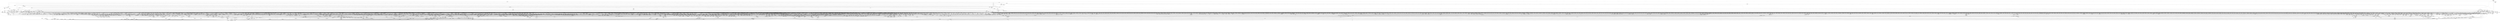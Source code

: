 digraph kerncollapsed {
    "mas_prev_setup.constprop.0" [color="black"];
    "console_verbose" [color="black"];
    "kernfs_get" [color="black"];
    "find_next_bit_17" [color="black"];
    "arch_local_irq_disable_2" [color="black"];
    "pcpu_next_fit_region.constprop.0" [color="black"];
    "__flush_tlb_page_nosync" [color="black"];
    "vfsgid_in_group_p" [color="black"];
    "__cmpxchg_case_mb_32_10" [color="black"];
    "Indirect call71" [color="black"];
    "rseq_migrate" [color="black"];
    "set_next_task" [color="black"];
    "pfn_valid_2" [color="black"];
    "d_path" [color="black"];
    "mas_descend" [color="black"];
    "sched_post_fork" [color="black"];
    "__raw_read_lock.constprop.0_5" [color="black"];
    "__wake_up_locked_key" [color="black"];
    "entity_eligible" [color="black"];
    "Indirect call122" [color="black"];
    "__cmpxchg_case_acq_32.constprop.0_16" [color="black"];
    "test_ti_thread_flag_11" [color="black"];
    "security_audit_rule_match" [color="black"];
    "mas_leaf_set_meta" [color="black"];
    "__kern_my_cpu_offset_36" [color="black"];
    "Indirect call55" [color="black"];
    "Indirect call66" [color="black"];
    "__ipi_send_mask" [color="black"];
    "prb_first_valid_seq" [color="black"];
    "__raw_spin_lock_18" [color="black"];
    "Indirect call120" [color="black"];
    "Indirect call197" [color="black"];
    "find_lock_later_rq" [color="black"];
    "security_sk_free" [color="black"];
    "Indirect call28" [color="black"];
    "prepend_name" [color="black"];
    "Indirect call208" [color="black"];
    "__raw_spin_lock_irqsave.constprop.0_1" [color="black"];
    "mte_zero_clear_page_tags" [color="black"];
    "account_pipe_buffers" [color="black"];
    "d_lru_del" [color="black"];
    "lockref_mark_dead" [color="black"];
    "pid_task" [color="black"];
    "skb_has_frag_list" [color="black"];
    "update_dl_rq_load_avg" [color="black"];
    "nsec_to_clock_t" [color="black"];
    "fatal_signal_pending_3" [color="black"];
    "__put_cpu_fpsimd_context" [color="black"];
    "move_freelist_tail" [color="black"];
    "list_del_init" [color="black"];
    "Indirect call67" [color="black"];
    "restore_nameidata" [color="black"];
    "dev_nit_active" [color="black"];
    "count_vm_event_1" [color="black"];
    "__kern_my_cpu_offset_50" [color="black"];
    "__kern_my_cpu_offset_11" [color="black"];
    "__dl_update" [color="black"];
    "update_pm_runtime_accounting" [color="black"];
    "search_cmp_ftr_reg" [color="black"];
    "fpsimd_save_state" [color="black"];
    "filename_lookup" [color="black"];
    "netlink_lock_table" [color="black"];
    "lru_add_fn" [color="black"];
    "dequeue_task" [color="black"];
    "signal_pending_11" [color="black"];
    "_compound_head" [color="black"];
    "dl_bw_cpus" [color="black"];
    "se_weight.isra.0" [color="black"];
    "wq_worker_running" [color="black"];
    "timespec64_equal" [color="black"];
    "detach_if_pending" [color="black"];
    "free_vmap_area_rb_augment_cb_rotate" [color="black"];
    "task_get_vl" [color="black"];
    "forward_timer_base" [color="black"];
    "__note_gp_changes" [color="black"];
    "lock_parent" [color="black"];
    "next_online_pgdat" [color="black"];
    "pm_ops_is_empty" [color="black"];
    "find_first_bit_4" [color="black"];
    "io_wq_worker_running" [color="black"];
    "get_work_pwq" [color="black"];
    "folio_nr_pages_4" [color="black"];
    "__raw_spin_lock_41" [color="black"];
    "__raw_spin_lock_irqsave_39" [color="black"];
    "wb_stat_error" [color="black"];
    "do_raw_spin_lock_72" [color="black"];
    "io_file_get_flags" [color="black"];
    "__kern_my_cpu_offset_133" [color="black"];
    "netdev_start_xmit" [color="black"];
    "pmd_offset.isra.0" [color="black"];
    "task_fits_cpu" [color="black"];
    "mas_wr_walk" [color="black"];
    "mmgrab_2" [color="black"];
    "next_zone" [color="black"];
    "auditsc_get_stamp" [color="black"];
    "lru_deactivate_fn" [color="black"];
    "__cmpxchg_case_acq_32_3" [color="black"];
    "no_page_table" [color="black"];
    "__timer_delete" [color="black"];
    "__mnt_is_readonly" [color="black"];
    "__wb_update_bandwidth.constprop.0" [color="black"];
    "Indirect call116" [color="black"];
    "fprop_reflect_period_percpu.isra.0" [color="black"];
    "arm64_kernel_unmapped_at_el0_3" [color="black"];
    "folio_mapping" [color="black"];
    "__xchg_case_mb_64.constprop.0_2" [color="black"];
    "fatal_signal_pending_6" [color="black"];
    "inode_maybe_inc_iversion" [color="black"];
    "split_page" [color="black"];
    "io_acct_run_queue" [color="black"];
    "do_raw_spin_lock_63" [color="black"];
    "console_srcu_read_unlock" [color="black"];
    "find_next_bit_6" [color="black"];
    "pde_subdir_find" [color="black"];
    "cpu_online_1" [color="black"];
    "Indirect call33" [color="black"];
    "xa_is_node" [color="black"];
    "pfn_swap_entry_to_page" [color="black"];
    "__dequeue_entity" [color="black"];
    "u64_stats_inc" [color="black"];
    "nd_alloc_stack" [color="black"];
    "mas_pause" [color="black"];
    "global_dirtyable_memory" [color="black"];
    "unmask_irq" [color="black"];
    "set_area_direct_map" [color="black"];
    "xas_error.isra.0" [color="black"];
    "list_del_init_3" [color="black"];
    "__anon_vma_interval_tree_augment_rotate" [color="black"];
    "__raw_write_lock_irq_1" [color="black"];
    "__bitmap_weight" [color="black"];
    "xas_reload" [color="black"];
    "xas_find_conflict" [color="black"];
    "arch_timer_evtstrm_available" [color="black"];
    "__percpu_add_case_32_1" [color="black"];
    "rwsem_set_reader_owned" [color="black"];
    "__irq_disable" [color="black"];
    "queued_write_lock_slowpath" [color="black"];
    "__raw_spin_unlock_irq_23" [color="black"];
    "find_next_bit_10" [color="black"];
    "cpu_clock_sample" [color="black"];
    "pm_runtime_put_noidle_2" [color="black"];
    "__skb_header_pointer" [color="black"];
    "decay_load" [color="black"];
    "cpumask_next_and" [color="black"];
    "rcu_dynticks_snap" [color="black"];
    "remove_wait_queue" [color="black"];
    "__page_set_anon_rmap" [color="black"];
    "lock_mnt_tree" [color="black"];
    "do_init_timer.constprop.0" [color="black"];
    "Indirect call187" [color="black"];
    "set_work_data" [color="black"];
    "set_tlb_ubc_flush_pending" [color="black"];
    "inode_to_bdi" [color="black"];
    "__cmpxchg_case_acq_32.constprop.0_15" [color="black"];
    "skb_header_cloned" [color="black"];
    "__raw_write_lock_irq" [color="black"];
    "folio_test_uptodate" [color="black"];
    "wb_has_dirty_io" [color="black"];
    "Indirect call6" [color="black"];
    "__bitmap_clear" [color="black"];
    "find_mergeable_anon_vma" [color="black"];
    "__percpu_add_case_32_15" [color="black"];
    "d_shrink_del" [color="black"];
    "Indirect call225" [color="black"];
    "list_del_3" [color="black"];
    "__mutex_init" [color="black"];
    "ma_data_end" [color="black"];
    "dev_xmit_recursion_dec" [color="black"];
    "Indirect call49" [color="black"];
    "d_shrink_add" [color="black"];
    "Indirect call65" [color="black"];
    "desc_read_finalized_seq" [color="black"];
    "__fsnotify_update_child_dentry_flags" [color="black"];
    "xattr_resolve_name" [color="black"];
    "jiffies_to_usecs" [color="black"];
    "user_disable_single_step" [color="black"];
    "fsnotify_first_mark" [color="black"];
    "__wb_calc_thresh" [color="black"];
    "do_raw_spin_lock_42" [color="black"];
    "get_cred_1" [color="black"];
    "mas_wr_walk_descend" [color="black"];
    "__raw_spin_lock_27" [color="black"];
    "_compound_head_2" [color="black"];
    "clear_inode" [color="black"];
    "__posix_timers_find" [color="black"];
    "Indirect call183" [color="black"];
    "Indirect call170" [color="black"];
    "io_get_cqe_overflow" [color="black"];
    "count_vm_events_2" [color="black"];
    "mas_next_range" [color="black"];
    "irqd_set.isra.0_1" [color="black"];
    "wake_all_kswapds" [color="black"];
    "io_prep_async_work" [color="black"];
    "__find_vmap_area.constprop.0" [color="black"];
    "notifier_call_chain" [color="black"];
    "Indirect call31" [color="black"];
    "__raw_spin_lock_irqsave_29" [color="black"];
    "xas_set_order.part.0" [color="black"];
    "page_ref_inc_4" [color="black"];
    "strnlen" [color="black"];
    "mte_update_gcr_excl.isra.0" [color="black"];
    "Indirect call79" [color="black"];
    "skb_tailroom" [color="black"];
    "print_tainted" [color="black"];
    "rb_prev" [color="black"];
    "__raw_spin_unlock_irqrestore_15" [color="black"];
    "strscpy" [color="black"];
    "__kern_my_cpu_offset_42" [color="black"];
    "do_raw_spin_lock_32" [color="black"];
    "__raw_spin_lock_irqsave_12" [color="black"];
    "sk_leave_memory_pressure" [color="black"];
    "hrtimer_try_to_cancel" [color="black"];
    "is_rlimit_overlimit" [color="black"];
    "path_is_under" [color="black"];
    "__percpu_down_write_trylock" [color="black"];
    "has_managed_dma" [color="black"];
    "cpumask_subset" [color="black"];
    "other_cpu_in_panic" [color="black"];
    "rcu_segcblist_first_pend_cb" [color="black"];
    "inode_io_list_del" [color="black"];
    "put_tree_ref" [color="black"];
    "Indirect call69" [color="black"];
    "strcspn" [color="black"];
    "__raw_spin_lock_irqsave_4" [color="black"];
    "csum_block_add_ext" [color="black"];
    "move_queued_task.constprop.0" [color="black"];
    "gup_folio_next" [color="black"];
    "queued_read_lock_slowpath" [color="black"];
    "d_alloc" [color="black"];
    "__kern_my_cpu_offset_70" [color="black"];
    "__kern_my_cpu_offset_27" [color="black"];
    "rb_erase" [color="black"];
    "xas_update.isra.0" [color="black"];
    "lock_mount_hash" [color="black"];
    "dev_pm_disable_wake_irq_check" [color="black"];
    "Indirect call72" [color="black"];
    "__update_load_avg_se" [color="black"];
    "__raw_spin_unlock_irq_12" [color="black"];
    "find_next_and_bit" [color="black"];
    "Indirect call125" [color="black"];
    "arm64_kernel_unmapped_at_el0_2" [color="black"];
    "pm_runtime_get_noresume" [color="black"];
    "move_freepages_block" [color="black"];
    "tty_driver_flush_buffer" [color="black"];
    "osq_unlock" [color="black"];
    "task_will_free_mem" [color="black"];
    "folio_add_new_anon_rmap" [color="black"];
    "folio_mapped_1" [color="black"];
    "Indirect call195" [color="black"];
    "__pi_strlen" [color="black"];
    "anon_vma_interval_tree_iter_next" [color="black"];
    "security_audit_rule_free" [color="black"];
    "netlink_unlock_table" [color="black"];
    "__raw_spin_lock_irqsave_23" [color="black"];
    "find_next_bit_29" [color="black"];
    "__raw_spin_lock_irq_25" [color="black"];
    "rwsem_read_trylock" [color="black"];
    "propagate_mount_unlock" [color="black"];
    "is_valid_gup_args" [color="black"];
    "__irq_get_desc_lock" [color="black"];
    "irq_work_claim" [color="black"];
    "__arm64_sys_readlinkat" [color="black"];
    "__cmpxchg_case_mb_64_6" [color="black"];
    "leave_rcu" [color="black"];
    "i_gid_into_vfsgid" [color="black"];
    "Indirect call25" [color="black"];
    "disable_irq_nosync" [color="black"];
    "lockref_get" [color="black"];
    "__lock_parent" [color="black"];
    "arm_timer" [color="black"];
    "do_raw_spin_lock_15" [color="black"];
    "cpudl_find" [color="black"];
    "__clear_open_fd" [color="black"];
    "__kmem_obj_info" [color="black"];
    "__raw_spin_lock_54" [color="black"];
    "attach_entity_load_avg" [color="black"];
    "put_filesystem" [color="black"];
    "Indirect call142" [color="black"];
    "__printk_cpu_sync_wait" [color="black"];
    "raw_spin_rq_trylock" [color="black"];
    "Indirect call107" [color="black"];
    "Indirect call167" [color="black"];
    "do_csum" [color="black"];
    "Indirect call19" [color="black"];
    "cpuhp_invoke_callback" [color="black"];
    "put_dec_full8" [color="black"];
    "__wake_up_common" [color="black"];
    "hlist_bl_lock" [color="black"];
    "Indirect call61" [color="black"];
    "Indirect call44" [color="black"];
    "slab_want_init_on_free" [color="black"];
    "can_migrate_task" [color="black"];
    "kmsg_dump" [color="black"];
    "__attach_to_pi_owner" [color="black"];
    "tk_xtime.constprop.0" [color="black"];
    "mt_find" [color="black"];
    "synchronize_rcu.part.0" [color="black"];
    "list_del_1" [color="black"];
    "deny_write_access.isra.0" [color="black"];
    "Indirect call104" [color="black"];
    "system_supports_tlb_range_1" [color="black"];
    "__kern_my_cpu_offset_62" [color="black"];
    "ktime_add_safe" [color="black"];
    "mm_counter_file" [color="black"];
    "ptep_clear_flush" [color="black"];
    "add_timer_on" [color="black"];
    "mas_walk" [color="black"];
    "xas_pause" [color="black"];
    "u64_stats_add_1" [color="black"];
    "__raw_spin_lock_irqsave_11" [color="black"];
    "__update_gt_cputime" [color="black"];
    "do_raw_spin_lock_83" [color="black"];
    "oom_unkillable_task.isra.0" [color="black"];
    "posix_cpu_timer_rearm" [color="black"];
    "__cmpwait_case_32_3" [color="black"];
    "__skb_dequeue_3" [color="black"];
    "set_pageblock_migratetype" [color="black"];
    "__raw_spin_lock_irqsave_3" [color="black"];
    "__do_set_cpus_allowed" [color="black"];
    "Indirect call46" [color="black"];
    "__raw_spin_lock_irqsave.constprop.0_8" [color="black"];
    "do_raw_spin_lock_13" [color="black"];
    "srcu_read_unlock.constprop.0" [color="black"];
    "data_check_size" [color="black"];
    "sched_clock_noinstr" [color="black"];
    "kthread_data" [color="black"];
    "__raw_spin_lock" [color="black"];
    "printk_parse_prefix" [color="black"];
    "put_cpu_fpsimd_context" [color="black"];
    "first_zones_zonelist_1" [color="black"];
    "prepare_alloc_pages.constprop.0" [color="black"];
    "mnt_dec_writers" [color="black"];
    "Indirect call177" [color="black"];
    "__skb_set_length" [color="black"];
    "Indirect call191" [color="black"];
    "fpsimd_preserve_current_state" [color="black"];
    "kernfs_next_descendant_post" [color="black"];
    "__kern_my_cpu_offset_134" [color="black"];
    "mas_max_gap" [color="black"];
    "__dl_clear_params" [color="black"];
    "Indirect call59" [color="black"];
    "kthread_insert_work_sanity_check" [color="black"];
    "security_file_set_fowner" [color="black"];
    "Indirect call29" [color="black"];
    "Indirect call126" [color="black"];
    "Indirect call2" [color="black"];
    "__raw_spin_trylock_3" [color="black"];
    "set_ptes.constprop.0.isra.0" [color="black"];
    "pagefault_enable_2" [color="black"];
    "Indirect call34" [color="black"];
    "Indirect call219" [color="black"];
    "peernet2id" [color="black"];
    "sock_flag_3" [color="black"];
    "page_ref_inc" [color="black"];
    "pfn_valid_1" [color="black"];
    "mas_push_data" [color="black"];
    "do_raw_spin_lock_14" [color="black"];
    "vfs_readlink" [color="black"];
    "Indirect call43" [color="black"];
    "vma_interval_tree_iter_first" [color="black"];
    "get_cred" [color="black"];
    "tlb_gather_mmu" [color="black"];
    "__kern_my_cpu_offset_51" [color="black"];
    "wants_signal" [color="black"];
    "fragmentation_index" [color="black"];
    "__srcu_read_lock" [color="black"];
    "__kern_my_cpu_offset_60" [color="black"];
    "find_next_bit_8" [color="black"];
    "link_path_walk" [color="black"];
    "resched_curr" [color="black"];
    "wb_dirty_limits" [color="black"];
    "__raw_spin_lock_irqsave_22" [color="black"];
    "Indirect call102" [color="black"];
    "task_rq_unlock" [color="black"];
    "timer_base.isra.0" [color="black"];
    "Indirect call11" [color="black"];
    "Indirect call57" [color="black"];
    "touch_atime" [color="black"];
    "blake2s_final" [color="black"];
    "wb_io_lists_populated" [color="black"];
    "__set_open_fd" [color="black"];
    "__raw_spin_lock_irq_5" [color="black"];
    "flush_tlb_kernel_range" [color="black"];
    "lookup_fast" [color="black"];
    "mas_alloc_req.isra.0" [color="black"];
    "__raw_spin_unlock_irq_4" [color="black"];
    "tty_ldisc_open" [color="black"];
    "mast_fill_bnode" [color="black"];
    "Indirect call211" [color="black"];
    "__iget" [color="black"];
    "audit_string_contains_control" [color="black"];
    "test_ti_thread_flag_10" [color="black"];
    "rcu_gp_is_expedited" [color="black"];
    "Indirect call91" [color="black"];
    "__cmpxchg_case_acq_32.constprop.0_19" [color="black"];
    "workingset_age_nonresident" [color="black"];
    "local_bh_enable" [color="black"];
    "__inode_add_lru" [color="black"];
    "__percpu_add_case_32_8" [color="black"];
    "task_active_pid_ns" [color="black"];
    "compaction_suitable" [color="black"];
    "Indirect call37" [color="black"];
    "mas_prev_sibling" [color="black"];
    "Indirect call42" [color="black"];
    "try_to_unmap_flush_dirty" [color="black"];
    "Indirect call193" [color="black"];
    "__xchg_case_mb_32.constprop.0" [color="black"];
    "__mod_timer" [color="black"];
    "__d_instantiate" [color="black"];
    "mas_leaf_max_gap" [color="black"];
    "__kern_my_cpu_offset_24" [color="black"];
    "folio_not_mapped" [color="black"];
    "put_dec_trunc8" [color="black"];
    "__cmpxchg_case_acq_32.constprop.0_1" [color="black"];
    "mod_timer" [color="black"];
    "__finalize_skb_around" [color="black"];
    "put_dec" [color="black"];
    "vmf_pte_changed" [color="black"];
    "xas_error.isra.0_1" [color="black"];
    "pcpu_size_to_slot" [color="black"];
    "pmd_clear_huge" [color="black"];
    "__raw_spin_lock_62" [color="black"];
    "__raw_spin_lock_19" [color="black"];
    "__raw_spin_lock_32" [color="black"];
    "__raw_spin_lock_3" [color="black"];
    "mab_mas_cp" [color="black"];
    "load_unaligned_zeropad" [color="black"];
    "__percpu_add_case_64_3" [color="black"];
    "__pfn_to_section" [color="black"];
    "crng_make_state" [color="black"];
    "desc_make_reusable" [color="black"];
    "desc_make_final" [color="black"];
    "rcu_segcblist_ready_cbs" [color="black"];
    "__raw_spin_lock_irq_23" [color="black"];
    "filemap_release_folio" [color="black"];
    "ktime_get_coarse_real_ts64" [color="black"];
    "find_alive_thread.isra.0" [color="black"];
    "cpumask_intersects.constprop.0_1" [color="black"];
    "unlock_task_sighand.isra.0_1" [color="black"];
    "d_instantiate" [color="black"];
    "access_ok_42" [color="black"];
    "lru_deactivate_file_fn" [color="black"];
    "__io_disarm_linked_timeout" [color="black"];
    "signal_pending" [color="black"];
    "Indirect call150" [color="black"];
    "tsk_fork_get_node" [color="black"];
    "Indirect call118" [color="black"];
    "folio_evictable" [color="black"];
    "__cmpxchg_case_acq_32.constprop.0_8" [color="black"];
    "get_arm64_ftr_reg_nowarn" [color="black"];
    "compact_lock_irqsave" [color="black"];
    "update_blocked_averages" [color="black"];
    "add_device_randomness" [color="black"];
    "posix_cpu_timers_exit" [color="black"];
    "should_zap_page" [color="black"];
    "list_move_tail" [color="black"];
    "skb_frag_ref" [color="black"];
    "__percpu_add_case_64" [color="black"];
    "active_load_balance_cpu_stop" [color="black"];
    "__irq_put_desc_unlock" [color="black"];
    "__kern_my_cpu_offset_78" [color="black"];
    "init_timer_key" [color="black"];
    "__finish_swait" [color="black"];
    "set_ti_thread_flag" [color="black"];
    "fsnotify_detach_connector_from_object" [color="black"];
    "__task_pid_nr_ns" [color="black"];
    "lockref_put_return" [color="black"];
    "__rt_mutex_futex_trylock" [color="black"];
    "pagefault_disable" [color="black"];
    "Indirect call108" [color="black"];
    "tty_termios_input_baud_rate" [color="black"];
    "__raw_spin_lock_irqsave_32" [color="black"];
    "__kern_my_cpu_offset_14" [color="black"];
    "__raw_spin_unlock_irqrestore_24" [color="black"];
    "init_entity_runnable_average" [color="black"];
    "tick_get_broadcast_device" [color="black"];
    "Indirect call196" [color="black"];
    "__raw_spin_lock_irq_1" [color="black"];
    "Indirect call85" [color="black"];
    "mte_sync_tags" [color="black"];
    "sve_save_state" [color="black"];
    "current_wq_worker" [color="black"];
    "update_min_vruntime" [color="black"];
    "pmd_set_huge" [color="black"];
    "dput_to_list" [color="black"];
    "__raise_softirq_irqoff" [color="black"];
    "d_same_name" [color="black"];
    "Indirect call119" [color="black"];
    "__raw_spin_lock_irq_21" [color="black"];
    "__kern_my_cpu_offset_6" [color="black"];
    "__raw_spin_lock_irqsave_42" [color="black"];
    "io_req_complete_defer" [color="black"];
    "Indirect call162" [color="black"];
    "do_raw_spin_lock_73" [color="black"];
    "page_ref_inc_1" [color="black"];
    "cpupri_set" [color="black"];
    "tlb_gather_mmu_fullmm" [color="black"];
    "Indirect call60" [color="black"];
    "Indirect call117" [color="black"];
    "mutex_is_locked" [color="black"];
    "kernfs_leftmost_descendant" [color="black"];
    "steal_suitable_fallback" [color="black"];
    "attach_pid" [color="black"];
    "__raw_spin_lock_26" [color="black"];
    "__wake_q_add" [color="black"];
    "sched_clock" [color="black"];
    "do_raw_spin_lock_118" [color="black"];
    "step_into" [color="black"];
    "mnt_add_count" [color="black"];
    "copy_fd_bitmaps" [color="black"];
    "vma_last_pgoff" [color="black"];
    "mapping_shrinkable_1" [color="black"];
    "Indirect call156" [color="black"];
    "mte_update_sctlr_user" [color="black"];
    "__prepare_to_swait" [color="black"];
    "__cmpxchg_case_rel_32" [color="black"];
    "__raw_spin_unlock_irqrestore.constprop.0_2" [color="black"];
    "cpu_online_2" [color="black"];
    "__raw_spin_lock_irqsave_44" [color="black"];
    "klist_node_attached" [color="black"];
    "d_set_mounted" [color="black"];
    "hrtimer_reprogram.constprop.0" [color="black"];
    "mod_zone_page_state" [color="black"];
    "prep_new_page" [color="black"];
    "lookup_mountpoint" [color="black"];
    "irq_enable" [color="black"];
    "sve_get_vl" [color="black"];
    "queued_spin_lock_slowpath" [color="black"];
    "__d_lookup_unhash_wake" [color="black"];
    "__page_dup_rmap.constprop.0" [color="black"];
    "arch_local_irq_save_1" [color="black"];
    "task_pid_vnr" [color="black"];
    "_task_util_est" [color="black"];
    "__raw_spin_unlock_irqrestore_32" [color="black"];
    "do_raw_spin_lock_88" [color="black"];
    "__legitimize_mnt" [color="black"];
    "__gfp_pfmemalloc_flags" [color="black"];
    "audit_alloc_name" [color="black"];
    "clear_ti_thread_flag_1" [color="black"];
    "Indirect call105" [color="black"];
    "__mnt_want_write_file" [color="black"];
    "__kern_my_cpu_offset_67" [color="black"];
    "path_init" [color="black"];
    "Indirect call101" [color="black"];
    "do_raw_spin_lock_64" [color="black"];
    "pte_offset_kernel.isra.0" [color="black"];
    "ttwu_queue_wakelist" [color="black"];
    "list_del_init_2" [color="black"];
    "Indirect call206" [color="black"];
    "Indirect call204" [color="black"];
    "radix_tree_lookup" [color="black"];
    "__raw_spin_lock_21" [color="black"];
    "find_next_bit.constprop.0_11" [color="black"];
    "__cmpxchg_case_64" [color="black"];
    "ktime_get_with_offset" [color="black"];
    "Indirect call212" [color="black"];
    "hrtimer_forward" [color="black"];
    "skb_copy_bits" [color="black"];
    "__irq_domain_deactivate_irq" [color="black"];
    "mas_find_setup.constprop.0" [color="black"];
    "rb_erase_cached.isra.0" [color="black"];
    "Indirect call1" [color="black"];
    "do_raw_spin_lock_47" [color="black"];
    "test_ti_thread_flag_21" [color="black"];
    "update_misfit_status" [color="black"];
    "__mod_zone_page_state" [color="black"];
    "__wake_up_bit" [color="black"];
    "xas_start" [color="black"];
    "io_cqring_wake" [color="black"];
    "slab_want_init_on_alloc" [color="black"];
    "jiffies_to_msecs" [color="black"];
    "fpsimd_save" [color="black"];
    "slab_is_available" [color="black"];
    "memcg_charge_kernel_stack.part.0" [color="black"];
    "futex_q_unlock" [color="black"];
    "__attach_mnt" [color="black"];
    "do_readlinkat" [color="black"];
    "Indirect call41" [color="black"];
    "irq_work_single" [color="black"];
    "Indirect call185" [color="black"];
    "percpu_ref_put_many.constprop.0" [color="black"];
    "rb_first" [color="black"];
    "__xas_next" [color="black"];
    "____core____" [color="kernel"];
    "activate_task" [color="black"];
    "Indirect call90" [color="black"];
    "____do_softirq" [color="black"];
    "readlink_copy" [color="black"];
    "__add_wait_queue" [color="black"];
    "igrab" [color="black"];
    "audit_rate_check.part.0" [color="black"];
    "filemap_check_errors" [color="black"];
    "Indirect call226" [color="black"];
    "inode_add_lru" [color="black"];
    "__raw_spin_lock_irq.constprop.0_2" [color="black"];
    "Indirect call123" [color="black"];
    "find_first_bit_1" [color="black"];
    "__raw_spin_lock_46" [color="black"];
    "calc_delta_fair" [color="black"];
    "__dev_pm_qos_resume_latency" [color="black"];
    "__rb_erase_color" [color="black"];
    "__audit_inode" [color="black"];
    "security_task_kill" [color="black"];
    "task_call_func" [color="black"];
    "folio_evictable_1" [color="black"];
    "data_push_tail" [color="black"];
    "fatal_signal_pending_4" [color="black"];
    "pde_subdir_first" [color="black"];
    "hlist_bl_unlock" [color="black"];
    "folio_nr_pages" [color="black"];
    "smp_call_function_single" [color="black"];
    "Indirect call8" [color="black"];
    "sock_rfree" [color="black"];
    "__skb_fill_page_desc" [color="black"];
    "bump_cpu_timer" [color="black"];
    "__wake_up_locked_key_bookmark" [color="black"];
    "calc_wheel_index" [color="black"];
    "cpu_switch_to" [color="black"];
    "mapping_shrinkable" [color="black"];
    "Indirect call228" [color="black"];
    "rcu_gpnum_ovf" [color="black"];
    "folio_trylock_flag" [color="black"];
    "__raw_spin_lock_4" [color="black"];
    "__raw_spin_lock_irqsave.constprop.0_7" [color="black"];
    "dl_task_is_earliest_deadline" [color="black"];
    "strchr" [color="black"];
    "list_move_1" [color="black"];
    "Indirect call138" [color="black"];
    "__raw_spin_unlock_irqrestore_6" [color="black"];
    "__kern_my_cpu_offset_25" [color="black"];
    "__lock_task_sighand" [color="black"];
    "Indirect call200" [color="black"];
    "number" [color="black"];
    "isolation_suitable.isra.0" [color="black"];
    "hrtimer_active" [color="black"];
    "__cmpxchg_case_acq_32.constprop.0_2" [color="black"];
    "irq_disable" [color="black"];
    "__enqueue_entity" [color="black"];
    "virt_to_head_page.isra.0" [color="black"];
    "security_release_secctx" [color="black"];
    "tlb_remove_table_sync_one" [color="black"];
    "add_mm_rss_vec" [color="black"];
    "__raw_spin_unlock_irq_36" [color="black"];
    "add_wait_queue_exclusive" [color="black"];
    "local_cpu_stop" [color="black"];
    "io_run_cancel" [color="black"];
    "security_inode_follow_link" [color="black"];
    "futex_hb_waiters_dec" [color="black"];
    "__raw_spin_unlock_irq_21" [color="black"];
    "test_ti_thread_flag_4" [color="black"];
    "update_newidle_cost" [color="black"];
    "io_prep_async_link" [color="black"];
    "cpumask_first" [color="black"];
    "node_tag_clear" [color="black"];
    "eventfd_signal_mask" [color="black"];
    "raw_spin_rq_unlock" [color="black"];
    "cpumask_weight" [color="black"];
    "_prb_commit" [color="black"];
    "__raw_write_unlock_irq_4" [color="black"];
    "clear_bit_unlock.constprop.0" [color="black"];
    "__traverse_mounts" [color="black"];
    "call_on_irq_stack" [color="black"];
    "__sync_icache_dcache" [color="black"];
    "mask_irq" [color="black"];
    "idle_cpu" [color="black"];
    "__kern_my_cpu_offset_52" [color="black"];
    "__cmpxchg_case_64.isra.0" [color="black"];
    "__set_task_comm" [color="black"];
    "Indirect call50" [color="black"];
    "__percpu_add_return_case_32_1" [color="black"];
    "__raw_spin_lock_30" [color="black"];
    "shrink_lock_dentry" [color="black"];
    "pagefault_enable" [color="black"];
    "set_swapper_pgd" [color="black"];
    "try_to_take_rt_mutex" [color="black"];
    "percpu_ref_put_many.constprop.0_1" [color="black"];
    "pcpu_post_unmap_tlb_flush" [color="black"];
    "show_mem_node_skip" [color="black"];
    "cpu_clock_sample_group" [color="black"];
    "Indirect call80" [color="black"];
    "HAS_UNMAPPED_ID" [color="black"];
    "__kern_my_cpu_offset_29" [color="black"];
    "arch_irq_work_raise" [color="black"];
    "__io_put_kbuf_list" [color="black"];
    "try_release_thread_stack_to_cache" [color="black"];
    "anon_vma_interval_tree_iter_first" [color="black"];
    "exit_task_stack_account" [color="black"];
    "__bitmap_and" [color="black"];
    "audit_inode" [color="black"];
    "cpumask_empty_3" [color="black"];
    "drain_local_pages" [color="black"];
    "Indirect call179" [color="black"];
    "Indirect call135" [color="black"];
    "Indirect call110" [color="black"];
    "cpumask_first_and" [color="black"];
    "io_poll_get_ownership" [color="black"];
    "memblock_is_map_memory" [color="black"];
    "fsnotify_put_sb_connectors" [color="black"];
    "io_put_kbuf" [color="black"];
    "__raw_spin_lock_bh.constprop.0_5" [color="black"];
    "Indirect call40" [color="black"];
    "hrtimer_force_reprogram.constprop.0" [color="black"];
    "folio_mapped" [color="black"];
    "__init_swait_queue_head" [color="black"];
    "replace_mark_chunk" [color="black"];
    "mas_next_slot" [color="black"];
    "__kern_my_cpu_offset_71" [color="black"];
    "ma_dead_node" [color="black"];
    "fsnotify_handle_inode_event.isra.0" [color="black"];
    "page_ref_inc_3" [color="black"];
    "fsnotify_compare_groups" [color="black"];
    "tlb_remove_table_smp_sync" [color="black"];
    "wb_update_bandwidth" [color="black"];
    "__reuseport_detach_sock.isra.0" [color="black"];
    "__rb_rotate_set_parents" [color="black"];
    "io_schedule_prepare" [color="black"];
    "__d_drop" [color="black"];
    "skb_tailroom_2" [color="black"];
    "Indirect call218" [color="black"];
    "raw_spin_rq_lock_1" [color="black"];
    "Indirect call131" [color="black"];
    "_raw_spin_rq_lock_irqsave" [color="black"];
    "do_raw_spin_lock.constprop.0_11" [color="black"];
    "__anon_vma_interval_tree_augment_propagate" [color="black"];
    "Indirect call103" [color="black"];
    "Indirect call77" [color="black"];
    "task_work_cancel_match" [color="black"];
    "find_next_and_bit.constprop.0" [color="black"];
    "io_poll_mark_cancelled" [color="black"];
    "__to_kthread" [color="black"];
    "prb_next_seq" [color="black"];
    "is_current_pgrp_orphaned" [color="black"];
    "anon_vma_interval_tree_post_update_vma" [color="black"];
    "set_secondary_fwnode" [color="black"];
    "skip_atoi" [color="black"];
    "spin_lock_irqsave_check_contention" [color="black"];
    "__printk_cpu_sync_put" [color="black"];
    "sched_ttwu_pending" [color="black"];
    "arch_local_irq_save_7" [color="black"];
    "__raw_spin_lock_irq_32" [color="black"];
    "folio_pfn" [color="black"];
    "Indirect call164" [color="black"];
    "next_signal" [color="black"];
    "unlock_page" [color="black"];
    "__kern_my_cpu_offset_55" [color="black"];
    "__count_vm_events_1" [color="black"];
    "__mod_node_page_state" [color="black"];
    "sig_handler_ignored" [color="black"];
    "fsnotify" [color="black"];
    "__zone_watermark_ok" [color="black"];
    "rcu_segcblist_advance" [color="black"];
    "req_ref_put_and_test" [color="black"];
    "__cmpxchg_case_acq_32.constprop.0_20" [color="black"];
    "mapping_unmap_writable" [color="black"];
    "folio_mapped_2" [color="black"];
    "tag_get" [color="black"];
    "percpu_ref_get_many.constprop.0" [color="black"];
    "mntget" [color="black"];
    "__raw_spin_unlock_irqrestore_33" [color="black"];
    "__pi_memcmp" [color="black"];
    "mab_set_b_end" [color="black"];
    "set_ti_thread_flag_5" [color="black"];
    "io_poll_add_hash" [color="black"];
    "workingset_refault" [color="black"];
    "Indirect call30" [color="black"];
    "_mix_pool_bytes" [color="black"];
    "mnt_get_count" [color="black"];
    "timer_delete_sync" [color="black"];
    "__udelay" [color="black"];
    "xas_result" [color="black"];
    "count_vm_events" [color="black"];
    "Indirect call151" [color="black"];
    "arch_local_irq_save_2" [color="black"];
    "Indirect call81" [color="black"];
    "rcu_seq_end" [color="black"];
    "pte_mkdirty" [color="black"];
    "Indirect call148" [color="black"];
    "eth_type_vlan" [color="black"];
    "__raw_spin_lock_irq.constprop.0_1" [color="black"];
    "set_task_reclaim_state" [color="black"];
    "find_next_bit_3" [color="black"];
    "__raw_spin_unlock_irq_45" [color="black"];
    "__msecs_to_jiffies" [color="black"];
    "cpumask_any_distribute" [color="black"];
    "int_sqrt" [color="black"];
    "do_raw_spin_lock_29" [color="black"];
    "__wait_on_bit" [color="black"];
    "mm_set_has_pinned_flag" [color="black"];
    "panic_smp_self_stop" [color="black"];
    "min_deadline_cb_rotate" [color="black"];
    "get_cpu_fpsimd_context" [color="black"];
    "Indirect call213" [color="black"];
    "find_next_bit.constprop.0_6" [color="black"];
    "__nr_to_section" [color="black"];
    "__fsnotify_recalc_mask" [color="black"];
    "cpu_online" [color="black"];
    "xa_mk_value" [color="black"];
    "page_ref_dec_and_test_2" [color="black"];
    "extfrag_for_order" [color="black"];
    "__task_will_free_mem" [color="black"];
    "_compound_head_3" [color="black"];
    "csum_partial_ext" [color="black"];
    "task_clear_jobctl_pending" [color="black"];
    "fpsimd_flush_task_state" [color="black"];
    "mutex_spin_on_owner" [color="black"];
    "cpumask_and" [color="black"];
    "__fprop_add_percpu_max" [color="black"];
    "__raw_spin_lock_irq_41" [color="black"];
    "arm64_kernel_unmapped_at_el0_4" [color="black"];
    "this_cpu_has_cap" [color="black"];
    "dev_driver_string" [color="black"];
    "d_lookup_done" [color="black"];
    "io_wq_exit_start" [color="black"];
    "do_raw_spin_lock_66" [color="black"];
    "do_raw_spin_lock_36" [color="black"];
    "__percpu_add_case_32_3" [color="black"];
    "percpu_ref_get_many" [color="black"];
    "task_ppid_nr" [color="black"];
    "pud_set_huge" [color="black"];
    "set_next_entity" [color="black"];
    "__irq_domain_activate_irq" [color="black"];
    "mast_split_data" [color="black"];
    "posixtimer_rearm" [color="black"];
    "pcpu_chunk_slot" [color="black"];
    "task_sigpending_2" [color="black"];
    "__raw_spin_lock_49" [color="black"];
    "_find_first_and_bit" [color="black"];
    "__legitimize_path" [color="black"];
    "__cmpxchg_case_acq_32.constprop.0_9" [color="black"];
    "security_current_getsecid_subj" [color="black"];
    "class_raw_spinlock_irqsave_destructor" [color="black"];
    "__irq_can_set_affinity" [color="black"];
    "folio_unlock" [color="black"];
    "task_curr" [color="black"];
    "__raw_spin_lock_irq_17" [color="black"];
    "io_wq_hash_work" [color="black"];
    "__raw_spin_lock_irqsave_21" [color="black"];
    "spin_lock_irqsave_ssp_contention" [color="black"];
    "tag_clear" [color="black"];
    "io_run_local_work_continue" [color="black"];
    "Indirect call36" [color="black"];
    "do_raw_spin_lock_45" [color="black"];
    "kernfs_should_drain_open_files" [color="black"];
    "mte_parent_slot" [color="black"];
    "nd_jump_root" [color="black"];
    "find_next_bit.constprop.0_8" [color="black"];
    "fpsimd_thread_switch" [color="black"];
    "update_rq_clock" [color="black"];
    "Indirect call53" [color="black"];
    "__raw_spin_unlock_irq_5" [color="black"];
    "__raw_spin_lock_irqsave_52" [color="black"];
    "find_next_bit.constprop.0_14" [color="black"];
    "fsnotify_update_flags" [color="black"];
    "cfs_rq_of" [color="black"];
    "d_set_d_op" [color="black"];
    "__skb_checksum" [color="black"];
    "folio_nr_pages_1" [color="black"];
    "Indirect call94" [color="black"];
    "cpumask_next.constprop.0" [color="black"];
    "ma_slots" [color="black"];
    "Indirect call56" [color="black"];
    "groups_search" [color="black"];
    "__folio_cancel_dirty" [color="black"];
    "Indirect call64" [color="black"];
    "__raw_spin_lock_23" [color="black"];
    "override_creds" [color="black"];
    "__dev_put.part.0" [color="black"];
    "desc_read" [color="black"];
    "folio_lruvec_relock_irq.constprop.0" [color="black"];
    "fprop_fraction_percpu" [color="black"];
    "__init_rwsem" [color="black"];
    "__irq_startup" [color="black"];
    "flush_tlb_mm_1" [color="black"];
    "mas_set_split_parent.isra.0" [color="black"];
    "do_raw_spin_lock_67" [color="black"];
    "xas_retry" [color="black"];
    "__percpu_add_case_32_7" [color="black"];
    "xa_find_after" [color="black"];
    "kernel_init_pages" [color="black"];
    "test_ti_thread_flag_1" [color="black"];
    "xas_clear_mark" [color="black"];
    "__fprop_add_percpu" [color="black"];
    "find_next_bit_7" [color="black"];
    "inode_cgwb_move_to_attached" [color="black"];
    "memblock_search" [color="black"];
    "get_data" [color="black"];
    "legitimize_root" [color="black"];
    "__mod_lruvec_state" [color="black"];
    "tick_get_wakeup_device" [color="black"];
    "__cmpxchg_case_mb_32_6" [color="black"];
    "Indirect call83" [color="black"];
    "__isolate_free_page" [color="black"];
    "__raw_spin_unlock_irqrestore_10" [color="black"];
    "check_mnt.isra.0" [color="black"];
    "cd_forget" [color="black"];
    "fill_contig_page_info" [color="black"];
    "io_fill_cqe_aux" [color="black"];
    "Indirect call45" [color="black"];
    "attach_recursive_mnt" [color="black"];
    "get_page" [color="black"];
    "Indirect call175" [color="black"];
    "Indirect call141" [color="black"];
    "folio_trylock_1" [color="black"];
    "futex_top_waiter" [color="black"];
    "rcu_segcblist_move_seglen" [color="black"];
    "__cmpxchg_case_mb_64_1" [color="black"];
    "__cmpxchg_case_mb_32_8" [color="black"];
    "parent_len" [color="black"];
    "list_del_init_8" [color="black"];
    "Indirect call129" [color="black"];
    "freezing_slow_path" [color="black"];
    "__cmpxchg_case_mb_32.constprop.0" [color="black"];
    "Indirect call38" [color="black"];
    "vma_interval_tree_augment_propagate" [color="black"];
    "cpu_online_3" [color="black"];
    "attach_task" [color="black"];
    "__set_close_on_exec.isra.0" [color="black"];
    "percpu_ref_noop_confirm_switch" [color="black"];
    "rcu_segcblist_accelerate" [color="black"];
    "init_multi_vma_prep" [color="black"];
    "folio_activate_fn" [color="black"];
    "bit_waitqueue" [color="black"];
    "do_softirq" [color="black"];
    "arch_smp_send_reschedule" [color="black"];
    "__xchg_case_acq_64.isra.0" [color="black"];
    "__raw_spin_unlock_irqrestore_38" [color="black"];
    "Indirect call88" [color="black"];
    "arch_send_call_function_ipi_mask" [color="black"];
    "count_vm_events_1" [color="black"];
    "cpu_util_cfs" [color="black"];
    "test_ti_thread_flag_7" [color="black"];
    "copy_from_kernel_nofault_allowed" [color="black"];
    "__flush_tlb_kernel_pgtable" [color="black"];
    "this_cpu_has_cap.part.0" [color="black"];
    "flush_signal_handlers" [color="black"];
    "__cmpxchg_case_acq_32.constprop.0_21" [color="black"];
    "rcu_inkernel_boot_has_ended" [color="black"];
    "vma_interval_tree_remove" [color="black"];
    "__lookup_slow" [color="black"];
    "__bitmap_equal" [color="black"];
    "timerqueue_del" [color="black"];
    "__rb_change_child.constprop.0" [color="black"];
    "io_put_kbuf_comp.isra.0" [color="black"];
    "__raw_spin_lock_irq_26" [color="black"];
    "kthread_is_per_cpu" [color="black"];
    "tlb_flush_mmu_tlbonly" [color="black"];
    "posix_cpu_timers_exit_group" [color="black"];
    "Indirect call112" [color="black"];
    "Indirect call209" [color="black"];
    "list_splice_tail_init" [color="black"];
    "smp_call_function_many" [color="black"];
    "pcpu_free_area.isra.0" [color="black"];
    "copy_user_highpage" [color="black"];
    "set_ptes.constprop.0.isra.0_1" [color="black"];
    "set_root_1" [color="black"];
    "xas_set_mark" [color="black"];
    "arch_teardown_dma_ops" [color="black"];
    "_atomic_dec_and_lock_irqsave" [color="black"];
    "security_inode_getsecid" [color="black"];
    "system_supports_mte_1" [color="black"];
    "Indirect call78" [color="black"];
    "workingset_eviction" [color="black"];
    "find_next_bit_11" [color="black"];
    "_compound_head_4" [color="black"];
    "u64_stats_add_2" [color="black"];
    "next_mnt" [color="black"];
    "workingset_update_node" [color="black"];
    "__wake_up_common_lock" [color="black"];
    "__arch_copy_to_user" [color="black"];
    "rcu_is_cpu_rrupt_from_idle" [color="black"];
    "__cmpxchg_case_acq_32_1" [color="black"];
    "signal_pending_state" [color="black"];
    "flush_dcache_folio" [color="black"];
    "d_flags_for_inode" [color="black"];
    "__raw_spin_unlock_irq_43" [color="black"];
    "__kern_my_cpu_offset_4" [color="black"];
    "do_raw_spin_lock_33" [color="black"];
    "signal_set_stop_flags" [color="black"];
    "Indirect call48" [color="black"];
    "__var_waitqueue" [color="black"];
    "Indirect call222" [color="black"];
    "addr_to_vb_xa" [color="black"];
    "__raw_spin_unlock_irqrestore_11" [color="black"];
    "Indirect call21" [color="black"];
    "Indirect call140" [color="black"];
    "find_last_bit" [color="black"];
    "list_del_4" [color="black"];
    "clear_buddies.isra.0" [color="black"];
    "flush_tlb_mm" [color="black"];
    "__d_lookup_rcu_op_compare" [color="black"];
    "find_next_bit.constprop.0_5" [color="black"];
    "prepend" [color="black"];
    "do_raw_spin_lock_46" [color="black"];
    "timer_wait_running" [color="black"];
    "mab_calc_split" [color="black"];
    "Indirect call194" [color="black"];
    "__raw_spin_lock_irq_20" [color="black"];
    "skb_orphan_1" [color="black"];
    "exit_oom_victim" [color="black"];
    "__rpm_get_callback" [color="black"];
    "io_poll_find.constprop.0" [color="black"];
    "do_raw_spin_lock_87" [color="black"];
    "Indirect call180" [color="black"];
    "__init_waitqueue_head" [color="black"];
    "select_collect" [color="black"];
    "mas_next_setup.constprop.0" [color="black"];
    "__page_cache_release" [color="black"];
    "update_curr" [color="black"];
    "__flow_hash_from_keys" [color="black"];
    "_find_next_bit" [color="black"];
    "dec_rlimit_ucounts" [color="black"];
    "arch_local_irq_save" [color="black"];
    "test_ti_thread_flag_22" [color="black"];
    "hlist_del_init_4" [color="black"];
    "__update_min_deadline" [color="black"];
    "dev_bus_name" [color="black"];
    "Indirect call136" [color="black"];
    "prb_reserve_in_last" [color="black"];
    "radix_tree_load_root" [color="black"];
    "copy_page" [color="black"];
    "__down_trylock_console_sem.constprop.0" [color="black"];
    "inc_rlimit_ucounts" [color="black"];
    "xas_find" [color="black"];
    "Indirect call0" [color="black"];
    "release_thread" [color="black"];
    "do_raw_spin_lock.constprop.0_13" [color="black"];
    "arch_local_irq_save_8" [color="black"];
    "unlock_mount" [color="black"];
    "__bitmap_intersects" [color="black"];
    "chacha_permute" [color="black"];
    "set_page_dirty" [color="black"];
    "update_sd_lb_stats" [color="black"];
    "Indirect call201" [color="black"];
    "Indirect call229" [color="black"];
    "rcu_poll_gp_seq_end_unlocked" [color="black"];
    "post_init_entity_util_avg" [color="black"];
    "folio_wake_bit" [color="black"];
    "arch_local_irq_save_3" [color="black"];
    "req_set_fail" [color="black"];
    "kmem_valid_obj" [color="black"];
    "Indirect call160" [color="black"];
    "blake2s.constprop.0" [color="black"];
    "__raw_spin_unlock_irqrestore_4" [color="black"];
    "do_raw_spin_lock_10" [color="black"];
    "anon_vma_interval_tree_insert" [color="black"];
    "need_active_balance" [color="black"];
    "mmget" [color="black"];
    "expand" [color="black"];
    "do_raw_spin_lock_51" [color="black"];
    "clear_siginfo" [color="black"];
    "Indirect call198" [color="black"];
    "Indirect call70" [color="black"];
    "tlb_flush_1" [color="black"];
    "test_taint" [color="black"];
    "prepare_to_wait_exclusive" [color="black"];
    "cleanup_group_ids" [color="black"];
    "kobj_ns_ops" [color="black"];
    "count_vm_event" [color="black"];
    "sync_exp_work_done" [color="black"];
    "__wait_for_common" [color="black"];
    "_prb_read_valid" [color="black"];
    "__fget_light" [color="black"];
    "can_set_direct_map" [color="black"];
    "pfn_is_map_memory" [color="black"];
    "Indirect call153" [color="black"];
    "Indirect call89" [color="black"];
    "Indirect call182" [color="black"];
    "pageblock_skip_persistent" [color="black"];
    "set_load_weight" [color="black"];
    "Indirect call63" [color="black"];
    "Indirect call184" [color="black"];
    "legitimize_links" [color="black"];
    "Indirect call203" [color="black"];
    "list_del_init_5" [color="black"];
    "access_ok_39" [color="black"];
    "__cmpxchg_case_acq_32.constprop.0_14" [color="black"];
    "__mnt_want_write" [color="black"];
    "cpumask_any_and_distribute" [color="black"];
    "__raw_spin_lock_63" [color="black"];
    "Indirect call7" [color="black"];
    "folio_mark_dirty" [color="black"];
    "__raw_spin_lock_irqsave_5" [color="black"];
    "srcu_get_delay.isra.0" [color="black"];
    "audit_log_path_denied" [color="black"];
    "pud_clear_huge" [color="black"];
    "mutex_trylock" [color="black"];
    "wakeup_source_deactivate" [color="black"];
    "put_link" [color="black"];
    "rcu_cblist_dequeue" [color="black"];
    "find_first_bit_3" [color="black"];
    "pcpu_update_empty_pages" [color="black"];
    "__mutex_add_waiter" [color="black"];
    "compound_order_1" [color="black"];
    "mas_set_alloc_req" [color="black"];
    "lockref_get_not_zero" [color="black"];
    "Indirect call39" [color="black"];
    "Indirect call84" [color="black"];
    "__cmpxchg_case_mb_32_2" [color="black"];
    "find_vma_prev" [color="black"];
    "__raw_spin_lock_irqsave_19" [color="black"];
    "rcu_jiffies_till_stall_check" [color="black"];
    "vma_needs_dirty_tracking" [color="black"];
    "clear_page" [color="black"];
    "percpu_counter_add" [color="black"];
    "update_rt_rq_load_avg" [color="black"];
    "tty_audit_fork" [color="black"];
    "skb_zcopy" [color="black"];
    "security_capable" [color="black"];
    "signal_pending_state_1" [color="black"];
    "vm_stat_account" [color="black"];
    "find_first_bit_6" [color="black"];
    "__cmpxchg_case_acq_32.constprop.0_17" [color="black"];
    "__raw_read_unlock.constprop.0_6" [color="black"];
    "_compound_head_1" [color="black"];
    "arch_get_random_seed_longs" [color="black"];
    "task_join_group_stop" [color="black"];
    "will_become_orphaned_pgrp" [color="black"];
    "anon_vma_interval_tree_remove" [color="black"];
    "clear_ti_thread_flag_3" [color="black"];
    "folio_size_2" [color="black"];
    "dev_xmit_recursion_inc" [color="black"];
    "Indirect call35" [color="black"];
    "ktime_get_real_seconds" [color="black"];
    "__radix_tree_lookup" [color="black"];
    "__lookup_mnt" [color="black"];
    "Indirect call9" [color="black"];
    "try_to_unlazy_next" [color="black"];
    "do_raw_spin_lock_26" [color="black"];
    "__percpu_add_case_64_2" [color="black"];
    "__raw_spin_lock_22" [color="black"];
    "llist_add_batch" [color="black"];
    "Indirect call223" [color="black"];
    "mas_safe_pivot" [color="black"];
    "mutex_can_spin_on_owner" [color="black"];
    "tls_preserve_current_state" [color="black"];
    "__smp_call_single_queue" [color="black"];
    "put_unused_fd" [color="black"];
    "Indirect call124" [color="black"];
    "__delay" [color="black"];
    "mas_set_height" [color="black"];
    "__free_one_page" [color="black"];
    "Indirect call54" [color="black"];
    "__cmpxchg_case_acq_32.constprop.0_10" [color="black"];
    "arch_local_irq_restore" [color="black"];
    "timerqueue_iterate_next" [color="black"];
    "post_alloc_hook" [color="black"];
    "kill_super_notify" [color="black"];
    "__preempt_count_sub" [color="black"];
    "rwsem_set_nonspinnable" [color="black"];
    "workingset_activation" [color="black"];
    "list_del_init_7" [color="black"];
    "__siphash_unaligned" [color="black"];
    "__skb_set_length_1" [color="black"];
    "irq_work_queue" [color="black"];
    "memmove" [color="black"];
    "arch_tlbbatch_should_defer.constprop.0" [color="black"];
    "recalc_sigpending" [color="black"];
    "__rb_insert_augmented" [color="black"];
    "Indirect call139" [color="black"];
    "Indirect call82" [color="black"];
    "cpu_util_cfs_boost" [color="black"];
    "invalid_mkclean_vma" [color="black"];
    "do_raw_spin_lock_57" [color="black"];
    "tcp_get_info_chrono_stats" [color="black"];
    "__raw_spin_unlock_irq.constprop.0_2" [color="black"];
    "__printk_safe_enter" [color="black"];
    "__mutex_trylock" [color="black"];
    "commit_tree" [color="black"];
    "__raw_read_lock.constprop.0_1" [color="black"];
    "find_next_zero_bit" [color="black"];
    "get_mountpoint" [color="black"];
    "count_mounts" [color="black"];
    "xas_next_entry" [color="black"];
    "super_wake" [color="black"];
    "__xa_clear_mark" [color="black"];
    "deactivate_task" [color="black"];
    "__reuseport_detach_closed_sock" [color="black"];
    "irq_chip_retrigger_hierarchy" [color="black"];
    "__fdget_raw" [color="black"];
    "invent_group_ids" [color="black"];
    "Indirect call157" [color="black"];
    "__raw_spin_unlock_irq_6" [color="black"];
    "Indirect call51" [color="black"];
    "__raw_spin_unlock_irqrestore_31" [color="black"];
    "__anon_vma_interval_tree_subtree_search" [color="black"];
    "select_collect2" [color="black"];
    "clear_ti_thread_flag_5" [color="black"];
    "Indirect call220" [color="black"];
    "mas_is_err" [color="black"];
    "do_raw_spin_lock_5" [color="black"];
    "capacity_of" [color="black"];
    "free_pcppages_bulk" [color="black"];
    "find_next_bit_13" [color="black"];
    "__cmpxchg_case_mb_64_2" [color="black"];
    "write_sequnlock.constprop.0" [color="black"];
    "memset" [color="black"];
    "pte_to_swp_entry_2" [color="black"];
    "page_ref_inc_6" [color="black"];
    "dcache_clean_pou" [color="black"];
    "__raw_spin_lock_52" [color="black"];
    "io_acct_cancel_pending_work" [color="black"];
    "clear_ti_thread_flag_4" [color="black"];
    "__wake_up_klogd.part.0" [color="black"];
    "__raw_spin_lock_16" [color="black"];
    "__raw_spin_lock_20" [color="black"];
    "ptep_set_access_flags" [color="black"];
    "arch_local_irq_restore_1" [color="black"];
    "find_suitable_fallback" [color="black"];
    "rt_mutex_setprio" [color="black"];
    "__kern_my_cpu_offset_35" [color="black"];
    "generic_exec_single" [color="black"];
    "find_next_bit.constprop.0_21" [color="black"];
    "find_unlink_vmap_area" [color="black"];
    "Indirect call3" [color="black"];
    "debug_locks_off" [color="black"];
    "mapping_shrinkable_2" [color="black"];
    "make_vfsuid" [color="black"];
    "wakeup_kcompactd" [color="black"];
    "migrate_disable" [color="black"];
    "sched_clock_cpu" [color="black"];
    "next_group" [color="black"];
    "__kern_my_cpu_offset_18" [color="black"];
    "_compound_head_13" [color="black"];
    "__raw_spin_unlock_irqrestore_3" [color="black"];
    "pm_qos_update_flags" [color="black"];
    "__raw_spin_lock_irq" [color="black"];
    "auditd_test_task" [color="black"];
    "do_raw_spin_lock_11" [color="black"];
    "pm_qos_read_value" [color="black"];
    "__const_udelay" [color="black"];
    "touch_mnt_namespace" [color="black"];
    "device_pm_check_callbacks" [color="black"];
    "clear_nonspinnable" [color="black"];
    "__raw_spin_trylock_1" [color="black"];
    "do_raw_spin_lock_23" [color="black"];
    "try_check_zero" [color="black"];
    "tty_port_kopened" [color="black"];
    "rcu_poll_gp_seq_start_unlocked" [color="black"];
    "Indirect call149" [color="black"];
    "futex_hash" [color="black"];
    "__raw_write_lock.constprop.0_1" [color="black"];
    "Indirect call76" [color="black"];
    "__percpu_add_case_32" [color="black"];
    "__kern_my_cpu_offset_15" [color="black"];
    "io_cancel_task_cb" [color="black"];
    "do_raw_spin_lock_93" [color="black"];
    "__raw_spin_unlock_irq_20" [color="black"];
    "Indirect call16" [color="black"];
    "page_ref_dec_and_test_1" [color="black"];
    "tty_ldisc_close" [color="black"];
    "strreplace" [color="black"];
    "do_raw_spin_lock_117" [color="black"];
    "__raw_spin_lock_irqsave_25" [color="black"];
    "pvm_find_va_enclose_addr" [color="black"];
    "Indirect call68" [color="black"];
    "Indirect call210" [color="black"];
    "do_raw_spin_lock_80" [color="black"];
    "Indirect call155" [color="black"];
    "folio_invalidate" [color="black"];
    "signalfd_cleanup" [color="black"];
    "io_cancel_req_match" [color="black"];
    "handle_dots" [color="black"];
    "do_raw_spin_lock_65" [color="black"];
    "__xchg_case_mb_64.constprop.0_3" [color="black"];
    "do_raw_spin_lock_7" [color="black"];
    "test_tsk_need_resched" [color="black"];
    "__kern_my_cpu_offset_17" [color="black"];
    "__kern_my_cpu_offset_26" [color="black"];
    "Indirect call147" [color="black"];
    "to_desc" [color="black"];
    "__raw_spin_unlock_irqrestore" [color="black"];
    "xa_load" [color="black"];
    "futex_q_lock" [color="black"];
    "mnt_get_writers" [color="black"];
    "grow_tree_refs" [color="black"];
    "tk_clock_read" [color="black"];
    "xas_find_marked" [color="black"];
    "group_classify" [color="black"];
    "maybe_mkwrite.isra.0" [color="black"];
    "__do_once_start" [color="black"];
    "radix_tree_next_chunk" [color="black"];
    "security_task_getsecid_obj" [color="black"];
    "oom_badness" [color="black"];
    "__raw_spin_lock_irq_34" [color="black"];
    "arch_asym_cpu_priority" [color="black"];
    "qdisc_qstats_cpu_qlen_dec" [color="black"];
    "Indirect call121" [color="black"];
    "Indirect call166" [color="black"];
    "__raw_spin_unlock_irq_3" [color="black"];
    "Indirect call127" [color="black"];
    "do_raw_spin_lock.constprop.0_3" [color="black"];
    "prepare_to_swait_event" [color="black"];
    "pgattr_change_is_safe" [color="black"];
    "do_raw_spin_lock_17" [color="black"];
    "io_wq_work_match_item" [color="black"];
    "mab_no_null_split" [color="black"];
    "crng_fast_key_erasure" [color="black"];
    "path_lookupat" [color="black"];
    "check_vma_flags" [color="black"];
    "walk_component" [color="black"];
    "Indirect call181" [color="black"];
    "Indirect call23" [color="black"];
    "__list_del_entry_2" [color="black"];
    "__kern_my_cpu_offset_83" [color="black"];
    "__cmpxchg_case_8" [color="black"];
    "__raw_spin_lock_irq_11" [color="black"];
    "__balance_callbacks" [color="black"];
    "console_is_usable" [color="black"];
    "page_mapping" [color="black"];
    "Indirect call133" [color="black"];
    "is_software_node" [color="black"];
    "finish_swait" [color="black"];
    "do_raw_spin_lock_27" [color="black"];
    "io_req_defer_failed" [color="black"];
    "split_map_pages" [color="black"];
    "get_file_2" [color="black"];
    "audit_copy_inode" [color="black"];
    "exit_rcu" [color="black"];
    "__raw_spin_lock_5" [color="black"];
    "Indirect call199" [color="black"];
    "pcpu_block_refresh_hint" [color="black"];
    "audit_dummy_context_1" [color="black"];
    "compaction_defer_reset" [color="black"];
    "mas_wr_walk_index.isra.0" [color="black"];
    "__raw_spin_trylock" [color="black"];
    "pgdat_balanced" [color="black"];
    "kthread_probe_data" [color="black"];
    "rcu_segcblist_pend_cbs" [color="black"];
    "__sw_hweight64" [color="black"];
    "add_nr_running" [color="black"];
    "update_cached_migrate" [color="black"];
    "pid_nr_ns" [color="black"];
    "task_pid_vnr_1" [color="black"];
    "__raw_spin_lock_irqsave_17" [color="black"];
    "task_sigpending_1" [color="black"];
    "task_rq_lock" [color="black"];
    "Indirect call173" [color="black"];
    "Indirect call14" [color="black"];
    "__raw_spin_unlock_bh.constprop.0" [color="black"];
    "timekeeping_get_ns" [color="black"];
    "allow_write_access" [color="black"];
    "__mutex_trylock_common" [color="black"];
    "unlock_mount_hash" [color="black"];
    "siginfo_layout" [color="black"];
    "__raw_read_unlock.constprop.0_2" [color="black"];
    "errseq_sample" [color="black"];
    "__raw_spin_lock.constprop.0_2" [color="black"];
    "tag_set" [color="black"];
    "rcu_seq_start" [color="black"];
    "device_links_read_unlock" [color="black"];
    "rcu_segcblist_inc_len" [color="black"];
    "group_open_release" [color="black"];
    "io_timeout_extract" [color="black"];
    "io_poll_can_finish_inline.isra.0" [color="black"];
    "do_raw_spin_lock" [color="black"];
    "mas_split_final_node.isra.0" [color="black"];
    "smp_call_function_many_cond" [color="black"];
    "wb_stat_mod" [color="black"];
    "avg_vruntime" [color="black"];
    "get_arm64_ftr_reg" [color="black"];
    "__kern_my_cpu_offset_61" [color="black"];
    "gup_signal_pending" [color="black"];
    "set_ti_thread_flag_4" [color="black"];
    "pagetable_pte_dtor" [color="black"];
    "mas_wr_node_walk" [color="black"];
    "__raw_spin_unlock_irqrestore_37" [color="black"];
    "__mutex_remove_waiter" [color="black"];
    "Indirect call217" [color="black"];
    "mas_new_ma_node" [color="black"];
    "copy_highpage" [color="black"];
    "sched_asym_prefer" [color="black"];
    "__raw_spin_unlock_irq_35" [color="black"];
    "__printk_cpu_sync_try_get" [color="black"];
    "list_del_2" [color="black"];
    "__kern_my_cpu_offset_44" [color="black"];
    "get_pfnblock_flags_mask" [color="black"];
    "i_uid_into_vfsuid" [color="black"];
    "__raw_spin_lock_irqsave.constprop.0_2" [color="black"];
    "qdisc_qstats_cpu_backlog_dec" [color="black"];
    "do_raw_spin_lock_35" [color="black"];
    "__get_cpu_fpsimd_context" [color="black"];
    "osq_lock" [color="black"];
    "call_function_single_prep_ipi" [color="black"];
    "rcu_cblist_init" [color="black"];
    "copyin" [color="black"];
    "queued_write_lock.constprop.0_1" [color="black"];
    "read_seqbegin.constprop.0" [color="black"];
    "inc_tlb_flush_pending" [color="black"];
    "mas_wr_store_setup" [color="black"];
    "internal_add_timer" [color="black"];
    "__raw_spin_unlock_irq.constprop.0_1" [color="black"];
    "__raw_spin_unlock_irq_28" [color="black"];
    "pcpu_chunk_refresh_hint" [color="black"];
    "Indirect call159" [color="black"];
    "__irq_work_queue_local" [color="black"];
    "lowest_in_progress" [color="black"];
    "percpu_counter_set" [color="black"];
    "sync_rcu_exp_done_unlocked" [color="black"];
    "access_ok_2" [color="black"];
    "__count_vm_events" [color="black"];
    "__d_lookup_rcu" [color="black"];
    "do_raw_spin_lock_34" [color="black"];
    "pcpu_alloc_area" [color="black"];
    "find_vmap_area" [color="black"];
    "__clear_close_on_exec.isra.0" [color="black"];
    "skb_header_pointer_2" [color="black"];
    "__raw_spin_lock_24" [color="black"];
    "arch_local_irq_restore_3" [color="black"];
    "zone_watermark_ok" [color="black"];
    "thread_group_cputime" [color="black"];
    "dev_to_swnode" [color="black"];
    "__cmpxchg_case_acq_32.constprop.0_12" [color="black"];
    "__raw_spin_lock_irq_43" [color="black"];
    "folio_mapped_3" [color="black"];
    "do_raw_spin_lock_31" [color="black"];
    "Indirect call13" [color="black"];
    "__wake_up" [color="black"];
    "system_supports_tlb_range" [color="black"];
    "do_raw_spin_lock_97" [color="black"];
    "vm_unacct_memory_1" [color="black"];
    "Indirect call186" [color="black"];
    "fatal_signal_pending_1" [color="black"];
    "memchr" [color="black"];
    "node_page_state_add" [color="black"];
    "_double_lock_balance" [color="black"];
    "tick_get_device" [color="black"];
    "get_file" [color="black"];
    "sme_save_state" [color="black"];
    "update_load_avg" [color="black"];
    "mte_set_pivot" [color="black"];
    "first_online_pgdat" [color="black"];
    "__dl_sub" [color="black"];
    "__kern_my_cpu_offset_74" [color="black"];
    "rcu_exp_jiffies_till_stall_check" [color="black"];
    "lockref_put_or_lock" [color="black"];
    "task_set_jobctl_pending" [color="black"];
    "pick_next_pushable_dl_task" [color="black"];
    "rpm_check_suspend_allowed" [color="black"];
    "Indirect call202" [color="black"];
    "__raw_spin_lock_28" [color="black"];
    "__raw_spin_trylock_5" [color="black"];
    "__raw_spin_unlock_irqrestore_18" [color="black"];
    "take_dentry_name_snapshot" [color="black"];
    "arch_get_random_longs" [color="black"];
    "inode_io_list_move_locked" [color="black"];
    "mab_shift_right" [color="black"];
    "defer_console_output" [color="black"];
    "mas_store_prealloc.part.0" [color="black"];
    "do_raw_spin_lock_6" [color="black"];
    "get_work_pool" [color="black"];
    "__kern_my_cpu_offset_16" [color="black"];
    "compound_order_2" [color="black"];
    "security_secid_to_secctx" [color="black"];
    "atime_needs_update" [color="black"];
    "rcu_seq_start_1" [color="black"];
    "__raw_spin_unlock_irqrestore_1" [color="black"];
    "__wake_up_pollfree" [color="black"];
    "xas_not_node" [color="black"];
    "check_preempt_curr" [color="black"];
    "percpu_ref_put_many" [color="black"];
    "do_raw_spin_lock_25" [color="black"];
    "set_task_cpu" [color="black"];
    "online_section_nr" [color="black"];
    "rcu_poll_gp_seq_start" [color="black"];
    "mmgrab_1" [color="black"];
    "mte_dead_leaves.constprop.0" [color="black"];
    "fsnotify_connector_sb" [color="black"];
    "Indirect call114" [color="black"];
    "__raw_spin_unlock_irq_18" [color="black"];
    "prep_compound_page" [color="black"];
    "convert_prio" [color="black"];
    "dentry_string_cmp" [color="black"];
    "gfp_pfmemalloc_allowed" [color="black"];
    "update_cfs_rq_load_avg.isra.0" [color="black"];
    "get_next_ino" [color="black"];
    "do_raw_spin_lock_38" [color="black"];
    "Indirect call24" [color="black"];
    "post_ttbr_update_workaround" [color="black"];
    "__raw_spin_unlock_irqrestore_9" [color="black"];
    "prb_final_commit" [color="black"];
    "__cmpxchg_case_mb_32_4" [color="black"];
    "rt_mutex_top_waiter" [color="black"];
    "strncmp" [color="black"];
    "task_sched_runtime" [color="black"];
    "__percpu_counter_sum" [color="black"];
    "is_vmalloc_addr" [color="black"];
    "local_bh_disable" [color="black"];
    "mas_find_child" [color="black"];
    "mas_rewalk_if_dead" [color="black"];
    "pmd_offset.isra.0_1" [color="black"];
    "generic_permission" [color="black"];
    "__raw_spin_lock_34" [color="black"];
    "double_unlock_balance" [color="black"];
    "prb_read_valid" [color="black"];
    "system_supports_mte" [color="black"];
    "irq_set_thread_affinity" [color="black"];
    "skb_checksum" [color="black"];
    "__bitmap_set" [color="black"];
    "raw_spin_rq_lock_nested" [color="black"];
    "mas_prev_slot" [color="black"];
    "mte_copy_page_tags" [color="black"];
    "__raw_spin_unlock_irqrestore_2" [color="black"];
    "ttwu_do_activate.constprop.0" [color="black"];
    "hrtimer_start_range_ns" [color="black"];
    "write_seqlock.constprop.0" [color="black"];
    "Indirect call188" [color="black"];
    "get_pwq" [color="black"];
    "graft_tree" [color="black"];
    "is_zero_page" [color="black"];
    "do_raw_spin_lock_37" [color="black"];
    "mas_next_sibling" [color="black"];
    "__skb_flow_get_ports" [color="black"];
    "arch_local_irq_restore_2" [color="black"];
    "prepend_path" [color="black"];
    "sve_state_size" [color="black"];
    "d_hash" [color="black"];
    "mod_node_state" [color="black"];
    "audit_gid_comparator" [color="black"];
    "update_sctlr_el1" [color="black"];
    "get_new_cred" [color="black"];
    "mas_find" [color="black"];
    "dl_bw_of" [color="black"];
    "cpu_timer_task_rcu" [color="black"];
    "cpu_mitigations_off" [color="black"];
    "xas_set_offset" [color="black"];
    "allow_direct_reclaim" [color="black"];
    "__percpu_add_case_64_1" [color="black"];
    "__put_unused_fd" [color="black"];
    "detach_entity_load_avg" [color="black"];
    "srcu_gp_start" [color="black"];
    "__wb_writeout_add" [color="black"];
    "mas_push_node" [color="black"];
    "__sk_mem_reduce_allocated" [color="black"];
    "hrtimer_cancel" [color="black"];
    "find_vma" [color="black"];
    "__peernet2id" [color="black"];
    "skb_headers_offset_update" [color="black"];
    "d_walk" [color="black"];
    "no_blink" [color="black"];
    "security_inode_readlink" [color="black"];
    "find_next_zero_bit_2" [color="black"];
    "__kern_my_cpu_offset_77" [color="black"];
    "cleanup_timerqueue" [color="black"];
    "__get_task_comm" [color="black"];
    "ldsem_down_read_trylock" [color="black"];
    "mapping_allow_writable" [color="black"];
    "get_file_1" [color="black"];
    "raw_spin_rq_lock" [color="black"];
    "lru_move_tail_fn" [color="black"];
    "enqueue_pushable_dl_task" [color="black"];
    "__percpu_add_case_32_21" [color="black"];
    "__cmpxchg_case_acq_32" [color="black"];
    "kmap_local_page" [color="black"];
    "__raw_read_unlock.constprop.0" [color="black"];
    "audit_mark_compare" [color="black"];
    "move_linked_works" [color="black"];
    "do_raw_spin_lock_116" [color="black"];
    "__wake_up_parent" [color="black"];
    "is_path_reachable" [color="black"];
    "privileged_wrt_inode_uidgid" [color="black"];
    "___d_drop" [color="black"];
    "lazy_max_pages" [color="black"];
    "percpu_counter_add_batch" [color="black"];
    "pick_next_task_idle" [color="black"];
    "llist_reverse_order" [color="black"];
    "__raw_spin_lock_irq_35" [color="black"];
    "mte_clear_page_tags" [color="black"];
    "clear_ti_thread_flag" [color="black"];
    "set_kpti_asid_bits" [color="black"];
    "blake2s_compress" [color="black"];
    "flush_dcache_page" [color="black"];
    "rcu_accelerate_cbs" [color="black"];
    "cpudl_set" [color="black"];
    "__raw_spin_lock_irqsave_50" [color="black"];
    "__kern_my_cpu_offset_19" [color="black"];
    "system_supports_address_auth_1" [color="black"];
    "smp_call_function" [color="black"];
    "__raw_spin_lock_irqsave_15" [color="black"];
    "cpudl_heapify_up" [color="black"];
    "sub_running_bw.isra.0" [color="black"];
    "__raw_spin_lock_irqsave_51" [color="black"];
    "timer_delete_hook" [color="black"];
    "update_group_capacity" [color="black"];
    "bsearch" [color="black"];
    "Indirect call75" [color="black"];
    "drain_pages_zone" [color="black"];
    "pcpu_page_idx" [color="black"];
    "check_class_changed" [color="black"];
    "__raw_spin_lock_irq_19" [color="black"];
    "__kern_my_cpu_offset_79" [color="black"];
    "Indirect call10" [color="black"];
    "Indirect call20" [color="black"];
    "zone_page_state_add" [color="black"];
    "Indirect call224" [color="black"];
    "anon_vma_interval_tree_pre_update_vma" [color="black"];
    "folio_trylock_2" [color="black"];
    "kernfs_release_file.part.0.isra.0" [color="black"];
    "Indirect call172" [color="black"];
    "access_ok_12" [color="black"];
    "folio_anon_vma" [color="black"];
    "get_random_bytes" [color="black"];
    "invalid_folio_referenced_vma" [color="black"];
    "del_page_from_free_list" [color="black"];
    "Indirect call32" [color="black"];
    "sibling_imbalance.isra.0" [color="black"];
    "get_sd_balance_interval" [color="black"];
    "domain_dirty_limits" [color="black"];
    "__dput_to_list" [color="black"];
    "mm_counter" [color="black"];
    "lru_note_cost_refault" [color="black"];
    "xas_init_marks" [color="black"];
    "mtree_load" [color="black"];
    "getname_flags" [color="black"];
    "is_bad_inode" [color="black"];
    "lockref_get_not_dead" [color="black"];
    "irq_domain_activate_irq" [color="black"];
    "audit_serial" [color="black"];
    "tty_driver_name" [color="black"];
    "pcpu_block_update" [color="black"];
    "copy_to_user_page" [color="black"];
    "__hlist_del" [color="black"];
    "strncpy_from_user" [color="black"];
    "__raw_spin_unlock_irqrestore_29" [color="black"];
    "hrtimer_start_expires" [color="black"];
    "strscpy_pad" [color="black"];
    "__cmpxchg_case_acq_32.constprop.0" [color="black"];
    "clear_ti_thread_flag_8" [color="black"];
    "__vfs_getxattr" [color="black"];
    "timerqueue_add" [color="black"];
    "change_page_range" [color="black"];
    "Indirect call158" [color="black"];
    "in_group_p" [color="black"];
    "__raw_spin_unlock_irqrestore_14" [color="black"];
    "collect_posix_cputimers" [color="black"];
    "pcpu_chunk_populated" [color="black"];
    "mas_prev_range" [color="black"];
    "skb_pfmemalloc" [color="black"];
    "__pm_relax" [color="black"];
    "__pick_first_entity" [color="black"];
    "find_lock_task_mm" [color="black"];
    "mas_prev" [color="black"];
    "test_ti_thread_flag_19" [color="black"];
    "Indirect call100" [color="black"];
    "__raw_spin_unlock_irq_37" [color="black"];
    "__raw_spin_lock_irqsave" [color="black"];
    "find_next_bit_18" [color="black"];
    "files_lookup_fd_raw" [color="black"];
    "kmalloc_size_roundup" [color="black"];
    "Indirect call96" [color="black"];
    "__raw_spin_lock_irqsave_41" [color="black"];
    "sock_rmem_free" [color="black"];
    "kmap_atomic_1" [color="black"];
    "set_nameidata" [color="black"];
    "__raw_spin_unlock_irq_1" [color="black"];
    "__percpu_add_case_32_13" [color="black"];
    "Indirect call74" [color="black"];
    "get_mm_exe_file" [color="black"];
    "mte_destroy_descend.constprop.0" [color="black"];
    "queued_read_unlock.constprop.0_2" [color="black"];
    "srcu_funnel_exp_start" [color="black"];
    "pcpu_next_md_free_region" [color="black"];
    "wp_page_reuse" [color="black"];
    "sk_mem_reclaim" [color="black"];
    "wakeup_kswapd" [color="black"];
    "do_raw_spin_lock_56" [color="black"];
    "enqueue_task" [color="black"];
    "__raw_spin_lock_irq_18" [color="black"];
    "list_del_init_6" [color="black"];
    "__percpu_add_case_64.constprop.0_3" [color="black"];
    "kthread_should_stop" [color="black"];
    "Indirect call4" [color="black"];
    "plist_del" [color="black"];
    "__raw_spin_lock_irqsave_1" [color="black"];
    "__raw_spin_lock_12" [color="black"];
    "lookup_mnt" [color="black"];
    "prepare_to_wait_event" [color="black"];
    "test_and_set_ti_thread_flag_1" [color="black"];
    "tlb_flush" [color="black"];
    "rb_insert_color_cached" [color="black"];
    "rcu_seq_set_state" [color="black"];
    "should_failslab" [color="black"];
    "io_cancel_ctx_cb" [color="black"];
    "io_poll_remove_entry" [color="black"];
    "sb_clear_inode_writeback" [color="black"];
    "irqd_irq_disabled.isra.0" [color="black"];
    "__audit_getname" [color="black"];
    "prb_reserve" [color="black"];
    "idr_for_each" [color="black"];
    "compaction_zonelist_suitable" [color="black"];
    "mast_ascend" [color="black"];
    "__remove_inode_hash" [color="black"];
    "do_raw_spin_lock_69" [color="black"];
    "__raw_spin_lock_irqsave_34" [color="black"];
    "put_ldops.constprop.0" [color="black"];
    "xas_next_offset" [color="black"];
    "radix_tree_tag_get" [color="black"];
    "Indirect call17" [color="black"];
    "io_wq_cancel_pending_work" [color="black"];
    "__futex_queue" [color="black"];
    "__raw_spin_lock_14" [color="black"];
    "freezing" [color="black"];
    "page_ref_inc_2" [color="black"];
    "retain_dentry" [color="black"];
    "__kern_my_cpu_offset_56" [color="black"];
    "handle_lookup_down" [color="black"];
    "need_mlock_drain" [color="black"];
    "do_raw_spin_lock_99" [color="black"];
    "mas_pop_node" [color="black"];
    "wake_up_var" [color="black"];
    "__raw_spin_lock_irq_3" [color="black"];
    "rcu_segcblist_enqueue" [color="black"];
    "dl_rq_of_se" [color="black"];
    "double_rq_lock" [color="black"];
    "kill_device" [color="black"];
    "drain_pages" [color="black"];
    "pcpu_chunk_relocate" [color="black"];
    "rcu_segcblist_add_len" [color="black"];
    "get_vfs_caps_from_disk" [color="black"];
    "fast_dput" [color="black"];
    "mast_spanning_rebalance.isra.0" [color="black"];
    "kobj_child_ns_ops" [color="black"];
    "__raw_spin_unlock_irqrestore_8" [color="black"];
    "vma_iter_config" [color="black"];
    "group_close_release" [color="black"];
    "__kern_my_cpu_offset_22" [color="black"];
    "reweight_task" [color="black"];
    "vm_commit_limit" [color="black"];
    "do_raw_spin_lock_28" [color="black"];
    "recalc_sigpending_tsk" [color="black"];
    "__set_task_special" [color="black"];
    "ktime_get_mono_fast_ns" [color="black"];
    "Indirect call165" [color="black"];
    "arch_local_irq_save_4" [color="black"];
    "req_set_fail_4" [color="black"];
    "__disable_irq_nosync" [color="black"];
    "Indirect call144" [color="black"];
    "__kern_my_cpu_offset_37" [color="black"];
    "d_is_dir.isra.0_1" [color="black"];
    "__raw_spin_lock_irq_31" [color="black"];
    "__hrtimer_next_event_base.constprop.0" [color="black"];
    "Indirect call152" [color="black"];
    "_find_next_and_bit" [color="black"];
    "__mnt_drop_write" [color="black"];
    "__kern_my_cpu_offset_38" [color="black"];
    "tty_update_time" [color="black"];
    "futex_cmpxchg_value_locked" [color="black"];
    "need_seqretry" [color="black"];
    "io_match_task_safe" [color="black"];
    "file_ns_capable" [color="black"];
    "strcpy" [color="black"];
    "path_get" [color="black"];
    "space_used" [color="black"];
    "mas_parent_type" [color="black"];
    "io_wq_get_acct" [color="black"];
    "__bitmap_subset" [color="black"];
    "Indirect call221" [color="black"];
    "fsnotify_grab_connector" [color="black"];
    "mas_data_end" [color="black"];
    "Indirect call205" [color="black"];
    "llist_del_first" [color="black"];
    "rcu_gp_is_normal" [color="black"];
    "do_softirq_own_stack" [color="black"];
    "get_ucounts_or_wrap" [color="black"];
    "Indirect call168" [color="black"];
    "pm_runtime_deactivate_timer" [color="black"];
    "vma_fs_can_writeback" [color="black"];
    "_atomic_dec_and_lock" [color="black"];
    "folio_isolate_lru" [color="black"];
    "Indirect call128" [color="black"];
    "pmd_install" [color="black"];
    "arch_stack_walk" [color="black"];
    "try_grab_page" [color="black"];
    "__io_put_kbuf" [color="black"];
    "xa_find" [color="black"];
    "mod_node_page_state" [color="black"];
    "ktime_get" [color="black"];
    "__hrtimer_get_next_event" [color="black"];
    "__fswab32_10" [color="black"];
    "Indirect call27" [color="black"];
    "Indirect call87" [color="black"];
    "free_vmap_area_rb_augment_cb_propagate" [color="black"];
    "get_task_exe_file" [color="black"];
    "mas_store_b_node" [color="black"];
    "unhash_mnt" [color="black"];
    "do_kernel_restart" [color="black"];
    "skb_tailroom_1" [color="black"];
    "__count_vm_events_2" [color="black"];
    "cpu_do_switch_mm" [color="black"];
    "rt_mutex_proxy_unlock" [color="black"];
    "io_cqe_cache_refill" [color="black"];
    "__cmpxchg_case_mb_64" [color="black"];
    "pcpu_init_md_blocks" [color="black"];
    "mas_mab_cp" [color="black"];
    "do_raw_spin_lock_16" [color="black"];
    "raw_spin_rq_unlock_irqrestore" [color="black"];
    "fsnotify_free_mark" [color="black"];
    "inode_lru_list_del" [color="black"];
    "xas_next_entry.constprop.0" [color="black"];
    "complete_walk" [color="black"];
    "find_busiest_group" [color="black"];
    "__raw_spin_lock.constprop.0" [color="black"];
    "dl_clear_overload.part.0" [color="black"];
    "__percpu_add_case_32_20" [color="black"];
    "__cmpwait_case_32" [color="black"];
    "page_ref_dec_and_test" [color="black"];
    "folio_total_mapcount" [color="black"];
    "__kern_my_cpu_offset_28" [color="black"];
    "req_set_fail_3" [color="black"];
    "__list_del_entry" [color="black"];
    "__raw_spin_unlock_irqrestore_12" [color="black"];
    "Indirect call216" [color="black"];
    "__local_bh_enable_ip" [color="black"];
    "find_buddy_page_pfn" [color="black"];
    "Indirect call106" [color="black"];
    "inode_permission" [color="black"];
    "irq_to_desc" [color="black"];
    "prb_commit" [color="black"];
    "sane_fdtable_size" [color="black"];
    "access_ok_14" [color="black"];
    "count_vm_event_2" [color="black"];
    "__raw_spin_unlock_irq_17" [color="black"];
    "__raw_spin_lock_64" [color="black"];
    "read_seqbegin_or_lock" [color="black"];
    "vma_is_secretmem" [color="black"];
    "finish_wait" [color="black"];
    "rcu_start_this_gp" [color="black"];
    "Indirect call98" [color="black"];
    "skb_zcopy_downgrade_managed" [color="black"];
    "Indirect call230" [color="black"];
    "sub_rq_bw.isra.0" [color="black"];
    "task_clear_jobctl_trapping" [color="black"];
    "dl_set_overload.part.0" [color="black"];
    "list_lru_add" [color="black"];
    "set_cpu_online" [color="black"];
    "drop_links" [color="black"];
    "netdev_name" [color="black"];
    "lock_hrtimer_base" [color="black"];
    "dequeue_load_avg" [color="black"];
    "__cmpxchg_case_acq_64_1" [color="black"];
    "rt_mutex_init_proxy_locked" [color="black"];
    "mtree_range_walk" [color="black"];
    "num_other_online_cpus" [color="black"];
    "__remove_hrtimer" [color="black"];
    "PageMovable" [color="black"];
    "do_raw_spin_lock_61" [color="black"];
    "Indirect call134" [color="black"];
    "Indirect call163" [color="black"];
    "Indirect call115" [color="black"];
    "do_raw_spin_lock.constprop.0_10" [color="black"];
    "pcpu_block_update_hint_alloc" [color="black"];
    "folio_nr_pages_2" [color="black"];
    "proto_memory_pcpu_drain" [color="black"];
    "xa_err" [color="black"];
    "mas_ascend" [color="black"];
    "zone_watermark_ok_safe" [color="black"];
    "lock_timer_base" [color="black"];
    "do_raw_spin_lock_48" [color="black"];
    "make_vfsgid" [color="black"];
    "__cmpxchg_case_acq_32.constprop.0_6" [color="black"];
    "__lshrti3" [color="black"];
    "__raw_spin_unlock_irqrestore_17" [color="black"];
    "__kern_my_cpu_offset_49" [color="black"];
    "do_raw_spin_lock_50" [color="black"];
    "Indirect call161" [color="black"];
    "membarrier_update_current_mm" [color="black"];
    "hrtimer_sleeper_start_expires" [color="black"];
    "gup_must_unshare" [color="black"];
    "irq_get_irq_data" [color="black"];
    "ptrauth_keys_install_user" [color="black"];
    "posix_cputimers_group_init" [color="black"];
    "fsnotify_data_inode" [color="black"];
    "__raw_spin_unlock_irq_19" [color="black"];
    "min_deadline_cb_propagate" [color="black"];
    "ktime_get_real_ts64" [color="black"];
    "folio_trylock_4" [color="black"];
    "__d_lookup_unhash" [color="black"];
    "kmalloc_slab" [color="black"];
    "Indirect call58" [color="black"];
    "is_cpu_allowed" [color="black"];
    "qdisc_qstats_cpu_qlen_inc" [color="black"];
    "list_lru_del" [color="black"];
    "__cmpxchg_case_acq_32.constprop.0_13" [color="black"];
    "vma_interval_tree_insert" [color="black"];
    "__kern_my_cpu_offset_89" [color="black"];
    "Indirect call113" [color="black"];
    "Indirect call171" [color="black"];
    "sk_memory_allocated_sub" [color="black"];
    "plist_add" [color="black"];
    "do_raw_spin_lock_44" [color="black"];
    "atomic_notifier_call_chain" [color="black"];
    "tty_termios_baud_rate" [color="black"];
    "first_zones_zonelist" [color="black"];
    "find_later_rq" [color="black"];
    "load_unaligned_zeropad_1" [color="black"];
    "d_revalidate" [color="black"];
    "queued_read_lock.constprop.0" [color="black"];
    "pagefault_enable_1" [color="black"];
    "xas_load" [color="black"];
    "do_raw_spin_lock_8" [color="black"];
    "pte_to_swp_entry" [color="black"];
    "fsnotify_group_assert_locked" [color="black"];
    "Indirect call214" [color="black"];
    "capable_wrt_inode_uidgid" [color="black"];
    "mte_dead_walk" [color="black"];
    "do_raw_spin_lock_43" [color="black"];
    "set_tsk_need_resched" [color="black"];
    "__cmpxchg_case_acq_32.constprop.0_5" [color="black"];
    "find_next_bit.constprop.0_7" [color="black"];
    "do_raw_spin_lock_41" [color="black"];
    "sock_flag_1" [color="black"];
    "__mnt_drop_write_file" [color="black"];
    "__raw_spin_lock_irqsave_7" [color="black"];
    "cpumask_copy_1" [color="black"];
    "do_raw_spin_lock_60" [color="black"];
    "_get_random_bytes" [color="black"];
    "fetch_robust_entry" [color="black"];
    "Indirect call52" [color="black"];
    "__cmpxchg_case_mb_32_3" [color="black"];
    "__kern_my_cpu_offset_47" [color="black"];
    "Indirect call95" [color="black"];
    "__cmpxchg_case_acq_32.constprop.0_18" [color="black"];
    "folio_trylock" [color="black"];
    "down_trylock" [color="black"];
    "__raw_spin_unlock_irq" [color="black"];
    "do_raw_spin_lock_9" [color="black"];
    "net_eq_idr" [color="black"];
    "IS_ERR_OR_NULL_3" [color="black"];
    "audit_uid_comparator" [color="black"];
    "tlb_flush_mmu_tlbonly_1" [color="black"];
    "__audit_uring_entry" [color="black"];
    "is_subdir" [color="black"];
    "Indirect call12" [color="black"];
    "__audit_reusename" [color="black"];
    "mm_trace_rss_stat" [color="black"];
    "io_cancel_cb" [color="black"];
    "mas_start" [color="black"];
    "cpu_timer_dequeue" [color="black"];
    "d_find_any_alias" [color="black"];
    "__remove_shared_vm_struct.constprop.0" [color="black"];
    "mod_zone_state" [color="black"];
    "wake_up_bit" [color="black"];
    "do_raw_spin_lock_1" [color="black"];
    "rt_mutex_slowtrylock" [color="black"];
    "__kern_my_cpu_offset_80" [color="black"];
    "do_raw_spin_lock_3" [color="black"];
    "ksize" [color="black"];
    "do_delayed_call" [color="black"];
    "__count_vm_events_3" [color="black"];
    "init_completion" [color="black"];
    "find_next_bit.constprop.0_1" [color="black"];
    "efi_reboot" [color="black"];
    "audit_tree_lookup" [color="black"];
    "fasync_insert_entry" [color="black"];
    "copy_from_kernel_nofault" [color="black"];
    "Indirect call18" [color="black"];
    "__kern_my_cpu_offset_91" [color="black"];
    "__cmpxchg_case_mb_32_13" [color="black"];
    "mas_adopt_children.isra.0" [color="black"];
    "Indirect call207" [color="black"];
    "inactive_is_low.constprop.0" [color="black"];
    "__update_load_avg_cfs_rq" [color="black"];
    "__raw_spin_unlock_irqrestore_21" [color="black"];
    "rcu_segcblist_entrain" [color="black"];
    "do_add_mount" [color="black"];
    "signal_pending_state_2" [color="black"];
    "tty_name" [color="black"];
    "choose_mountpoint_rcu" [color="black"];
    "qdisc_maybe_clear_missed" [color="black"];
    "Indirect call47" [color="black"];
    "__raw_spin_lock_irqsave.constprop.0_9" [color="black"];
    "update_dl_migration" [color="black"];
    "vma_interval_tree_subtree_search" [color="black"];
    "rcu_advance_cbs" [color="black"];
    "_find_next_or_bit" [color="black"];
    "__futex_unqueue" [color="black"];
    "prepend_char" [color="black"];
    "enqueue_timer" [color="black"];
    "io_wq_work_match_all" [color="black"];
    "__kern_my_cpu_offset_23" [color="black"];
    "zone_page_state_snapshot.constprop.0" [color="black"];
    "ihold" [color="black"];
    "sock_flag.constprop.0" [color="black"];
    "get_group_info.isra.0" [color="black"];
    "fatal_signal_pending_5" [color="black"];
    "Indirect call215" [color="black"];
    "__io_prep_linked_timeout" [color="black"];
    "netlink_overrun" [color="black"];
    "__wake_up_sync_key" [color="black"];
    "__kern_my_cpu_offset_21" [color="black"];
    "purge_fragmented_block" [color="black"];
    "__list_del_entry_1" [color="black"];
    "__preempt_count_add.constprop.0_1" [color="black"];
    "clear_ti_thread_flag_6" [color="black"];
    "__sw_hweight32" [color="black"];
    "do_raw_spin_lock_18" [color="black"];
    "csum_partial" [color="black"];
    "rwsem_spin_on_owner" [color="black"];
    "percpu_counter_dec" [color="black"];
    "page_try_share_anon_rmap" [color="black"];
    "_compound_head_7" [color="black"];
    "__ksize" [color="black"];
    "dec_mm_counter" [color="black"];
    "do_raw_spin_lock_24" [color="black"];
    "set_ptes.isra.0" [color="black"];
    "arch_local_irq_enable_2" [color="black"];
    "Indirect call169" [color="black"];
    "rb_insert_color" [color="black"];
    "__raw_spin_lock_2" [color="black"];
    "__cmpxchg_case_mb_64_7" [color="black"];
    "find_worker_executing_work" [color="black"];
    "_find_last_bit" [color="black"];
    "Indirect call99" [color="black"];
    "__bpf_free_used_maps" [color="black"];
    "do_raw_spin_lock_2" [color="black"];
    "vmalloc_to_page" [color="black"];
    "try_to_unmap_flush" [color="black"];
    "audit_comparator" [color="black"];
    "zone_watermark_fast.constprop.0" [color="black"];
    "rcu_seq_snap" [color="black"];
    "__raw_spin_lock_irqsave.constprop.0_3" [color="black"];
    "__srcu_read_unlock" [color="black"];
    "timer_reduce" [color="black"];
    "__cmpxchg_case_acq_64" [color="black"];
    "__kern_my_cpu_offset_54" [color="black"];
    "__raw_spin_lock.constprop.0_1" [color="black"];
    "__pi_strcmp" [color="black"];
    "terminate_walk" [color="black"];
    "folio_try_get_rcu" [color="black"];
    "__tlb_reset_range" [color="black"];
    "__raw_spin_lock_irqsave_18" [color="black"];
    "Indirect call176" [color="black"];
    "__dl_add" [color="black"];
    "put_prev_task" [color="black"];
    "tag_clear_highpage" [color="black"];
    "lru_note_cost" [color="black"];
    "find_next_zero_bit_1" [color="black"];
    "__set_fixmap" [color="black"];
    "__raw_spin_trylock_4" [color="black"];
    "Indirect call190" [color="black"];
    "mte_thread_switch" [color="black"];
    "mas_state_walk" [color="black"];
    "__next_zones_zonelist" [color="black"];
    "radix_tree_iter_tag_clear" [color="black"];
    "qdisc_run_begin" [color="black"];
    "ma_pivots" [color="black"];
    "do_raw_spin_lock_12" [color="black"];
    "d_ancestor" [color="black"];
    "__percpu_add_case_64.constprop.0_1" [color="black"];
    "mas_next" [color="black"];
    "_find_first_zero_bit" [color="black"];
    "check_stable_address_space" [color="black"];
    "page_ref_add_1" [color="black"];
    "copy_thread" [color="black"];
    "zone_reclaimable_pages" [color="black"];
    "user_path_at_empty" [color="black"];
    "__cmpxchg_case_acq_32.constprop.0_4" [color="black"];
    "reusable_anon_vma" [color="black"];
    "mas_set_parent.constprop.0" [color="black"];
    "__raw_write_unlock_irq_5" [color="black"];
    "console_srcu_read_lock" [color="black"];
    "pvm_determine_end_from_reverse" [color="black"];
    "__raw_spin_unlock_irq_38" [color="black"];
    "check_and_switch_context" [color="black"];
    "__ptrace_link" [color="black"];
    "__raw_spin_unlock_irq_11" [color="black"];
    "page_vma_mapped_walk_done_1" [color="black"];
    "down_read_trylock" [color="black"];
    "finish_automount" [color="black"];
    "osq_wait_next" [color="black"];
    "__raw_spin_lock_6" [color="black"];
    "get_state_synchronize_rcu" [color="black"];
    "_copy_from_iter" [color="black"];
    "get_file.isra.0" [color="black"];
    "arch_send_call_function_single_ipi" [color="black"];
    "Indirect call109" [color="black"];
    "__d_lookup" [color="black"];
    "__timer_delete_sync" [color="black"];
    "pwq_activate_inactive_work" [color="black"];
    "mas_put_in_tree" [color="black"];
    "list_splice" [color="black"];
    "mas_wr_end_piv" [color="black"];
    "Indirect call154" [color="black"];
    "rb_next" [color="black"];
    "check_preempt_curr_dl" [color="black"];
    "__raw_spin_unlock_irq_25" [color="black"];
    "folio_nr_pages_3" [color="black"];
    "Indirect call130" [color="black"];
    "__io_acct_run_queue" [color="black"];
    "read_sanitised_ftr_reg" [color="black"];
    "kernfs_name_hash" [color="black"];
    "noop_dirty_folio" [color="black"];
    "Indirect call92" [color="black"];
    "folio_order" [color="black"];
    "invalid_migration_vma" [color="black"];
    "Indirect call97" [color="black"];
    "io_is_timeout_noseq" [color="black"];
    "vma_interval_tree_augment_rotate" [color="black"];
    "Indirect call174" [color="black"];
    "Indirect call137" [color="black"];
    "__raw_spin_unlock_irq_7" [color="black"];
    "cpus_share_cache" [color="black"];
    "find_task_by_pid_ns" [color="black"];
    "test_ti_thread_flag_6" [color="black"];
    "Indirect call111" [color="black"];
    "Indirect call73" [color="black"];
    "do_raw_spin_lock_52" [color="black"];
    "_compound_head_5" [color="black"];
    "__rt_mutex_slowtrylock" [color="black"];
    "cpumask_and.isra.0_1" [color="black"];
    "console_trylock" [color="black"];
    "__raw_spin_lock_irqsave_6" [color="black"];
    "task_participate_group_stop" [color="black"];
    "__percpu_add_case_32_2" [color="black"];
    "redirty_tail_locked" [color="black"];
    "rcu_seq_end_1" [color="black"];
    "__cmpxchg_case_acq_32.constprop.0_7" [color="black"];
    "do_raw_spin_lock_58" [color="black"];
    "__raw_spin_lock_irq_12" [color="black"];
    "test_and_set_bit_lock.constprop.0" [color="black"];
    "dget" [color="black"];
    "hlist_del_init_2" [color="black"];
    "vma_interval_tree_iter_next" [color="black"];
    "fd_install" [color="black"];
    "remove_nodes.constprop.0" [color="black"];
    "__cmpxchg_case_rel_64" [color="black"];
    "Indirect call227" [color="black"];
    "propagation_next" [color="black"];
    "__lock_timer" [color="black"];
    "virt_to_folio" [color="black"];
    "cpu_util.constprop.0" [color="black"];
    "set_pfnblock_flags_mask" [color="black"];
    "Indirect call146" [color="black"];
    "propagate_one" [color="black"];
    "__kern_my_cpu_offset_2" [color="black"];
    "tick_get_broadcast_mask" [color="black"];
    "d_find_alias" [color="black"];
    "__xchg_case_64.constprop.0" [color="black"];
    "__percpu_add_case_64_4" [color="black"];
    "check_cb_ovld_locked" [color="black"];
    "__percpu_add_case_64.constprop.0" [color="black"];
    "__dev_fwnode" [color="black"];
    "pageblock_pfn_to_page" [color="black"];
    "pi_state_update_owner" [color="black"];
    "__sk_mem_reclaim" [color="black"];
    "__cmpxchg_case_acq_32_2" [color="black"];
    "do_raw_spin_lock_86" [color="black"];
    "stackinfo_on_stack" [color="black"];
    "workingset_test_recent" [color="black"];
    "cpumask_weight.constprop.0_5" [color="black"];
    "to_kthread" [color="black"];
    "__raw_spin_lock_31" [color="black"];
    "new_context" [color="black"];
    "page_move_anon_rmap" [color="black"];
    "__raw_read_lock_irqsave.constprop.0_1" [color="black"];
    "__kern_my_cpu_offset_53" [color="black"];
    "__efistub_caches_clean_inval_pou" [color="black"];
    "__raw_spin_lock_43" [color="black"];
    "fatal_signal_pending" [color="black"];
    "sched_cgroup_fork" [color="black"];
    "folio_size" [color="black"];
    "hlist_del_init" [color="black"];
    "folio_account_cleaned" [color="black"];
    "sock_inuse_add" [color="black"];
    "mnt_set_mountpoint" [color="black"];
    "wb_io_lists_depopulated" [color="black"];
    "__reset_isolation_pfn" [color="black"];
    "Indirect call189" [color="black"];
    "bstats_update" [color="black"];
    "__printk_safe_exit" [color="black"];
    "data_alloc" [color="black"];
    "__raw_spin_unlock_irq_29" [color="black"];
    "io_poll_remove_entries" [color="black"];
    "compaction_free" [color="black"];
    "pcpu_unit_page_offset" [color="black"];
    "mas_allocated.isra.0" [color="black"];
    "pm_runtime_autosuspend_expiration" [color="black"];
    "set_pud" [color="black"];
    "__skb_zcopy_downgrade_managed" [color="black"];
    "__raw_spin_lock_42" [color="black"];
    "kernfs_root" [color="black"];
    "__acct_reclaim_writeback" [color="black"];
    "skb_cloned" [color="black"];
    "do_raw_spin_lock_85" [color="black"];
    "_find_first_bit" [color="black"];
    "process_shares_mm" [color="black"];
    "d_alloc_parallel" [color="black"];
    "node_dirty_ok" [color="black"];
    "do_raw_spin_lock.constprop.0_7" [color="black"];
    "group_balance_cpu" [color="black"];
    "virt_to_slab" [color="black"];
    "Indirect call22" [color="black"];
    "enqueue_hrtimer.constprop.0" [color="black"];
    "__d_find_any_alias" [color="black"];
    "blake2s_update" [color="black"];
    "prepare_to_wait" [color="black"];
    "wake_up_klogd" [color="black"];
    "Indirect call5" [color="black"];
    "futex_get_value_locked" [color="black"];
    "__percpu_add_case_64_6" [color="black"];
    "compound_order" [color="black"];
    "__raw_spin_lock_irq_6" [color="black"];
    "__raw_spin_lock_15" [color="black"];
    "skb_queue_tail" [color="black"];
    "Indirect call93" [color="black"];
    "__raw_spin_lock_irq_7" [color="black"];
    "Indirect call132" [color="black"];
    "device_match_devt" [color="black"];
    "__percpu_add_case_64_7" [color="black"];
    "__try_to_del_timer_sync" [color="black"];
    "__raw_spin_lock_irq_4" [color="black"];
    "security_inode_permission" [color="black"];
    "timer_delete" [color="black"];
    "skb_may_tx_timestamp.part.0" [color="black"];
    "mas_update_gap" [color="black"];
    "Indirect call62" [color="black"];
    "simple_xattr_space" [color="black"];
    "io_should_retry_thread" [color="black"];
    "arch_local_irq_save_5" [color="black"];
    "Indirect call15" [color="black"];
    "cpu_active" [color="black"];
    "sync_icache_aliases" [color="black"];
    "page_vma_mapped_walk_done" [color="black"];
    "should_fail_alloc_page" [color="black"];
    "find_next_bit_15" [color="black"];
    "page_ref_add" [color="black"];
    "iov_iter_revert" [color="black"];
    "__raw_spin_unlock_irqrestore.constprop.0_1" [color="black"];
    "__integrity_iint_find" [color="black"];
    "system_supports_generic_auth" [color="black"];
    "mas_safe_min" [color="black"];
    "free_unref_page_commit" [color="black"];
    "idr_find" [color="black"];
    "mas_bulk_rebalance" [color="black"];
    "do_raw_spin_lock.constprop.0_6" [color="black"];
    "rt_mutex_futex_trylock" [color="black"];
    "skb_zcopy_clear" [color="black"];
    "find_submount" [color="black"];
    "sk_error_report" [color="black"];
    "try_to_unlazy" [color="black"];
    "__cmpwait_case_32_2" [color="black"];
    "unreserve_highatomic_pageblock" [color="black"];
    "security_d_instantiate" [color="black"];
    "Indirect call145" [color="black"];
    "cpumask_and.isra.0_3" [color="black"];
    "rcu_segcblist_extract_done_cbs" [color="black"];
    "lru_lazyfree_fn" [color="black"];
    "_find_next_zero_bit" [color="black"];
    "__disable_irq" [color="black"];
    "__cmpxchg_case_mb_32_5" [color="black"];
    "security_inode_init_security_anon" [color="black"];
    "pcpu_find_block_fit" [color="black"];
    "__cmpxchg_case_mb_64_4" [color="black"];
    "extract_entropy.constprop.0" [color="black"];
    "access_ok_16" [color="black"];
    "vma_interval_tree_insert_after" [color="black"];
    "security_sock_rcv_skb" [color="black"];
    "find_vm_area" [color="black"];
    "rcu_segcblist_init" [color="black"];
    "zone_page_state_snapshot" [color="black"];
    "kick_process" [color="black"];
    "__arch_copy_from_user" [color="black"];
    "rcu_is_watching" [color="black"];
    "current_is_kswapd" [color="black"];
    "netlink_has_listeners" [color="black"];
    "__kern_my_cpu_offset_76" [color="black"];
    "is_posix_acl_xattr" [color="black"];
    "add_timer" [color="black"];
    "get_ldops" [color="black"];
    "memzero_explicit" [color="black"];
    "rcu_exp_need_qs" [color="black"];
    "__accumulate_pelt_segments" [color="black"];
    "propagate_mnt" [color="black"];
    "find_task_by_vpid" [color="black"];
    "__pageblock_pfn_to_page" [color="black"];
    "device_links_read_lock" [color="black"];
    "rcu_stall_is_suppressed" [color="black"];
    "get_state_synchronize_rcu_full" [color="black"];
    "Indirect call178" [color="black"];
    "arm_smccc_1_1_get_conduit" [color="black"];
    "__raw_write_lock_irq.constprop.0" [color="black"];
    "is_migration_entry" [color="black"];
    "skb_flow_get_icmp_tci" [color="black"];
    "add_wait_queue" [color="black"];
    "aio_nr_sub" [color="black"];
    "Indirect call192" [color="black"];
    "flush_tlb_batched_pending" [color="black"];
    "Indirect call143" [color="black"];
    "__raw_spin_unlock_irqrestore_5" [color="black"];
    "mas_wr_new_end" [color="black"];
    "Indirect call86" [color="black"];
    "cpudl_heapify" [color="black"];
    "get_task_mm" [color="black"];
    "__task_rq_lock" [color="black"];
    "do_raw_spin_lock_30" [color="black"];
    "vma_address" [color="black"];
    "Indirect call26" [color="black"];
    "__cmpwait_case_32_1" [color="black"];
    "do_raw_spin_lock.constprop.0_14" [color="black"];
    "rcu_poll_gp_seq_end" [color="black"];
    "chacha_block_generic" [color="black"];
    "__audit_getname" -> "audit_alloc_name" [color="black"];
    "mutex_trylock" -> "__mutex_trylock" [color="black"];
    "tlb_remove_table_sync_one" -> "smp_call_function" [color="black"];
    "tlb_remove_table_sync_one" -> "tlb_remove_table_smp_sync" [color="black"];
    "do_raw_spin_lock" -> "queued_spin_lock_slowpath" [color="black"];
    "do_raw_spin_lock" -> "__cmpxchg_case_acq_32.constprop.0" [color="black"];
    "min_deadline_cb_propagate" -> "__update_min_deadline" [color="black"];
    "__anon_vma_interval_tree_augment_propagate" -> "vma_last_pgoff" [color="black"];
    "mte_sync_tags" -> "mte_clear_page_tags" [color="black"];
    "fprop_reflect_period_percpu.isra.0" -> "__percpu_counter_sum" [color="black"];
    "fprop_reflect_period_percpu.isra.0" -> "__raw_spin_lock_irqsave_51" [color="black"];
    "fprop_reflect_period_percpu.isra.0" -> "percpu_counter_add_batch" [color="black"];
    "fprop_reflect_period_percpu.isra.0" -> "percpu_counter_set" [color="black"];
    "__irq_get_desc_lock" -> "do_raw_spin_lock_17" [color="black"];
    "__irq_get_desc_lock" -> "irq_to_desc" [color="black"];
    "__irq_get_desc_lock" -> "Indirect call114" [color="black"];
    "first_zones_zonelist" -> "__next_zones_zonelist" [color="black"];
    "rcu_segcblist_enqueue" -> "rcu_segcblist_inc_len" [color="black"];
    "do_raw_spin_lock.constprop.0_7" -> "queued_spin_lock_slowpath" [color="black"];
    "pwq_activate_inactive_work" -> "move_linked_works" [color="black"];
    "pwq_activate_inactive_work" -> "get_work_pwq" [color="black"];
    "vma_interval_tree_subtree_search" -> "vma_last_pgoff" [color="black"];
    "set_pfnblock_flags_mask" -> "__pfn_to_section" [color="black"];
    "__hrtimer_get_next_event" -> "__hrtimer_next_event_base.constprop.0" [color="black"];
    "__raw_write_lock_irq.constprop.0" -> "__cmpxchg_case_acq_32.constprop.0_1" [color="black"];
    "__raw_write_lock_irq.constprop.0" -> "queued_write_lock_slowpath" [color="black"];
    "arch_get_random_seed_longs" -> "this_cpu_has_cap" [color="black"];
    "arch_get_random_seed_longs" -> "arm_smccc_1_1_get_conduit" [color="black"];
    "do_raw_spin_lock_34" -> "queued_spin_lock_slowpath" [color="black"];
    "first_zones_zonelist_1" -> "__next_zones_zonelist" [color="black"];
    "__bitmap_weight" -> "__sw_hweight64" [color="black"];
    "percpu_ref_put_many.constprop.0" -> "Indirect call159" [color="black"];
    "folio_lruvec_relock_irq.constprop.0" -> "do_raw_spin_lock_43" [color="black"];
    "kthread_probe_data" -> "copy_from_kernel_nofault" [color="black"];
    "kthread_probe_data" -> "__to_kthread" [color="black"];
    "set_page_dirty" -> "_compound_head_1" [color="black"];
    "set_page_dirty" -> "folio_mark_dirty" [color="black"];
    "find_next_bit.constprop.0_1" -> "_find_next_bit" [color="black"];
    "wb_update_bandwidth" -> "__wb_update_bandwidth.constprop.0" [color="black"];
    "wb_update_bandwidth" -> "memset" [color="black"];
    "vma_interval_tree_remove" -> "vma_interval_tree_augment_propagate" [color="black"];
    "vma_interval_tree_remove" -> "vma_interval_tree_augment_rotate" [color="black"];
    "vma_interval_tree_remove" -> "__rb_erase_color" [color="black"];
    "vma_interval_tree_remove" -> "rb_next" [color="black"];
    "allow_direct_reclaim" -> "zone_reclaimable_pages" [color="black"];
    "allow_direct_reclaim" -> "__wake_up" [color="black"];
    "allow_direct_reclaim" -> "zone_page_state_snapshot" [color="black"];
    "vfsgid_in_group_p" -> "in_group_p" [color="black"];
    "defer_console_output" -> "__wake_up_klogd.part.0" [color="black"];
    "data_push_tail" -> "__cmpxchg_case_mb_64_1" [color="black"];
    "data_push_tail" -> "desc_read" [color="black"];
    "data_push_tail" -> "desc_make_reusable" [color="black"];
    "radix_tree_iter_tag_clear" -> "node_tag_clear" [color="black"];
    "put_ldops.constprop.0" -> "__raw_spin_lock_irqsave.constprop.0_9" [color="black"];
    "privileged_wrt_inode_uidgid" -> "make_vfsuid" [color="black"];
    "privileged_wrt_inode_uidgid" -> "make_vfsgid" [color="black"];
    "__raw_spin_lock_irq.constprop.0_2" -> "queued_spin_lock_slowpath" [color="black"];
    "prb_read_valid" -> "_prb_read_valid" [color="black"];
    "lru_deactivate_file_fn" -> "list_del_1" [color="black"];
    "lru_deactivate_file_fn" -> "folio_nr_pages_2" [color="black"];
    "lru_deactivate_file_fn" -> "__count_vm_events" [color="black"];
    "lru_deactivate_file_fn" -> "__mod_lruvec_state" [color="black"];
    "lru_deactivate_file_fn" -> "__mod_zone_page_state" [color="black"];
    "__raw_write_lock_irq" -> "__cmpxchg_case_acq_32.constprop.0_15" [color="black"];
    "__raw_write_lock_irq" -> "queued_write_lock_slowpath" [color="black"];
    "propagate_one" -> "count_mounts" [color="black"];
    "propagate_one" -> "do_raw_spin_lock.constprop.0_11" [color="black"];
    "propagate_one" -> "is_subdir" [color="black"];
    "propagate_one" -> "mnt_set_mountpoint" [color="black"];
    "propagate_one" -> "____core____" [color="black"];
    "try_check_zero" -> "find_next_bit.constprop.0_5" [color="black"];
    "try_check_zero" -> "srcu_get_delay.isra.0" [color="black"];
    "try_check_zero" -> "__udelay" [color="black"];
    "irq_get_irq_data" -> "irq_to_desc" [color="black"];
    "mab_calc_split" -> "mab_no_null_split" [color="black"];
    "irq_domain_activate_irq" -> "__irq_domain_activate_irq" [color="black"];
    "do_raw_spin_lock_64" -> "queued_spin_lock_slowpath" [color="black"];
    "bsearch" -> "Indirect call161" [color="black"];
    "arch_send_call_function_ipi_mask" -> "__ipi_send_mask" [color="black"];
    "__wake_up_sync_key" -> "__wake_up_common_lock" [color="black"];
    "do_raw_spin_lock_60" -> "queued_spin_lock_slowpath" [color="black"];
    "__raw_spin_lock_irq_25" -> "do_raw_spin_lock_51" [color="black"];
    "drain_local_pages" -> "__kern_my_cpu_offset_56" [color="black"];
    "drain_local_pages" -> "drain_pages_zone" [color="black"];
    "drain_local_pages" -> "drain_pages" [color="black"];
    "count_vm_event_2" -> "__kern_my_cpu_offset_56" [color="black"];
    "pcpu_block_update_hint_alloc" -> "_find_next_zero_bit" [color="black"];
    "pcpu_block_update_hint_alloc" -> "pcpu_chunk_refresh_hint" [color="black"];
    "pcpu_block_update_hint_alloc" -> "pcpu_block_refresh_hint" [color="black"];
    "pcpu_block_update_hint_alloc" -> "pcpu_update_empty_pages" [color="black"];
    "__skb_fill_page_desc" -> "_compound_head_13" [color="black"];
    "find_next_bit_11" -> "_find_next_bit" [color="black"];
    "__raw_spin_lock_irq_31" -> "do_raw_spin_lock_61" [color="black"];
    "__mod_lruvec_state" -> "__mod_node_page_state" [color="black"];
    "raw_spin_rq_lock" -> "raw_spin_rq_lock_nested" [color="black"];
    "next_group" -> "next_group" [color="black"];
    "__percpu_add_case_64_6" -> "__percpu_add_case_64_6" [color="black"];
    "get_state_synchronize_rcu" -> "rcu_seq_snap" [color="black"];
    "__raw_spin_lock_irqsave.constprop.0_9" -> "queued_spin_lock_slowpath" [color="black"];
    "__legitimize_mnt" -> "mnt_add_count" [color="black"];
    "__legitimize_mnt" -> "unlock_mount_hash" [color="black"];
    "__legitimize_mnt" -> "lock_mount_hash" [color="black"];
    "percpu_ref_put_many.constprop.0_1" -> "__kern_my_cpu_offset_70" [color="black"];
    "percpu_ref_put_many.constprop.0_1" -> "__percpu_add_case_64_7" [color="black"];
    "percpu_ref_put_many.constprop.0_1" -> "Indirect call137" [color="black"];
    "readlink_copy" -> "__arch_copy_to_user" [color="black"];
    "readlink_copy" -> "__pi_strlen" [color="black"];
    "mas_next_sibling" -> "mas_ascend" [color="black"];
    "mas_next_sibling" -> "memmove" [color="black"];
    "mas_next_sibling" -> "mas_descend" [color="black"];
    "mas_next_sibling" -> "mte_parent_slot" [color="black"];
    "mas_next_sibling" -> "mas_data_end" [color="black"];
    "sb_clear_inode_writeback" -> "do_raw_spin_lock_51" [color="black"];
    "sb_clear_inode_writeback" -> "list_del_init_7" [color="black"];
    "__raw_spin_lock_49" -> "do_raw_spin_lock_86" [color="black"];
    "hrtimer_start_expires" -> "hrtimer_start_range_ns" [color="black"];
    "resched_curr" -> "arch_smp_send_reschedule" [color="black"];
    "resched_curr" -> "set_ti_thread_flag_5" [color="black"];
    "resched_curr" -> "__kern_my_cpu_offset_21" [color="black"];
    "resched_curr" -> "test_ti_thread_flag_7" [color="black"];
    "__raw_spin_lock_irq_21" -> "do_raw_spin_lock_38" [color="black"];
    "pfn_valid_1" -> "__nr_to_section" [color="black"];
    "__irq_disable" -> "mask_irq" [color="black"];
    "__irq_disable" -> "Indirect call124" [color="black"];
    "__irq_disable" -> "irqd_set.isra.0_1" [color="black"];
    "__irq_disable" -> "irqd_irq_disabled.isra.0" [color="black"];
    "__skb_header_pointer" -> "skb_copy_bits" [color="black"];
    "set_load_weight" -> "reweight_task" [color="black"];
    "mas_wr_node_walk" -> "ma_pivots" [color="black"];
    "mas_wr_node_walk" -> "mas_safe_min" [color="black"];
    "mas_wr_node_walk" -> "ma_data_end" [color="black"];
    "inode_maybe_inc_iversion" -> "__cmpxchg_case_mb_64_2" [color="black"];
    "split_map_pages" -> "split_page" [color="black"];
    "split_map_pages" -> "post_alloc_hook" [color="black"];
    "do_raw_spin_lock_27" -> "queued_spin_lock_slowpath" [color="black"];
    "legitimize_links" -> "drop_links" [color="black"];
    "legitimize_links" -> "__legitimize_path" [color="black"];
    "__arm64_sys_readlinkat" -> "do_readlinkat" [color="black"];
    "raw_spin_rq_lock_nested" -> "do_raw_spin_lock_9" [color="black"];
    "__printk_safe_exit" -> "__percpu_add_case_32_2" [color="black"];
    "__printk_safe_exit" -> "__kern_my_cpu_offset_29" [color="black"];
    "update_misfit_status" -> "task_fits_cpu" [color="black"];
    "hrtimer_sleeper_start_expires" -> "hrtimer_start_expires" [color="black"];
    "mod_node_page_state" -> "mod_node_state" [color="black"];
    "__percpu_add_case_64_3" -> "__percpu_add_case_64_3" [color="black"];
    "find_next_and_bit.constprop.0" -> "_find_next_and_bit" [color="black"];
    "fragmentation_index" -> "fill_contig_page_info" [color="black"];
    "__percpu_counter_sum" -> "_find_next_or_bit" [color="black"];
    "__percpu_counter_sum" -> "__raw_spin_unlock_irqrestore_21" [color="black"];
    "__percpu_counter_sum" -> "__raw_spin_lock_irqsave_29" [color="black"];
    "do_raw_spin_lock_85" -> "queued_spin_lock_slowpath" [color="black"];
    "__raw_spin_lock_irqsave_11" -> "do_raw_spin_lock_24" [color="black"];
    "ptrauth_keys_install_user" -> "system_supports_address_auth_1" [color="black"];
    "ptrauth_keys_install_user" -> "system_supports_generic_auth" [color="black"];
    "rb_erase_cached.isra.0" -> "rb_next" [color="black"];
    "rb_erase_cached.isra.0" -> "rb_erase" [color="black"];
    "recalc_sigpending_tsk" -> "set_ti_thread_flag_4" [color="black"];
    "update_rq_clock" -> "sched_clock_cpu" [color="black"];
    "dget" -> "lockref_get" [color="black"];
    "task_participate_group_stop" -> "signal_set_stop_flags" [color="black"];
    "task_participate_group_stop" -> "task_clear_jobctl_pending" [color="black"];
    "__get_cpu_fpsimd_context" -> "__kern_my_cpu_offset_4" [color="black"];
    "flush_dcache_page" -> "flush_dcache_folio" [color="black"];
    "set_root_1" -> "path_get" [color="black"];
    "set_root_1" -> "__raw_spin_lock_19" [color="black"];
    "__dl_update" -> "find_next_and_bit.constprop.0" [color="black"];
    "find_next_bit.constprop.0_7" -> "_find_next_bit" [color="black"];
    "tty_termios_input_baud_rate" -> "tty_termios_baud_rate" [color="black"];
    "__xa_clear_mark" -> "xas_load" [color="black"];
    "__xa_clear_mark" -> "xas_clear_mark" [color="black"];
    "__percpu_add_case_64" -> "__percpu_add_case_64" [color="black"];
    "queued_write_lock_slowpath" -> "queued_spin_lock_slowpath" [color="black"];
    "queued_write_lock_slowpath" -> "__cmpxchg_case_acq_32_1" [color="black"];
    "queued_write_lock_slowpath" -> "__cmpwait_case_32_2" [color="black"];
    "ksize" -> "__ksize" [color="black"];
    "vma_interval_tree_iter_first" -> "vma_interval_tree_subtree_search" [color="black"];
    "complete_walk" -> "try_to_unlazy" [color="black"];
    "complete_walk" -> "path_is_under" [color="black"];
    "complete_walk" -> "Indirect call218" [color="black"];
    "pm_runtime_deactivate_timer" -> "hrtimer_try_to_cancel" [color="black"];
    "is_path_reachable" -> "is_subdir" [color="black"];
    "post_init_entity_util_avg" -> "cfs_rq_of" [color="black"];
    "__raw_spin_lock_irq_5" -> "do_raw_spin_lock_12" [color="black"];
    "__raw_spin_lock_46" -> "do_raw_spin_lock_69" [color="black"];
    "timekeeping_get_ns" -> "tk_clock_read" [color="black"];
    "__traverse_mounts" -> "Indirect call220" [color="black"];
    "__traverse_mounts" -> "dget" [color="black"];
    "__traverse_mounts" -> "____core____" [color="black"];
    "__traverse_mounts" -> "lookup_mnt" [color="black"];
    "__traverse_mounts" -> "finish_automount" [color="black"];
    "__rb_insert_augmented" -> "Indirect call30" [color="black"];
    "__rb_insert_augmented" -> "__rb_rotate_set_parents" [color="black"];
    "set_next_entity" -> "clear_buddies.isra.0" [color="black"];
    "set_next_entity" -> "update_load_avg" [color="black"];
    "set_next_entity" -> "__dequeue_entity" [color="black"];
    "xas_init_marks" -> "xas_set_mark" [color="black"];
    "xas_init_marks" -> "xas_clear_mark" [color="black"];
    "do_raw_spin_lock_63" -> "queued_spin_lock_slowpath" [color="black"];
    "do_raw_spin_lock_30" -> "queued_spin_lock_slowpath" [color="black"];
    "ktime_get_mono_fast_ns" -> "tk_clock_read" [color="black"];
    "idr_find" -> "radix_tree_lookup" [color="black"];
    "mas_find_setup.constprop.0" -> "mas_walk" [color="black"];
    "atime_needs_update" -> "make_vfsuid" [color="black"];
    "atime_needs_update" -> "make_vfsgid" [color="black"];
    "atime_needs_update" -> "timespec64_equal" [color="black"];
    "atime_needs_update" -> "____core____" [color="black"];
    "__raw_spin_lock_irqsave_25" -> "do_raw_spin_lock_47" [color="black"];
    "__raw_spin_lock_irqsave_22" -> "__cmpxchg_case_acq_32.constprop.0_10" [color="black"];
    "__raw_spin_lock_irqsave_22" -> "queued_spin_lock_slowpath" [color="black"];
    "__raw_spin_lock_irqsave_44" -> "do_raw_spin_lock_88" [color="black"];
    "__disable_irq_nosync" -> "__disable_irq" [color="black"];
    "__disable_irq_nosync" -> "__irq_get_desc_lock" [color="black"];
    "__disable_irq_nosync" -> "__irq_put_desc_unlock" [color="black"];
    "kobj_child_ns_ops" -> "Indirect call102" [color="black"];
    "__raw_spin_lock_irq.constprop.0_1" -> "do_raw_spin_lock.constprop.0_3" [color="black"];
    "lockref_get" -> "__cmpxchg_case_64" [color="black"];
    "lockref_get" -> "__raw_spin_lock_43" [color="black"];
    "call_on_irq_stack" -> "Indirect call26" [color="black"];
    "try_to_unmap_flush_dirty" -> "try_to_unmap_flush" [color="black"];
    "down_trylock" -> "__raw_spin_unlock_irqrestore_5" [color="black"];
    "down_trylock" -> "__raw_spin_lock_irqsave_6" [color="black"];
    "dev_pm_disable_wake_irq_check" -> "disable_irq_nosync" [color="black"];
    "try_to_unlazy" -> "legitimize_links" [color="black"];
    "try_to_unlazy" -> "legitimize_root" [color="black"];
    "try_to_unlazy" -> "leave_rcu" [color="black"];
    "try_to_unlazy" -> "__legitimize_path" [color="black"];
    "d_instantiate" -> "__d_instantiate" [color="black"];
    "d_instantiate" -> "security_d_instantiate" [color="black"];
    "d_instantiate" -> "__raw_spin_lock_21" [color="black"];
    "task_fits_cpu" -> "_task_util_est" [color="black"];
    "task_fits_cpu" -> "capacity_of" [color="black"];
    "timer_wait_running" -> "Indirect call180" [color="black"];
    "timer_wait_running" -> "__raw_spin_unlock_irqrestore_14" [color="black"];
    "timer_wait_running" -> "__lock_timer" [color="black"];
    "vma_interval_tree_augment_rotate" -> "vma_last_pgoff" [color="black"];
    "do_raw_spin_lock_8" -> "queued_spin_lock_slowpath" [color="black"];
    "mas_next" -> "mas_next_slot" [color="black"];
    "mas_next" -> "mas_next_setup.constprop.0" [color="black"];
    "task_join_group_stop" -> "task_set_jobctl_pending" [color="black"];
    "__raw_spin_lock_irqsave_12" -> "arch_local_irq_save_4" [color="black"];
    "__raw_spin_lock_irqsave_12" -> "do_raw_spin_lock_25" [color="black"];
    "rcu_poll_gp_seq_start" -> "rcu_seq_start_1" [color="black"];
    "mte_dead_walk" -> "ma_slots" [color="black"];
    "i_gid_into_vfsgid" -> "make_vfsgid" [color="black"];
    "copy_from_kernel_nofault" -> "copy_from_kernel_nofault_allowed" [color="black"];
    "copy_from_kernel_nofault" -> "pagefault_disable" [color="black"];
    "copy_from_kernel_nofault" -> "pagefault_enable_1" [color="black"];
    "fatal_signal_pending_5" -> "test_ti_thread_flag_11" [color="black"];
    "do_raw_spin_lock_31" -> "queued_spin_lock_slowpath" [color="black"];
    "timer_delete_hook" -> "Indirect call179" [color="black"];
    "lru_note_cost_refault" -> "folio_nr_pages_2" [color="black"];
    "lru_note_cost_refault" -> "lru_note_cost" [color="black"];
    "mas_find_child" -> "ma_pivots" [color="black"];
    "mas_find_child" -> "ma_slots" [color="black"];
    "mas_find_child" -> "mas_descend" [color="black"];
    "mas_find_child" -> "ma_data_end" [color="black"];
    "mas_find_child" -> "memmove" [color="black"];
    "__io_disarm_linked_timeout" -> "hrtimer_try_to_cancel" [color="black"];
    "parent_len" -> "__pi_strlen" [color="black"];
    "fsnotify_put_sb_connectors" -> "wake_up_var" [color="black"];
    "fsnotify_put_sb_connectors" -> "fsnotify_connector_sb" [color="black"];
    "sched_cgroup_fork" -> "__kern_my_cpu_offset_21" [color="black"];
    "sched_cgroup_fork" -> "__raw_spin_unlock_irqrestore_2" [color="black"];
    "sched_cgroup_fork" -> "__raw_spin_lock_irqsave_3" [color="black"];
    "sched_cgroup_fork" -> "rseq_migrate" [color="black"];
    "sched_cgroup_fork" -> "Indirect call144" [color="black"];
    "__d_drop" -> "___d_drop" [color="black"];
    "cpu_util.constprop.0" -> "_task_util_est" [color="black"];
    "__percpu_add_case_32_15" -> "__percpu_add_case_32_15" [color="black"];
    "kobj_ns_ops" -> "kobj_child_ns_ops" [color="black"];
    "arch_stack_walk" -> "Indirect call210" [color="black"];
    "arch_stack_walk" -> "__kern_my_cpu_offset_6" [color="black"];
    "arch_stack_walk" -> "stackinfo_on_stack" [color="black"];
    "arch_stack_walk" -> "memset" [color="black"];
    "ktime_get_with_offset" -> "timekeeping_get_ns" [color="black"];
    "crng_make_state" -> "do_raw_spin_lock_80" [color="black"];
    "crng_make_state" -> "__raw_spin_lock_irqsave_39" [color="black"];
    "crng_make_state" -> "extract_entropy.constprop.0" [color="black"];
    "crng_make_state" -> "arch_local_irq_save_7" [color="black"];
    "crng_make_state" -> "__kern_my_cpu_offset_74" [color="black"];
    "crng_make_state" -> "__raw_spin_unlock_irqrestore_29" [color="black"];
    "crng_make_state" -> "crng_fast_key_erasure" [color="black"];
    "__raw_spin_lock_irqsave_19" -> "do_raw_spin_lock_33" [color="black"];
    "__do_set_cpus_allowed" -> "Indirect call8" [color="black"];
    "__do_set_cpus_allowed" -> "set_next_task" [color="black"];
    "__do_set_cpus_allowed" -> "put_prev_task" [color="black"];
    "__do_set_cpus_allowed" -> "enqueue_task" [color="black"];
    "__do_set_cpus_allowed" -> "dequeue_task" [color="black"];
    "blake2s.constprop.0" -> "blake2s_update" [color="black"];
    "blake2s.constprop.0" -> "blake2s_final" [color="black"];
    "__wait_on_bit" -> "Indirect call54" [color="black"];
    "__wait_on_bit" -> "prepare_to_wait" [color="black"];
    "__wait_on_bit" -> "finish_wait" [color="black"];
    "mab_shift_right" -> "memmove" [color="black"];
    "io_acct_run_queue" -> "__raw_spin_lock_42" [color="black"];
    "io_acct_run_queue" -> "__io_acct_run_queue" [color="black"];
    "prepare_to_wait_exclusive" -> "__raw_spin_unlock_irqrestore_4" [color="black"];
    "prepare_to_wait_exclusive" -> "__raw_spin_lock_irqsave_5" [color="black"];
    "mas_prev_sibling" -> "mas_descend" [color="black"];
    "mas_prev_sibling" -> "mte_parent_slot" [color="black"];
    "mas_prev_sibling" -> "mas_ascend" [color="black"];
    "rb_insert_color" -> "__rb_rotate_set_parents" [color="black"];
    "get_arm64_ftr_reg_nowarn" -> "bsearch" [color="black"];
    "get_arm64_ftr_reg_nowarn" -> "search_cmp_ftr_reg" [color="black"];
    "mas_put_in_tree" -> "mas_set_height" [color="black"];
    "mas_put_in_tree" -> "mas_parent_type" [color="black"];
    "mas_put_in_tree" -> "ma_slots" [color="black"];
    "mas_put_in_tree" -> "mte_parent_slot" [color="black"];
    "sk_error_report" -> "Indirect call88" [color="black"];
    "timer_delete_sync" -> "__timer_delete_sync" [color="black"];
    "mas_wr_walk_index.isra.0" -> "mas_wr_walk_descend" [color="black"];
    "rcu_exp_need_qs" -> "set_tsk_need_resched" [color="black"];
    "rcu_exp_need_qs" -> "__kern_my_cpu_offset_36" [color="black"];
    "_double_lock_balance" -> "raw_spin_rq_trylock" [color="black"];
    "_double_lock_balance" -> "raw_spin_rq_unlock" [color="black"];
    "_double_lock_balance" -> "double_rq_lock" [color="black"];
    "_double_lock_balance" -> "raw_spin_rq_lock_nested" [color="black"];
    "lock_parent" -> "__raw_spin_trylock_4" [color="black"];
    "lock_parent" -> "__lock_parent" [color="black"];
    "pcpu_chunk_relocate" -> "pcpu_chunk_slot" [color="black"];
    "pcpu_chunk_relocate" -> "list_move_1" [color="black"];
    "get_cpu_fpsimd_context" -> "__get_cpu_fpsimd_context" [color="black"];
    "pageblock_skip_persistent" -> "_compound_head_2" [color="black"];
    "pageblock_skip_persistent" -> "compound_order_1" [color="black"];
    "vfs_readlink" -> "do_delayed_call" [color="black"];
    "vfs_readlink" -> "__raw_spin_lock_19" [color="black"];
    "vfs_readlink" -> "readlink_copy" [color="black"];
    "vfs_readlink" -> "Indirect call229" [color="black"];
    "find_first_bit_1" -> "_find_first_bit" [color="black"];
    "percpu_counter_dec" -> "percpu_counter_add_batch" [color="black"];
    "_get_random_bytes" -> "memmove" [color="black"];
    "_get_random_bytes" -> "memset" [color="black"];
    "_get_random_bytes" -> "chacha_block_generic" [color="black"];
    "_get_random_bytes" -> "memzero_explicit" [color="black"];
    "_get_random_bytes" -> "crng_make_state" [color="black"];
    "__raw_spin_lock_54" -> "do_raw_spin_lock_99" [color="black"];
    "cpumask_empty_3" -> "find_first_bit_6" [color="black"];
    "hrtimer_cancel" -> "hrtimer_try_to_cancel" [color="black"];
    "__const_udelay" -> "__delay" [color="black"];
    "irq_enable" -> "Indirect call119" [color="black"];
    "irq_enable" -> "irqd_irq_disabled.isra.0" [color="black"];
    "irq_enable" -> "unmask_irq" [color="black"];
    "__raw_spin_lock_irq_19" -> "do_raw_spin_lock_33" [color="black"];
    "xas_find_marked" -> "xa_is_node" [color="black"];
    "xas_find_marked" -> "xas_set_offset" [color="black"];
    "xas_find_marked" -> "xas_error.isra.0_1" [color="black"];
    "lru_note_cost" -> "do_raw_spin_lock_36" [color="black"];
    "__raw_spin_lock_irq_17" -> "do_raw_spin_lock_30" [color="black"];
    "handle_dots" -> "is_subdir" [color="black"];
    "handle_dots" -> "choose_mountpoint_rcu" [color="black"];
    "handle_dots" -> "set_root_1" [color="black"];
    "handle_dots" -> "____core____" [color="black"];
    "handle_dots" -> "dget" [color="black"];
    "handle_dots" -> "__legitimize_path" [color="black"];
    "handle_dots" -> "step_into" [color="black"];
    "folio_invalidate" -> "Indirect call45" [color="black"];
    "set_kpti_asid_bits" -> "memset" [color="black"];
    "find_next_bit_17" -> "_find_next_bit" [color="black"];
    "netdev_start_xmit" -> "Indirect call96" [color="black"];
    "netdev_start_xmit" -> "__kern_my_cpu_offset_79" [color="black"];
    "pcpu_chunk_populated" -> "pcpu_update_empty_pages" [color="black"];
    "pcpu_chunk_populated" -> "__bitmap_set" [color="black"];
    "__timer_delete_sync" -> "__try_to_del_timer_sync" [color="black"];
    "set_task_cpu" -> "rseq_migrate" [color="black"];
    "set_task_cpu" -> "Indirect call83" [color="black"];
    "lockref_put_return" -> "__cmpxchg_case_64" [color="black"];
    "security_capable" -> "Indirect call36" [color="black"];
    "page_mapping" -> "_compound_head_1" [color="black"];
    "page_mapping" -> "folio_mapping" [color="black"];
    "rcu_segcblist_accelerate" -> "rcu_segcblist_move_seglen" [color="black"];
    "wq_worker_running" -> "kthread_data" [color="black"];
    "sock_rfree" -> "sk_mem_reclaim" [color="black"];
    "i_uid_into_vfsuid" -> "make_vfsuid" [color="black"];
    "__irq_domain_deactivate_irq" -> "__irq_domain_deactivate_irq" [color="black"];
    "__irq_domain_deactivate_irq" -> "Indirect call123" [color="black"];
    "mntget" -> "mnt_add_count" [color="black"];
    "__printk_cpu_sync_try_get" -> "__cmpxchg_case_acq_32_2" [color="black"];
    "__printk_cpu_sync_try_get" -> "__kern_my_cpu_offset_28" [color="black"];
    "__lock_timer" -> "__raw_spin_unlock_irqrestore_14" [color="black"];
    "__lock_timer" -> "__posix_timers_find" [color="black"];
    "__lock_timer" -> "__raw_spin_lock_irqsave_17" [color="black"];
    "find_last_bit" -> "_find_last_bit" [color="black"];
    "workingset_activation" -> "workingset_age_nonresident" [color="black"];
    "__remove_shared_vm_struct.constprop.0" -> "mapping_unmap_writable" [color="black"];
    "__remove_shared_vm_struct.constprop.0" -> "vma_interval_tree_remove" [color="black"];
    "drop_links" -> "do_delayed_call" [color="black"];
    "free_pcppages_bulk" -> "__free_one_page" [color="black"];
    "free_pcppages_bulk" -> "__raw_spin_unlock_irqrestore_18" [color="black"];
    "free_pcppages_bulk" -> "__raw_spin_lock_irqsave_23" [color="black"];
    "free_pcppages_bulk" -> "list_del_3" [color="black"];
    "__raw_spin_lock_63" -> "queued_spin_lock_slowpath" [color="black"];
    "dev_driver_string" -> "dev_bus_name" [color="black"];
    "__pm_relax" -> "__raw_spin_unlock_irqrestore_33" [color="black"];
    "__pm_relax" -> "__raw_spin_lock_irqsave_44" [color="black"];
    "__pm_relax" -> "wakeup_source_deactivate" [color="black"];
    "posix_cputimers_group_init" -> "memset" [color="black"];
    "d_find_any_alias" -> "__d_find_any_alias" [color="black"];
    "d_find_any_alias" -> "__raw_spin_lock_21" [color="black"];
    "fatal_signal_pending" -> "task_sigpending_1" [color="black"];
    "zone_watermark_fast.constprop.0" -> "__zone_watermark_ok" [color="black"];
    "rwsem_read_trylock" -> "rwsem_set_reader_owned" [color="black"];
    "__raw_spin_lock_31" -> "__cmpxchg_case_acq_32.constprop.0_18" [color="black"];
    "__raw_spin_lock_31" -> "queued_spin_lock_slowpath" [color="black"];
    "d_set_mounted" -> "write_seqlock.constprop.0" [color="black"];
    "d_set_mounted" -> "__raw_spin_lock_21" [color="black"];
    "d_set_mounted" -> "write_sequnlock.constprop.0" [color="black"];
    "mas_new_ma_node" -> "mas_pop_node" [color="black"];
    "find_next_zero_bit_2" -> "_find_next_zero_bit" [color="black"];
    "__raw_spin_lock_irqsave_50" -> "do_raw_spin_lock_93" [color="black"];
    "__raw_spin_lock_27" -> "queued_spin_lock_slowpath" [color="black"];
    "__percpu_add_case_64_7" -> "__percpu_add_case_64_7" [color="black"];
    "__percpu_add_case_64_4" -> "__percpu_add_case_64_4" [color="black"];
    "mab_mas_cp" -> "memmove" [color="black"];
    "mab_mas_cp" -> "ma_pivots" [color="black"];
    "mab_mas_cp" -> "ma_slots" [color="black"];
    "mab_mas_cp" -> "mas_leaf_set_meta" [color="black"];
    "inode_add_lru" -> "__inode_add_lru" [color="black"];
    "cpumask_next_and" -> "_find_next_and_bit" [color="black"];
    "__futex_queue" -> "plist_add" [color="black"];
    "__update_load_avg_cfs_rq" -> "__accumulate_pelt_segments" [color="black"];
    "__update_load_avg_cfs_rq" -> "decay_load" [color="black"];
    "update_dl_rq_load_avg" -> "decay_load" [color="black"];
    "update_dl_rq_load_avg" -> "__accumulate_pelt_segments" [color="black"];
    "calc_delta_fair" -> "__lshrti3" [color="black"];
    "io_run_cancel" -> "Indirect call169" [color="black"];
    "__io_put_kbuf" -> "do_raw_spin_lock_64" [color="black"];
    "__io_put_kbuf" -> "__io_put_kbuf_list" [color="black"];
    "get_task_mm" -> "mmget" [color="black"];
    "get_task_mm" -> "__raw_spin_lock" [color="black"];
    "dput_to_list" -> "fast_dput" [color="black"];
    "dput_to_list" -> "retain_dentry" [color="black"];
    "dput_to_list" -> "__dput_to_list" [color="black"];
    "lru_add_fn" -> "folio_mapping" [color="black"];
    "lru_add_fn" -> "__mod_zone_page_state" [color="black"];
    "lru_add_fn" -> "folio_nr_pages_2" [color="black"];
    "lru_add_fn" -> "__count_vm_events" [color="black"];
    "lru_add_fn" -> "__mod_lruvec_state" [color="black"];
    "zone_watermark_ok" -> "__zone_watermark_ok" [color="black"];
    "kernfs_leftmost_descendant" -> "rb_first" [color="black"];
    "purge_fragmented_block" -> "__raw_spin_lock_15" [color="black"];
    "get_vfs_caps_from_disk" -> "__vfs_getxattr" [color="black"];
    "get_vfs_caps_from_disk" -> "make_vfsuid" [color="black"];
    "redirty_tail_locked" -> "wb_io_lists_depopulated" [color="black"];
    "redirty_tail_locked" -> "list_del_init_7" [color="black"];
    "redirty_tail_locked" -> "inode_io_list_move_locked" [color="black"];
    "osq_wait_next" -> "__kern_my_cpu_offset_26" [color="black"];
    "osq_wait_next" -> "__xchg_case_mb_64.constprop.0_2" [color="black"];
    "dec_mm_counter" -> "mm_trace_rss_stat" [color="black"];
    "dec_mm_counter" -> "percpu_counter_add_batch" [color="black"];
    "__raw_spin_lock_28" -> "queued_spin_lock_slowpath" [color="black"];
    "__mutex_trylock" -> "__mutex_trylock_common" [color="black"];
    "__raw_spin_trylock_5" -> "__cmpxchg_case_acq_32_3" [color="black"];
    "prepend_path" -> "prepend_name" [color="black"];
    "prepend_path" -> "prepend_char" [color="black"];
    "prepend_path" -> "need_seqretry" [color="black"];
    "prepend_path" -> "read_seqbegin_or_lock" [color="black"];
    "do_raw_spin_lock_58" -> "__cmpxchg_case_acq_32.constprop.0_21" [color="black"];
    "do_raw_spin_lock_58" -> "queued_spin_lock_slowpath" [color="black"];
    "do_raw_spin_lock_28" -> "queued_spin_lock_slowpath" [color="black"];
    "_raw_spin_rq_lock_irqsave" -> "raw_spin_rq_lock" [color="black"];
    "_raw_spin_rq_lock_irqsave" -> "arch_local_irq_save_1" [color="black"];
    "rcu_exp_jiffies_till_stall_check" -> "rcu_jiffies_till_stall_check" [color="black"];
    "rcu_exp_jiffies_till_stall_check" -> "jiffies_to_msecs" [color="black"];
    "rcu_exp_jiffies_till_stall_check" -> "__msecs_to_jiffies" [color="black"];
    "__try_to_del_timer_sync" -> "detach_if_pending" [color="black"];
    "__try_to_del_timer_sync" -> "lock_timer_base" [color="black"];
    "__try_to_del_timer_sync" -> "__raw_spin_unlock_irqrestore_11" [color="black"];
    "mast_fill_bnode" -> "mab_set_b_end" [color="black"];
    "mast_fill_bnode" -> "mas_ascend" [color="black"];
    "mast_fill_bnode" -> "memset" [color="black"];
    "mast_fill_bnode" -> "mte_parent_slot" [color="black"];
    "mast_fill_bnode" -> "mas_mab_cp" [color="black"];
    "set_ptes.constprop.0.isra.0_1" -> "__sync_icache_dcache" [color="black"];
    "set_ptes.constprop.0.isra.0_1" -> "mte_sync_tags" [color="black"];
    "mas_wr_walk" -> "mas_wr_walk_descend" [color="black"];
    "__mod_zone_page_state" -> "zone_page_state_add" [color="black"];
    "__mod_zone_page_state" -> "__kern_my_cpu_offset_52" [color="black"];
    "check_class_changed" -> "Indirect call175" [color="black"];
    "find_next_bit.constprop.0_8" -> "_find_next_bit" [color="black"];
    "override_creds" -> "get_new_cred" [color="black"];
    "__raw_spin_lock_irqsave_7" -> "do_raw_spin_lock_15" [color="black"];
    "__raw_spin_trylock" -> "__cmpxchg_case_acq_32.constprop.0_8" [color="black"];
    "hrtimer_active" -> "hrtimer_active" [color="black"];
    "tty_ldisc_close" -> "Indirect call198" [color="black"];
    "prepare_to_wait" -> "__raw_spin_lock_irqsave_5" [color="black"];
    "prepare_to_wait" -> "__add_wait_queue" [color="black"];
    "prepare_to_wait" -> "__raw_spin_unlock_irqrestore_4" [color="black"];
    "cleanup_timerqueue" -> "timerqueue_del" [color="black"];
    "__raw_spin_lock_irq_43" -> "do_raw_spin_lock_88" [color="black"];
    "task_sched_runtime" -> "Indirect call145" [color="black"];
    "task_sched_runtime" -> "task_rq_unlock" [color="black"];
    "task_sched_runtime" -> "task_rq_lock" [color="black"];
    "task_sched_runtime" -> "update_rq_clock" [color="black"];
    "unlock_mount" -> "____core____" [color="black"];
    "unlock_mount" -> "__raw_spin_lock_24" [color="black"];
    "security_release_secctx" -> "Indirect call150" [color="black"];
    "fsnotify" -> "fsnotify_handle_inode_event.isra.0" [color="black"];
    "fsnotify" -> "fsnotify_compare_groups" [color="black"];
    "fsnotify" -> "memset" [color="black"];
    "fsnotify" -> "Indirect call106" [color="black"];
    "fsnotify" -> "__srcu_read_unlock" [color="black"];
    "fsnotify" -> "__srcu_read_lock" [color="black"];
    "fsnotify" -> "fsnotify_first_mark" [color="black"];
    "this_cpu_has_cap" -> "this_cpu_has_cap.part.0" [color="black"];
    "do_raw_spin_lock_48" -> "__cmpxchg_case_acq_32.constprop.0_14" [color="black"];
    "do_raw_spin_lock_48" -> "queued_spin_lock_slowpath" [color="black"];
    "anon_vma_interval_tree_remove" -> "__rb_erase_color" [color="black"];
    "anon_vma_interval_tree_remove" -> "rb_next" [color="black"];
    "anon_vma_interval_tree_remove" -> "__anon_vma_interval_tree_augment_propagate" [color="black"];
    "anon_vma_interval_tree_remove" -> "__anon_vma_interval_tree_augment_rotate" [color="black"];
    "do_raw_spin_lock_47" -> "queued_spin_lock_slowpath" [color="black"];
    "get_mountpoint" -> "____core____" [color="black"];
    "get_mountpoint" -> "d_set_mounted" [color="black"];
    "get_mountpoint" -> "lookup_mountpoint" [color="black"];
    "get_mountpoint" -> "__raw_spin_lock_24" [color="black"];
    "get_mountpoint" -> "lockref_get" [color="black"];
    "try_release_thread_stack_to_cache" -> "__kern_my_cpu_offset_15" [color="black"];
    "super_wake" -> "wake_up_var" [color="black"];
    "super_wake" -> "__sw_hweight32" [color="black"];
    "prep_new_page" -> "prep_compound_page" [color="black"];
    "prep_new_page" -> "post_alloc_hook" [color="black"];
    "prepend_name" -> "prepend_char" [color="black"];
    "prepend_name" -> "prepend" [color="black"];
    "do_init_timer.constprop.0" -> "__kern_my_cpu_offset_37" [color="black"];
    "__mnt_want_write" -> "__kern_my_cpu_offset_62" [color="black"];
    "__mnt_want_write" -> "__percpu_add_case_32_8" [color="black"];
    "__mnt_want_write" -> "__mnt_is_readonly" [color="black"];
    "__mnt_want_write" -> "mnt_dec_writers" [color="black"];
    "__percpu_add_case_32_1" -> "__percpu_add_case_32_1" [color="black"];
    "get_random_bytes" -> "_get_random_bytes" [color="black"];
    "find_next_bit_6" -> "_find_next_bit" [color="black"];
    "__raw_spin_lock_24" -> "queued_spin_lock_slowpath" [color="black"];
    "cpu_do_switch_mm" -> "post_ttbr_update_workaround" [color="black"];
    "do_raw_spin_lock_93" -> "queued_spin_lock_slowpath" [color="black"];
    "thread_group_cputime" -> "task_sched_runtime" [color="black"];
    "thread_group_cputime" -> "__raw_spin_unlock_irqrestore_3" [color="black"];
    "thread_group_cputime" -> "__raw_spin_lock_irqsave_4" [color="black"];
    "file_ns_capable" -> "security_capable" [color="black"];
    "do_raw_spin_lock_67" -> "queued_spin_lock_slowpath" [color="black"];
    "io_get_cqe_overflow" -> "io_cqe_cache_refill" [color="black"];
    "__raw_spin_lock_64" -> "queued_spin_lock_slowpath" [color="black"];
    "audit_rate_check.part.0" -> "__raw_spin_unlock_irqrestore_15" [color="black"];
    "audit_rate_check.part.0" -> "__raw_spin_lock_irqsave_18" [color="black"];
    "__raw_spin_lock_30" -> "queued_spin_lock_slowpath" [color="black"];
    "grow_tree_refs" -> "____core____" [color="black"];
    "mas_push_data" -> "mast_fill_bnode" [color="black"];
    "mas_push_data" -> "mast_split_data" [color="black"];
    "mas_push_data" -> "mas_split_final_node.isra.0" [color="black"];
    "mas_push_data" -> "mas_next_sibling" [color="black"];
    "mas_push_data" -> "mab_shift_right" [color="black"];
    "mas_push_data" -> "mas_prev_sibling" [color="black"];
    "mas_push_data" -> "mab_no_null_split" [color="black"];
    "mas_push_data" -> "mas_data_end" [color="black"];
    "mas_push_data" -> "mas_mab_cp" [color="black"];
    "mas_push_data" -> "memmove" [color="black"];
    "security_inode_init_security_anon" -> "Indirect call64" [color="black"];
    "unreserve_highatomic_pageblock" -> "__raw_spin_unlock_irqrestore_18" [color="black"];
    "unreserve_highatomic_pageblock" -> "first_zones_zonelist_1" [color="black"];
    "unreserve_highatomic_pageblock" -> "__raw_spin_lock_irqsave_23" [color="black"];
    "unreserve_highatomic_pageblock" -> "get_pfnblock_flags_mask" [color="black"];
    "unreserve_highatomic_pageblock" -> "set_pageblock_migratetype" [color="black"];
    "unreserve_highatomic_pageblock" -> "move_freepages_block" [color="black"];
    "unreserve_highatomic_pageblock" -> "__next_zones_zonelist" [color="black"];
    "aio_nr_sub" -> "__raw_spin_lock_32" [color="black"];
    "wb_io_lists_depopulated" -> "wb_has_dirty_io" [color="black"];
    "is_posix_acl_xattr" -> "__pi_strcmp" [color="black"];
    "netlink_lock_table" -> "queued_read_unlock.constprop.0_2" [color="black"];
    "netlink_lock_table" -> "__raw_read_lock_irqsave.constprop.0_1" [color="black"];
    "__raw_spin_lock_16" -> "queued_spin_lock_slowpath" [color="black"];
    "io_cqring_wake" -> "__wake_up" [color="black"];
    "check_and_switch_context" -> "__kern_my_cpu_offset_14" [color="black"];
    "check_and_switch_context" -> "__raw_spin_lock_irqsave.constprop.0_1" [color="black"];
    "check_and_switch_context" -> "new_context" [color="black"];
    "check_and_switch_context" -> "cpu_do_switch_mm" [color="black"];
    "check_and_switch_context" -> "Indirect call15" [color="black"];
    "__fprop_add_percpu" -> "percpu_counter_add_batch" [color="black"];
    "__fprop_add_percpu" -> "fprop_reflect_period_percpu.isra.0" [color="black"];
    "cpumask_first_and" -> "_find_first_and_bit" [color="black"];
    "drain_pages" -> "first_online_pgdat" [color="black"];
    "drain_pages" -> "next_zone" [color="black"];
    "drain_pages" -> "drain_pages_zone" [color="black"];
    "__raw_spin_lock_irqsave_6" -> "do_raw_spin_lock_13" [color="black"];
    "__raw_spin_unlock_irqrestore_9" -> "arch_local_irq_restore_2" [color="black"];
    "sk_mem_reclaim" -> "__sk_mem_reclaim" [color="black"];
    "__lookup_slow" -> "Indirect call222" [color="black"];
    "__lookup_slow" -> "d_lookup_done" [color="black"];
    "__lookup_slow" -> "d_revalidate" [color="black"];
    "__lookup_slow" -> "____core____" [color="black"];
    "__lookup_slow" -> "d_alloc_parallel" [color="black"];
    "do_raw_spin_lock.constprop.0_11" -> "queued_spin_lock_slowpath" [color="black"];
    "pm_qos_update_flags" -> "__raw_spin_lock_irqsave.constprop.0_3" [color="black"];
    "__d_lookup_unhash_wake" -> "__wake_up" [color="black"];
    "__d_lookup_unhash_wake" -> "__raw_spin_lock_21" [color="black"];
    "__d_lookup_unhash_wake" -> "__d_lookup_unhash" [color="black"];
    "do_raw_spin_lock_12" -> "queued_spin_lock_slowpath" [color="black"];
    "mas_descend" -> "mas_safe_pivot" [color="black"];
    "mas_descend" -> "ma_slots" [color="black"];
    "mas_descend" -> "ma_pivots" [color="black"];
    "vma_needs_dirty_tracking" -> "vma_fs_can_writeback" [color="black"];
    "cpuhp_invoke_callback" -> "Indirect call192" [color="black"];
    "__remove_inode_hash" -> "__raw_spin_lock_22" [color="black"];
    "strscpy_pad" -> "memset" [color="black"];
    "strscpy_pad" -> "strscpy" [color="black"];
    "anon_vma_interval_tree_iter_first" -> "__anon_vma_interval_tree_subtree_search" [color="black"];
    "find_task_by_pid_ns" -> "pid_task" [color="black"];
    "find_task_by_pid_ns" -> "idr_find" [color="black"];
    "cpupri_set" -> "convert_prio" [color="black"];
    "__raw_spin_lock_26" -> "do_raw_spin_lock_51" [color="black"];
    "sched_clock_cpu" -> "sched_clock" [color="black"];
    "kernfs_name_hash" -> "__pi_strlen" [color="black"];
    "device_pm_check_callbacks" -> "do_raw_spin_lock_87" [color="black"];
    "device_pm_check_callbacks" -> "pm_ops_is_empty" [color="black"];
    "task_will_free_mem" -> "__task_will_free_mem" [color="black"];
    "task_will_free_mem" -> "process_shares_mm" [color="black"];
    "pageblock_pfn_to_page" -> "__pageblock_pfn_to_page" [color="black"];
    "gup_must_unshare" -> "_compound_head_4" [color="black"];
    "do_raw_spin_lock_80" -> "queued_spin_lock_slowpath" [color="black"];
    "wp_page_reuse" -> "pte_mkdirty" [color="black"];
    "wp_page_reuse" -> "count_vm_event_1" [color="black"];
    "wp_page_reuse" -> "maybe_mkwrite.isra.0" [color="black"];
    "wp_page_reuse" -> "ptep_set_access_flags" [color="black"];
    "__percpu_add_case_32_20" -> "__percpu_add_case_32_20" [color="black"];
    "desc_make_reusable" -> "to_desc" [color="black"];
    "desc_make_reusable" -> "__cmpxchg_case_64.isra.0" [color="black"];
    "signal_pending_state" -> "signal_pending" [color="black"];
    "__raw_spin_unlock_bh.constprop.0" -> "__local_bh_enable_ip" [color="black"];
    "rcu_segcblist_inc_len" -> "rcu_segcblist_add_len" [color="black"];
    "do_raw_spin_lock_5" -> "queued_spin_lock_slowpath" [color="black"];
    "__raw_spin_trylock_4" -> "__cmpxchg_case_acq_32.constprop.0_16" [color="black"];
    "__dequeue_entity" -> "min_deadline_cb_rotate" [color="black"];
    "__dequeue_entity" -> "min_deadline_cb_propagate" [color="black"];
    "__dequeue_entity" -> "__rb_erase_color" [color="black"];
    "__dequeue_entity" -> "rb_next" [color="black"];
    "down_read_trylock" -> "__cmpxchg_case_acq_64_1" [color="black"];
    "down_read_trylock" -> "rwsem_set_reader_owned" [color="black"];
    "timer_reduce" -> "__mod_timer" [color="black"];
    "mod_node_state" -> "node_page_state_add" [color="black"];
    "mod_node_state" -> "__cmpxchg_case_8" [color="black"];
    "mod_node_state" -> "__kern_my_cpu_offset_52" [color="black"];
    "__bpf_free_used_maps" -> "Indirect call77" [color="black"];
    "kick_process" -> "task_curr" [color="black"];
    "kick_process" -> "arch_smp_send_reschedule" [color="black"];
    "kick_process" -> "__kern_my_cpu_offset_21" [color="black"];
    "init_entity_runnable_average" -> "memset" [color="black"];
    "put_prev_task" -> "Indirect call10" [color="black"];
    "xa_find" -> "xas_find" [color="black"];
    "xa_find" -> "xas_find_marked" [color="black"];
    "percpu_ref_get_many" -> "__percpu_add_case_64_6" [color="black"];
    "percpu_ref_get_many" -> "__kern_my_cpu_offset_67" [color="black"];
    "mod_zone_page_state" -> "mod_zone_state" [color="black"];
    "do_raw_spin_lock_46" -> "__cmpxchg_case_acq_32.constprop.0_13" [color="black"];
    "do_raw_spin_lock_46" -> "queued_spin_lock_slowpath" [color="black"];
    "lockref_get_not_zero" -> "__cmpxchg_case_64" [color="black"];
    "lockref_get_not_zero" -> "__raw_spin_lock_43" [color="black"];
    "queued_read_lock_slowpath" -> "__cmpxchg_case_acq_32_1" [color="black"];
    "queued_read_lock_slowpath" -> "__cmpwait_case_32_2" [color="black"];
    "queued_read_lock_slowpath" -> "queued_spin_lock_slowpath" [color="black"];
    "desc_read_finalized_seq" -> "desc_read" [color="black"];
    "cpumask_subset" -> "__bitmap_subset" [color="black"];
    "do_raw_spin_lock.constprop.0_10" -> "queued_spin_lock_slowpath" [color="black"];
    "mnt_add_count" -> "__kern_my_cpu_offset_62" [color="black"];
    "mnt_add_count" -> "__percpu_add_case_32_8" [color="black"];
    "folio_account_cleaned" -> "mod_zone_page_state" [color="black"];
    "folio_account_cleaned" -> "mod_node_page_state" [color="black"];
    "folio_account_cleaned" -> "folio_nr_pages_1" [color="black"];
    "folio_account_cleaned" -> "wb_stat_mod" [color="black"];
    "find_next_bit.constprop.0_6" -> "_find_next_bit" [color="black"];
    "hrtimer_forward" -> "ktime_add_safe" [color="black"];
    "hrtimer_start_range_ns" -> "__kern_my_cpu_offset_38" [color="black"];
    "hrtimer_start_range_ns" -> "hrtimer_force_reprogram.constprop.0" [color="black"];
    "hrtimer_start_range_ns" -> "do_raw_spin_lock_27" [color="black"];
    "hrtimer_start_range_ns" -> "hrtimer_reprogram.constprop.0" [color="black"];
    "hrtimer_start_range_ns" -> "ktime_add_safe" [color="black"];
    "hrtimer_start_range_ns" -> "enqueue_hrtimer.constprop.0" [color="black"];
    "hrtimer_start_range_ns" -> "__remove_hrtimer" [color="black"];
    "hrtimer_start_range_ns" -> "lock_hrtimer_base" [color="black"];
    "hrtimer_start_range_ns" -> "Indirect call112" [color="black"];
    "hrtimer_start_range_ns" -> "__raw_spin_unlock_irqrestore_12" [color="black"];
    "__raw_spin_lock_irqsave_23" -> "do_raw_spin_lock_46" [color="black"];
    "timerqueue_add" -> "rb_insert_color" [color="black"];
    "try_to_unlazy_next" -> "legitimize_root" [color="black"];
    "try_to_unlazy_next" -> "____core____" [color="black"];
    "try_to_unlazy_next" -> "__legitimize_mnt" [color="black"];
    "try_to_unlazy_next" -> "lockref_get_not_dead" [color="black"];
    "try_to_unlazy_next" -> "leave_rcu" [color="black"];
    "try_to_unlazy_next" -> "legitimize_links" [color="black"];
    "mas_leaf_max_gap" -> "ma_pivots" [color="black"];
    "mas_leaf_max_gap" -> "ma_slots" [color="black"];
    "mas_leaf_max_gap" -> "ma_data_end" [color="black"];
    "xas_find" -> "xa_is_node" [color="black"];
    "xas_find" -> "xas_not_node" [color="black"];
    "xas_find" -> "xas_error.isra.0_1" [color="black"];
    "xas_find" -> "xas_load" [color="black"];
    "xas_find" -> "xas_next_offset" [color="black"];
    "task_set_jobctl_pending" -> "fatal_signal_pending_1" [color="black"];
    "attach_recursive_mnt" -> "list_del_init_6" [color="black"];
    "attach_recursive_mnt" -> "propagate_mnt" [color="black"];
    "attach_recursive_mnt" -> "lock_mount_hash" [color="black"];
    "attach_recursive_mnt" -> "commit_tree" [color="black"];
    "attach_recursive_mnt" -> "invent_group_ids" [color="black"];
    "attach_recursive_mnt" -> "lock_mnt_tree" [color="black"];
    "attach_recursive_mnt" -> "cleanup_group_ids" [color="black"];
    "attach_recursive_mnt" -> "get_mountpoint" [color="black"];
    "attach_recursive_mnt" -> "touch_mnt_namespace" [color="black"];
    "attach_recursive_mnt" -> "unhash_mnt" [color="black"];
    "attach_recursive_mnt" -> "mnt_set_mountpoint" [color="black"];
    "attach_recursive_mnt" -> "unlock_mount_hash" [color="black"];
    "attach_recursive_mnt" -> "__raw_spin_lock_24" [color="black"];
    "attach_recursive_mnt" -> "hlist_del_init_2" [color="black"];
    "attach_recursive_mnt" -> "__lookup_mnt" [color="black"];
    "attach_recursive_mnt" -> "count_mounts" [color="black"];
    "attach_recursive_mnt" -> "next_mnt" [color="black"];
    "attach_recursive_mnt" -> "____core____" [color="black"];
    "task_clear_jobctl_trapping" -> "wake_up_bit" [color="black"];
    "nd_alloc_stack" -> "____core____" [color="black"];
    "nd_alloc_stack" -> "memmove" [color="black"];
    "internal_add_timer" -> "enqueue_timer" [color="black"];
    "internal_add_timer" -> "calc_wheel_index" [color="black"];
    "sk_memory_allocated_sub" -> "__kern_my_cpu_offset_77" [color="black"];
    "sk_memory_allocated_sub" -> "__percpu_add_return_case_32_1" [color="black"];
    "sk_memory_allocated_sub" -> "proto_memory_pcpu_drain" [color="black"];
    "__percpu_add_case_32" -> "__percpu_add_case_32" [color="black"];
    "__count_vm_events_1" -> "__kern_my_cpu_offset_51" [color="black"];
    "skb_orphan_1" -> "Indirect call91" [color="black"];
    "do_raw_spin_lock_44" -> "queued_spin_lock_slowpath" [color="black"];
    "csum_partial" -> "do_csum" [color="black"];
    "rcu_segcblist_extract_done_cbs" -> "rcu_segcblist_ready_cbs" [color="black"];
    "radix_tree_tag_get" -> "tag_get" [color="black"];
    "radix_tree_tag_get" -> "radix_tree_load_root" [color="black"];
    "__d_lookup" -> "d_hash" [color="black"];
    "__d_lookup" -> "__raw_spin_lock_21" [color="black"];
    "__d_lookup" -> "d_same_name" [color="black"];
    "kmem_valid_obj" -> "pfn_is_map_memory" [color="black"];
    "kmem_valid_obj" -> "virt_to_folio" [color="black"];
    "del_page_from_free_list" -> "list_del_3" [color="black"];
    "futex_get_value_locked" -> "pagefault_enable" [color="black"];
    "futex_get_value_locked" -> "access_ok_12" [color="black"];
    "shrink_lock_dentry" -> "__raw_spin_trylock_4" [color="black"];
    "shrink_lock_dentry" -> "__raw_spin_lock_21" [color="black"];
    "mas_pop_node" -> "mas_allocated.isra.0" [color="black"];
    "mas_pop_node" -> "memset" [color="black"];
    "mas_pop_node" -> "mas_set_alloc_req" [color="black"];
    "mas_pop_node" -> "mas_alloc_req.isra.0" [color="black"];
    "path_lookupat" -> "handle_lookup_down" [color="black"];
    "path_lookupat" -> "walk_component" [color="black"];
    "path_lookupat" -> "link_path_walk" [color="black"];
    "path_lookupat" -> "terminate_walk" [color="black"];
    "path_lookupat" -> "path_init" [color="black"];
    "path_lookupat" -> "complete_walk" [color="black"];
    "mte_thread_switch" -> "system_supports_mte" [color="black"];
    "mte_thread_switch" -> "mte_update_gcr_excl.isra.0" [color="black"];
    "mte_thread_switch" -> "mte_update_sctlr_user" [color="black"];
    "strncpy_from_user" -> "access_ok_42" [color="black"];
    "get_work_pool" -> "idr_find" [color="black"];
    "raw_spin_rq_trylock" -> "__cmpxchg_case_acq_32" [color="black"];
    "do_raw_spin_lock_65" -> "queued_spin_lock_slowpath" [color="black"];
    "mas_mab_cp" -> "mas_safe_pivot" [color="black"];
    "mas_mab_cp" -> "ma_slots" [color="black"];
    "mas_mab_cp" -> "memmove" [color="black"];
    "mas_mab_cp" -> "ma_pivots" [color="black"];
    "__siphash_unaligned" -> "load_unaligned_zeropad_1" [color="black"];
    "flush_tlb_mm" -> "arm64_kernel_unmapped_at_el0_3" [color="black"];
    "__percpu_add_case_32_13" -> "__percpu_add_case_32_13" [color="black"];
    "mas_wr_walk_descend" -> "ma_slots" [color="black"];
    "mas_wr_walk_descend" -> "mas_wr_node_walk" [color="black"];
    "__raw_spin_lock_42" -> "do_raw_spin_lock_65" [color="black"];
    "count_vm_event" -> "__kern_my_cpu_offset_51" [color="black"];
    "count_vm_event" -> "__percpu_add_case_64_1" [color="black"];
    "skb_frag_ref" -> "get_page" [color="black"];
    "propagate_mnt" -> "next_group" [color="black"];
    "propagate_mnt" -> "do_raw_spin_lock.constprop.0_11" [color="black"];
    "propagate_mnt" -> "propagate_one" [color="black"];
    "io_cancel_task_cb" -> "io_match_task_safe" [color="black"];
    "walk_component" -> "handle_dots" [color="black"];
    "walk_component" -> "____core____" [color="black"];
    "walk_component" -> "put_link" [color="black"];
    "walk_component" -> "__lookup_slow" [color="black"];
    "walk_component" -> "lookup_fast" [color="black"];
    "walk_component" -> "step_into" [color="black"];
    "blake2s_compress" -> "memset" [color="black"];
    "blake2s_compress" -> "memmove" [color="black"];
    "mas_split_final_node.isra.0" -> "mas_set_parent.constprop.0" [color="black"];
    "mas_split_final_node.isra.0" -> "mas_new_ma_node" [color="black"];
    "mas_split_final_node.isra.0" -> "mab_mas_cp" [color="black"];
    "__printk_safe_enter" -> "__kern_my_cpu_offset_29" [color="black"];
    "__printk_safe_enter" -> "__percpu_add_case_32_2" [color="black"];
    "pmd_install" -> "__raw_spin_lock_12" [color="black"];
    "workingset_eviction" -> "workingset_age_nonresident" [color="black"];
    "csum_partial_ext" -> "csum_partial" [color="black"];
    "__raw_read_lock_irqsave.constprop.0_1" -> "queued_read_lock_slowpath" [color="black"];
    "desc_read" -> "to_desc" [color="black"];
    "do_raw_spin_lock_45" -> "queued_spin_lock_slowpath" [color="black"];
    "find_next_bit.constprop.0_11" -> "_find_next_bit" [color="black"];
    "__fsnotify_recalc_mask" -> "ihold" [color="black"];
    "__raw_spin_lock_41" -> "do_raw_spin_lock_60" [color="black"];
    "do_raw_spin_lock_25" -> "__cmpxchg_case_acq_32.constprop.0_9" [color="black"];
    "do_raw_spin_lock_25" -> "queued_spin_lock_slowpath" [color="black"];
    "do_raw_spin_lock_86" -> "queued_spin_lock_slowpath" [color="black"];
    "__raw_spin_lock_22" -> "do_raw_spin_lock_50" [color="black"];
    "__irq_put_desc_unlock" -> "Indirect call115" [color="black"];
    "cpumask_weight" -> "__bitmap_weight" [color="black"];
    "do_raw_spin_lock_42" -> "queued_spin_lock_slowpath" [color="black"];
    "__raw_spin_lock_15" -> "__cmpxchg_case_acq_32.constprop.0_12" [color="black"];
    "__raw_spin_lock_15" -> "queued_spin_lock_slowpath" [color="black"];
    "do_raw_spin_lock_15" -> "__cmpxchg_case_acq_32.constprop.0_7" [color="black"];
    "do_raw_spin_lock_15" -> "queued_spin_lock_slowpath" [color="black"];
    "pfn_is_map_memory" -> "memblock_is_map_memory" [color="black"];
    "xas_load" -> "xa_is_node" [color="black"];
    "xas_load" -> "xas_start" [color="black"];
    "new_context" -> "memset" [color="black"];
    "new_context" -> "set_kpti_asid_bits" [color="black"];
    "new_context" -> "find_next_zero_bit" [color="black"];
    "new_context" -> "arm64_kernel_unmapped_at_el0_2" [color="black"];
    "new_context" -> "find_next_bit.constprop.0_1" [color="black"];
    "new_context" -> "__bitmap_clear" [color="black"];
    "new_context" -> "memmove" [color="black"];
    "pcpu_post_unmap_tlb_flush" -> "pcpu_unit_page_offset" [color="black"];
    "__raw_read_lock.constprop.0_1" -> "queued_read_lock_slowpath" [color="black"];
    "__raw_spin_lock_irq_1" -> "do_raw_spin_lock_1" [color="black"];
    "do_delayed_call" -> "Indirect call217" [color="black"];
    "rcu_poll_gp_seq_end_unlocked" -> "__raw_spin_unlock_irqrestore_9" [color="black"];
    "rcu_poll_gp_seq_end_unlocked" -> "rcu_poll_gp_seq_end" [color="black"];
    "rcu_poll_gp_seq_end_unlocked" -> "__raw_spin_lock_irqsave_12" [color="black"];
    "num_other_online_cpus" -> "__kern_my_cpu_offset_11" [color="black"];
    "__local_bh_enable_ip" -> "do_softirq" [color="black"];
    "__local_bh_enable_ip" -> "__preempt_count_sub" [color="black"];
    "__local_bh_enable_ip" -> "__kern_my_cpu_offset_2" [color="black"];
    "cpu_timer_task_rcu" -> "pid_task" [color="black"];
    "vma_interval_tree_iter_next" -> "vma_interval_tree_subtree_search" [color="black"];
    "vma_interval_tree_iter_next" -> "vma_last_pgoff" [color="black"];
    "page_try_share_anon_rmap" -> "_compound_head_7" [color="black"];
    "do_raw_spin_lock_51" -> "queued_spin_lock_slowpath" [color="black"];
    "__audit_inode" -> "parent_len" [color="black"];
    "__audit_inode" -> "____core____" [color="black"];
    "__audit_inode" -> "audit_copy_inode" [color="black"];
    "__audit_inode" -> "audit_comparator" [color="black"];
    "__audit_inode" -> "put_tree_ref" [color="black"];
    "__audit_inode" -> "audit_alloc_name" [color="black"];
    "__audit_inode" -> "__pi_strcmp" [color="black"];
    "__audit_inode" -> "audit_tree_lookup" [color="black"];
    "__audit_inode" -> "grow_tree_refs" [color="black"];
    "security_sk_free" -> "Indirect call76" [color="black"];
    "__raise_softirq_irqoff" -> "__kern_my_cpu_offset_2" [color="black"];
    "__radix_tree_lookup" -> "radix_tree_load_root" [color="black"];
    "HAS_UNMAPPED_ID" -> "i_uid_into_vfsuid" [color="black"];
    "HAS_UNMAPPED_ID" -> "i_gid_into_vfsgid" [color="black"];
    "number" -> "put_dec" [color="black"];
    "tlb_gather_mmu_fullmm" -> "__tlb_reset_range" [color="black"];
    "tlb_gather_mmu_fullmm" -> "inc_tlb_flush_pending" [color="black"];
    "put_unused_fd" -> "__put_unused_fd" [color="black"];
    "put_unused_fd" -> "__raw_spin_lock_23" [color="black"];
    "mast_spanning_rebalance.isra.0" -> "mas_ascend" [color="black"];
    "mast_spanning_rebalance.isra.0" -> "memmove" [color="black"];
    "mast_spanning_rebalance.isra.0" -> "mas_descend" [color="black"];
    "mast_spanning_rebalance.isra.0" -> "mas_data_end" [color="black"];
    "mast_spanning_rebalance.isra.0" -> "mas_mab_cp" [color="black"];
    "mast_spanning_rebalance.isra.0" -> "mab_shift_right" [color="black"];
    "xas_start" -> "xa_is_node" [color="black"];
    "xas_start" -> "xas_error.isra.0_1" [color="black"];
    "user_path_at_empty" -> "____core____" [color="black"];
    "user_path_at_empty" -> "getname_flags" [color="black"];
    "user_path_at_empty" -> "filename_lookup" [color="black"];
    "xas_find_conflict" -> "xa_is_node" [color="black"];
    "xas_find_conflict" -> "xas_error.isra.0_1" [color="black"];
    "xas_find_conflict" -> "xas_start" [color="black"];
    "__raw_spin_lock_34" -> "queued_spin_lock_slowpath" [color="black"];
    "do_add_mount" -> "check_mnt.isra.0" [color="black"];
    "do_add_mount" -> "graft_tree" [color="black"];
    "pde_subdir_find" -> "__pi_memcmp" [color="black"];
    "arch_irq_work_raise" -> "__ipi_send_mask" [color="black"];
    "arch_irq_work_raise" -> "__kern_my_cpu_offset_11" [color="black"];
    "do_raw_spin_lock_117" -> "queued_spin_lock_slowpath" [color="black"];
    "mas_next_slot" -> "mas_ascend" [color="black"];
    "mas_next_slot" -> "ma_dead_node" [color="black"];
    "mas_next_slot" -> "ma_pivots" [color="black"];
    "mas_next_slot" -> "mas_safe_pivot" [color="black"];
    "mas_next_slot" -> "ma_slots" [color="black"];
    "mas_next_slot" -> "ma_data_end" [color="black"];
    "mas_next_slot" -> "mas_state_walk" [color="black"];
    "mas_next_slot" -> "mas_rewalk_if_dead" [color="black"];
    "__raw_spin_lock_irq_12" -> "do_raw_spin_lock_24" [color="black"];
    "set_ptes.isra.0" -> "mte_sync_tags" [color="black"];
    "set_ptes.isra.0" -> "__sync_icache_dcache" [color="black"];
    "synchronize_rcu.part.0" -> "rcu_poll_gp_seq_end_unlocked" [color="black"];
    "synchronize_rcu.part.0" -> "arch_local_irq_save_4" [color="black"];
    "synchronize_rcu.part.0" -> "arch_local_irq_restore_2" [color="black"];
    "synchronize_rcu.part.0" -> "__kern_my_cpu_offset_36" [color="black"];
    "synchronize_rcu.part.0" -> "rcu_poll_gp_seq_start_unlocked" [color="black"];
    "get_ldops" -> "__raw_spin_lock_irqsave.constprop.0_9" [color="black"];
    "d_revalidate" -> "Indirect call223" [color="black"];
    "mas_prev_range" -> "mas_prev_setup.constprop.0" [color="black"];
    "mas_prev_range" -> "mas_prev_slot" [color="black"];
    "skb_may_tx_timestamp.part.0" -> "queued_read_lock_slowpath" [color="black"];
    "skb_may_tx_timestamp.part.0" -> "__local_bh_enable_ip" [color="black"];
    "skb_may_tx_timestamp.part.0" -> "file_ns_capable" [color="black"];
    "skb_may_tx_timestamp.part.0" -> "__preempt_count_add.constprop.0_1" [color="black"];
    "__raw_spin_lock.constprop.0_2" -> "queued_spin_lock_slowpath" [color="black"];
    "restore_nameidata" -> "____core____" [color="black"];
    "task_ppid_nr" -> "__task_pid_nr_ns" [color="black"];
    "prepare_alloc_pages.constprop.0" -> "first_zones_zonelist_1" [color="black"];
    "prepare_alloc_pages.constprop.0" -> "should_fail_alloc_page" [color="black"];
    "handle_lookup_down" -> "dget" [color="black"];
    "handle_lookup_down" -> "step_into" [color="black"];
    "dequeue_task" -> "update_rq_clock" [color="black"];
    "dequeue_task" -> "Indirect call11" [color="black"];
    "__mnt_drop_write_file" -> "__mnt_drop_write" [color="black"];
    "fprop_fraction_percpu" -> "fprop_reflect_period_percpu.isra.0" [color="black"];
    "do_raw_spin_lock_43" -> "queued_spin_lock_slowpath" [color="black"];
    "llist_del_first" -> "__cmpxchg_case_mb_64_4" [color="black"];
    "fatal_signal_pending_1" -> "task_sigpending_2" [color="black"];
    "this_cpu_has_cap.part.0" -> "Indirect call29" [color="black"];
    "__raw_spin_lock_irq_23" -> "queued_spin_lock_slowpath" [color="black"];
    "compaction_suitable" -> "fragmentation_index" [color="black"];
    "compaction_suitable" -> "__zone_watermark_ok" [color="black"];
    "qdisc_qstats_cpu_qlen_dec" -> "__kern_my_cpu_offset_89" [color="black"];
    "qdisc_qstats_cpu_qlen_dec" -> "__percpu_add_case_32_20" [color="black"];
    "mod_timer" -> "__mod_timer" [color="black"];
    "srcu_read_unlock.constprop.0" -> "__srcu_read_unlock" [color="black"];
    "collect_posix_cputimers" -> "cpu_timer_dequeue" [color="black"];
    "pcpu_find_block_fit" -> "pcpu_next_fit_region.constprop.0" [color="black"];
    "pcpu_find_block_fit" -> "find_next_bit_17" [color="black"];
    "pcpu_find_block_fit" -> "find_next_zero_bit_1" [color="black"];
    "__ipi_send_mask" -> "Indirect call4" [color="black"];
    "__ipi_send_mask" -> "irq_get_irq_data" [color="black"];
    "__ipi_send_mask" -> "find_next_bit_10" [color="black"];
    "__mutex_trylock_common" -> "__cmpxchg_case_acq_64" [color="black"];
    "__raw_spin_lock_irq_35" -> "do_raw_spin_lock_73" [color="black"];
    "tag_clear_highpage" -> "mte_zero_clear_page_tags" [color="black"];
    "add_wait_queue_exclusive" -> "__raw_spin_unlock_irqrestore_4" [color="black"];
    "add_wait_queue_exclusive" -> "__raw_spin_lock_irqsave_5" [color="black"];
    "mtree_load" -> "ma_data_end" [color="black"];
    "mtree_load" -> "ma_dead_node" [color="black"];
    "mtree_load" -> "ma_pivots" [color="black"];
    "mtree_load" -> "ma_slots" [color="black"];
    "mtree_load" -> "mas_start" [color="black"];
    "__raw_spin_lock_irqsave_39" -> "arch_local_irq_save_7" [color="black"];
    "__raw_spin_lock_irqsave_39" -> "do_raw_spin_lock_80" [color="black"];
    "io_put_kbuf" -> "__io_put_kbuf" [color="black"];
    "cpu_clock_sample" -> "task_sched_runtime" [color="black"];
    "__delay" -> "Indirect call18" [color="black"];
    "__delay" -> "arch_timer_evtstrm_available" [color="black"];
    "cpumask_and.isra.0_1" -> "__bitmap_and" [color="black"];
    "__irq_startup" -> "irqd_set.isra.0_1" [color="black"];
    "__irq_startup" -> "irq_enable" [color="black"];
    "__irq_startup" -> "Indirect call121" [color="black"];
    "anon_vma_interval_tree_insert" -> "vma_last_pgoff" [color="black"];
    "anon_vma_interval_tree_insert" -> "__anon_vma_interval_tree_augment_rotate" [color="black"];
    "anon_vma_interval_tree_insert" -> "__rb_insert_augmented" [color="black"];
    "double_rq_lock" -> "raw_spin_rq_lock_nested" [color="black"];
    "double_rq_lock" -> "raw_spin_rq_lock" [color="black"];
    "queued_write_lock.constprop.0_1" -> "queued_write_lock_slowpath" [color="black"];
    "attach_entity_load_avg" -> "se_weight.isra.0" [color="black"];
    "generic_permission" -> "capable_wrt_inode_uidgid" [color="black"];
    "generic_permission" -> "i_uid_into_vfsuid" [color="black"];
    "generic_permission" -> "i_gid_into_vfsgid" [color="black"];
    "generic_permission" -> "vfsgid_in_group_p" [color="black"];
    "move_queued_task.constprop.0" -> "activate_task" [color="black"];
    "move_queued_task.constprop.0" -> "deactivate_task" [color="black"];
    "move_queued_task.constprop.0" -> "check_preempt_curr" [color="black"];
    "move_queued_task.constprop.0" -> "set_task_cpu" [color="black"];
    "move_queued_task.constprop.0" -> "raw_spin_rq_lock" [color="black"];
    "__put_cpu_fpsimd_context" -> "__kern_my_cpu_offset_4" [color="black"];
    "fpsimd_preserve_current_state" -> "get_cpu_fpsimd_context" [color="black"];
    "fpsimd_preserve_current_state" -> "fpsimd_save" [color="black"];
    "fpsimd_preserve_current_state" -> "put_cpu_fpsimd_context" [color="black"];
    "flush_tlb_batched_pending" -> "__cmpxchg_case_mb_32_3" [color="black"];
    "rpm_check_suspend_allowed" -> "__dev_pm_qos_resume_latency" [color="black"];
    "do_raw_spin_lock_26" -> "queued_spin_lock_slowpath" [color="black"];
    "finish_wait" -> "__raw_spin_unlock_irqrestore_4" [color="black"];
    "finish_wait" -> "__raw_spin_lock_irqsave_5" [color="black"];
    "finish_wait" -> "list_del_init_2" [color="black"];
    "security_inode_permission" -> "Indirect call228" [color="black"];
    "compaction_zonelist_suitable" -> "zone_reclaimable_pages" [color="black"];
    "compaction_zonelist_suitable" -> "__next_zones_zonelist" [color="black"];
    "compaction_zonelist_suitable" -> "__zone_watermark_ok" [color="black"];
    "compaction_zonelist_suitable" -> "_find_next_bit" [color="black"];
    "____core____" -> "should_zap_page" [color="black"];
    "____core____" -> "cpumask_subset" [color="black"];
    "____core____" -> "__kern_my_cpu_offset_62" [color="black"];
    "____core____" -> "folio_unlock" [color="black"];
    "____core____" -> "put_unused_fd" [color="black"];
    "____core____" -> "__raw_spin_unlock_irqrestore_1" [color="black"];
    "____core____" -> "Indirect call40" [color="black"];
    "____core____" -> "replace_mark_chunk" [color="black"];
    "____core____" -> "get_task_exe_file" [color="black"];
    "____core____" -> "xa_is_node" [color="black"];
    "____core____" -> "pud_set_huge" [color="black"];
    "____core____" -> "tls_preserve_current_state" [color="black"];
    "____core____" -> "get_work_pool" [color="black"];
    "____core____" -> "xas_find_marked" [color="black"];
    "____core____" -> "io_wq_get_acct" [color="black"];
    "____core____" -> "task_clear_jobctl_trapping" [color="black"];
    "____core____" -> "osq_lock" [color="black"];
    "____core____" -> "folio_trylock_4" [color="black"];
    "____core____" -> "mas_pause" [color="black"];
    "____core____" -> "attach_task" [color="black"];
    "____core____" -> "Indirect call211" [color="black"];
    "____core____" -> "mas_next_sibling" [color="black"];
    "____core____" -> "__kern_my_cpu_offset_19" [color="black"];
    "____core____" -> "Indirect call74" [color="black"];
    "____core____" -> "IS_ERR_OR_NULL_3" [color="black"];
    "____core____" -> "class_raw_spinlock_irqsave_destructor" [color="black"];
    "____core____" -> "__raw_spin_unlock_irqrestore_2" [color="black"];
    "____core____" -> "list_del_init_3" [color="black"];
    "____core____" -> "inode_add_lru" [color="black"];
    "____core____" -> "signal_pending_11" [color="black"];
    "____core____" -> "check_vma_flags" [color="black"];
    "____core____" -> "xa_load" [color="black"];
    "____core____" -> "__dl_add" [color="black"];
    "____core____" -> "set_work_data" [color="black"];
    "____core____" -> "mod_zone_page_state" [color="black"];
    "____core____" -> "can_set_direct_map" [color="black"];
    "____core____" -> "init_timer_key" [color="black"];
    "____core____" -> "klist_node_attached" [color="black"];
    "____core____" -> "__raw_spin_lock_23" [color="black"];
    "____core____" -> "Indirect call75" [color="black"];
    "____core____" -> "do_raw_spin_lock.constprop.0_14" [color="black"];
    "____core____" -> "update_pm_runtime_accounting" [color="black"];
    "____core____" -> "__kern_my_cpu_offset_54" [color="black"];
    "____core____" -> "find_vm_area" [color="black"];
    "____core____" -> "ptep_set_access_flags" [color="black"];
    "____core____" -> "radix_tree_iter_tag_clear" [color="black"];
    "____core____" -> "wb_dirty_limits" [color="black"];
    "____core____" -> "will_become_orphaned_pgrp" [color="black"];
    "____core____" -> "__page_dup_rmap.constprop.0" [color="black"];
    "____core____" -> "cpumask_and.isra.0_1" [color="black"];
    "____core____" -> "__do_once_start" [color="black"];
    "____core____" -> "arch_local_irq_restore" [color="black"];
    "____core____" -> "kernel_init_pages" [color="black"];
    "____core____" -> "Indirect call126" [color="black"];
    "____core____" -> "__kern_my_cpu_offset_2" [color="black"];
    "____core____" -> "access_ok_14" [color="black"];
    "____core____" -> "__raw_spin_lock.constprop.0_2" [color="black"];
    "____core____" -> "kernfs_next_descendant_post" [color="black"];
    "____core____" -> "get_random_bytes" [color="black"];
    "____core____" -> "folio_mark_dirty" [color="black"];
    "____core____" -> "qdisc_maybe_clear_missed" [color="black"];
    "____core____" -> "Indirect call44" [color="black"];
    "____core____" -> "__raw_spin_lock_irq_32" [color="black"];
    "____core____" -> "tty_termios_input_baud_rate" [color="black"];
    "____core____" -> "_task_util_est" [color="black"];
    "____core____" -> "rt_mutex_setprio" [color="black"];
    "____core____" -> "update_blocked_averages" [color="black"];
    "____core____" -> "d_walk" [color="black"];
    "____core____" -> "inode_io_list_move_locked" [color="black"];
    "____core____" -> "mas_store_b_node" [color="black"];
    "____core____" -> "rcu_segcblist_pend_cbs" [color="black"];
    "____core____" -> "list_move_1" [color="black"];
    "____core____" -> "arch_local_irq_save" [color="black"];
    "____core____" -> "netlink_overrun" [color="black"];
    "____core____" -> "flush_dcache_page" [color="black"];
    "____core____" -> "Indirect call200" [color="black"];
    "____core____" -> "Indirect call59" [color="black"];
    "____core____" -> "__list_del_entry_1" [color="black"];
    "____core____" -> "memmove" [color="black"];
    "____core____" -> "Indirect call207" [color="black"];
    "____core____" -> "rwsem_set_nonspinnable" [color="black"];
    "____core____" -> "user_disable_single_step" [color="black"];
    "____core____" -> "device_links_read_unlock" [color="black"];
    "____core____" -> "cpudl_set" [color="black"];
    "____core____" -> "arch_local_irq_save_2" [color="black"];
    "____core____" -> "vma_address" [color="black"];
    "____core____" -> "mapping_allow_writable" [color="black"];
    "____core____" -> "exit_rcu" [color="black"];
    "____core____" -> "Indirect call66" [color="black"];
    "____core____" -> "__raw_spin_lock_irq_3" [color="black"];
    "____core____" -> "Indirect call129" [color="black"];
    "____core____" -> "Indirect call128" [color="black"];
    "____core____" -> "pcpu_free_area.isra.0" [color="black"];
    "____core____" -> "find_lock_later_rq" [color="black"];
    "____core____" -> "mutex_spin_on_owner" [color="black"];
    "____core____" -> "slab_want_init_on_free" [color="black"];
    "____core____" -> "page_ref_dec_and_test" [color="black"];
    "____core____" -> "Indirect call50" [color="black"];
    "____core____" -> "Indirect call133" [color="black"];
    "____core____" -> "__local_bh_enable_ip" [color="black"];
    "____core____" -> "Indirect call205" [color="black"];
    "____core____" -> "__raw_spin_lock_irqsave_29" [color="black"];
    "____core____" -> "__mod_node_page_state" [color="black"];
    "____core____" -> "__raw_write_unlock_irq_4" [color="black"];
    "____core____" -> "__kern_my_cpu_offset_60" [color="black"];
    "____core____" -> "__wb_writeout_add" [color="black"];
    "____core____" -> "flush_signal_handlers" [color="black"];
    "____core____" -> "__raw_spin_lock_31" [color="black"];
    "____core____" -> "clear_ti_thread_flag_4" [color="black"];
    "____core____" -> "migrate_disable" [color="black"];
    "____core____" -> "sock_rfree" [color="black"];
    "____core____" -> "PageMovable" [color="black"];
    "____core____" -> "prb_reserve_in_last" [color="black"];
    "____core____" -> "_atomic_dec_and_lock" [color="black"];
    "____core____" -> "sock_flag.constprop.0" [color="black"];
    "____core____" -> "auditsc_get_stamp" [color="black"];
    "____core____" -> "mas_is_err" [color="black"];
    "____core____" -> "fd_install" [color="black"];
    "____core____" -> "Indirect call214" [color="black"];
    "____core____" -> "Indirect call27" [color="black"];
    "____core____" -> "Indirect call212" [color="black"];
    "____core____" -> "kobj_ns_ops" [color="black"];
    "____core____" -> "task_ppid_nr" [color="black"];
    "____core____" -> "pcpu_post_unmap_tlb_flush" [color="black"];
    "____core____" -> "post_init_entity_util_avg" [color="black"];
    "____core____" -> "__radix_tree_lookup" [color="black"];
    "____core____" -> "propagation_next" [color="black"];
    "____core____" -> "wants_signal" [color="black"];
    "____core____" -> "irq_domain_activate_irq" [color="black"];
    "____core____" -> "__raw_spin_lock_irqsave_21" [color="black"];
    "____core____" -> "_compound_head_4" [color="black"];
    "____core____" -> "arch_local_irq_enable_2" [color="black"];
    "____core____" -> "mas_push_data" [color="black"];
    "____core____" -> "Indirect call89" [color="black"];
    "____core____" -> "page_ref_dec_and_test_2" [color="black"];
    "____core____" -> "filemap_check_errors" [color="black"];
    "____core____" -> "Indirect call206" [color="black"];
    "____core____" -> "__cmpxchg_case_acq_32.constprop.0" [color="black"];
    "____core____" -> "iov_iter_revert" [color="black"];
    "____core____" -> "resched_curr" [color="black"];
    "____core____" -> "__clear_close_on_exec.isra.0" [color="black"];
    "____core____" -> "plist_del" [color="black"];
    "____core____" -> "pm_runtime_get_noresume" [color="black"];
    "____core____" -> "oom_badness" [color="black"];
    "____core____" -> "purge_fragmented_block" [color="black"];
    "____core____" -> "zone_watermark_fast.constprop.0" [color="black"];
    "____core____" -> "__kern_my_cpu_offset_17" [color="black"];
    "____core____" -> "Indirect call141" [color="black"];
    "____core____" -> "__skb_header_pointer" [color="black"];
    "____core____" -> "do_raw_spin_lock_8" [color="black"];
    "____core____" -> "timer_delete_sync" [color="black"];
    "____core____" -> "mas_set_split_parent.isra.0" [color="black"];
    "____core____" -> "__balance_callbacks" [color="black"];
    "____core____" -> "skb_zcopy" [color="black"];
    "____core____" -> "timer_delete_hook" [color="black"];
    "____core____" -> "pick_next_pushable_dl_task" [color="black"];
    "____core____" -> "mnt_get_writers" [color="black"];
    "____core____" -> "__printk_safe_enter" [color="black"];
    "____core____" -> "compaction_defer_reset" [color="black"];
    "____core____" -> "Indirect call97" [color="black"];
    "____core____" -> "do_raw_spin_lock_2" [color="black"];
    "____core____" -> "mast_ascend" [color="black"];
    "____core____" -> "__mnt_drop_write_file" [color="black"];
    "____core____" -> "pvm_find_va_enclose_addr" [color="black"];
    "____core____" -> "kernfs_name_hash" [color="black"];
    "____core____" -> "__raw_spin_lock_irqsave_6" [color="black"];
    "____core____" -> "wb_has_dirty_io" [color="black"];
    "____core____" -> "console_srcu_read_lock" [color="black"];
    "____core____" -> "rcu_seq_start_1" [color="black"];
    "____core____" -> "Indirect call98" [color="black"];
    "____core____" -> "__note_gp_changes" [color="black"];
    "____core____" -> "__d_drop" [color="black"];
    "____core____" -> "find_next_bit_17" [color="black"];
    "____core____" -> "__rpm_get_callback" [color="black"];
    "____core____" -> "__kern_my_cpu_offset_36" [color="black"];
    "____core____" -> "prep_new_page" [color="black"];
    "____core____" -> "__kern_my_cpu_offset_50" [color="black"];
    "____core____" -> "num_other_online_cpus" [color="black"];
    "____core____" -> "__raw_spin_lock_irq_11" [color="black"];
    "____core____" -> "post_alloc_hook" [color="black"];
    "____core____" -> "skb_tailroom" [color="black"];
    "____core____" -> "irq_chip_retrigger_hierarchy" [color="black"];
    "____core____" -> "__raw_spin_lock_irqsave" [color="black"];
    "____core____" -> "Indirect call166" [color="black"];
    "____core____" -> "vm_commit_limit" [color="black"];
    "____core____" -> "mm_counter" [color="black"];
    "____core____" -> "__raw_spin_lock_irq_43" [color="black"];
    "____core____" -> "__get_task_comm" [color="black"];
    "____core____" -> "task_will_free_mem" [color="black"];
    "____core____" -> "folio_trylock_1" [color="black"];
    "____core____" -> "kthread_data" [color="black"];
    "____core____" -> "sched_asym_prefer" [color="black"];
    "____core____" -> "Indirect call113" [color="black"];
    "____core____" -> "ktime_get_real_ts64" [color="black"];
    "____core____" -> "__cmpxchg_case_acq_64_1" [color="black"];
    "____core____" -> "dev_xmit_recursion_inc" [color="black"];
    "____core____" -> "fsnotify_group_assert_locked" [color="black"];
    "____core____" -> "d_find_alias" [color="black"];
    "____core____" -> "pfn_valid_1" [color="black"];
    "____core____" -> "__cmpxchg_case_rel_64" [color="black"];
    "____core____" -> "cpumask_copy_1" [color="black"];
    "____core____" -> "try_grab_page" [color="black"];
    "____core____" -> "mas_alloc_req.isra.0" [color="black"];
    "____core____" -> "io_timeout_extract" [color="black"];
    "____core____" -> "cpumask_and.isra.0_3" [color="black"];
    "____core____" -> "test_ti_thread_flag_4" [color="black"];
    "____core____" -> "gup_folio_next" [color="black"];
    "____core____" -> "__kern_my_cpu_offset_29" [color="black"];
    "____core____" -> "__attach_mnt" [color="black"];
    "____core____" -> "Indirect call208" [color="black"];
    "____core____" -> "__raw_spin_lock_irqsave_44" [color="black"];
    "____core____" -> "ttwu_do_activate.constprop.0" [color="black"];
    "____core____" -> "kernfs_release_file.part.0.isra.0" [color="black"];
    "____core____" -> "pagetable_pte_dtor" [color="black"];
    "____core____" -> "__raw_spin_unlock_irqrestore_32" [color="black"];
    "____core____" -> "__kern_my_cpu_offset_28" [color="black"];
    "____core____" -> "__raw_spin_unlock_irq_38" [color="black"];
    "____core____" -> "fatal_signal_pending_5" [color="black"];
    "____core____" -> "pick_next_task_idle" [color="black"];
    "____core____" -> "kmap_atomic_1" [color="black"];
    "____core____" -> "gfp_pfmemalloc_allowed" [color="black"];
    "____core____" -> "hlist_del_init_4" [color="black"];
    "____core____" -> "Indirect call57" [color="black"];
    "____core____" -> "do_raw_spin_lock_44" [color="black"];
    "____core____" -> "mte_thread_switch" [color="black"];
    "____core____" -> "free_vmap_area_rb_augment_cb_rotate" [color="black"];
    "____core____" -> "__raw_spin_lock_irqsave_3" [color="black"];
    "____core____" -> "page_ref_inc_4" [color="black"];
    "____core____" -> "do_raw_spin_lock_38" [color="black"];
    "____core____" -> "__percpu_add_case_32_20" [color="black"];
    "____core____" -> "pud_clear_huge" [color="black"];
    "____core____" -> "task_participate_group_stop" [color="black"];
    "____core____" -> "do_raw_spin_lock_117" [color="black"];
    "____core____" -> "cpumask_and" [color="black"];
    "____core____" -> "tty_audit_fork" [color="black"];
    "____core____" -> "skb_tailroom_1" [color="black"];
    "____core____" -> "lru_deactivate_fn" [color="black"];
    "____core____" -> "to_kthread" [color="black"];
    "____core____" -> "io_req_complete_defer" [color="black"];
    "____core____" -> "isolation_suitable.isra.0" [color="black"];
    "____core____" -> "__raw_spin_lock_irqsave_52" [color="black"];
    "____core____" -> "futex_cmpxchg_value_locked" [color="black"];
    "____core____" -> "update_newidle_cost" [color="black"];
    "____core____" -> "d_shrink_del" [color="black"];
    "____core____" -> "anon_vma_interval_tree_pre_update_vma" [color="black"];
    "____core____" -> "try_to_unmap_flush_dirty" [color="black"];
    "____core____" -> "mte_sync_tags" [color="black"];
    "____core____" -> "__raw_spin_lock_irq_34" [color="black"];
    "____core____" -> "rb_first" [color="black"];
    "____core____" -> "rcu_dynticks_snap" [color="black"];
    "____core____" -> "posix_cpu_timer_rearm" [color="black"];
    "____core____" -> "__raw_spin_unlock_irq_1" [color="black"];
    "____core____" -> "Indirect call191" [color="black"];
    "____core____" -> "group_balance_cpu" [color="black"];
    "____core____" -> "page_vma_mapped_walk_done" [color="black"];
    "____core____" -> "mab_set_b_end" [color="black"];
    "____core____" -> "__raw_spin_lock_irqsave_42" [color="black"];
    "____core____" -> "arch_local_irq_save_4" [color="black"];
    "____core____" -> "page_ref_add_1" [color="black"];
    "____core____" -> "futex_top_waiter" [color="black"];
    "____core____" -> "set_ptes.isra.0" [color="black"];
    "____core____" -> "kmsg_dump" [color="black"];
    "____core____" -> "vma_interval_tree_remove" [color="black"];
    "____core____" -> "__down_trylock_console_sem.constprop.0" [color="black"];
    "____core____" -> "__percpu_down_write_trylock" [color="black"];
    "____core____" -> "__init_rwsem" [color="black"];
    "____core____" -> "compound_order_2" [color="black"];
    "____core____" -> "Indirect call92" [color="black"];
    "____core____" -> "prb_first_valid_seq" [color="black"];
    "____core____" -> "Indirect call63" [color="black"];
    "____core____" -> "split_page" [color="black"];
    "____core____" -> "cpu_mitigations_off" [color="black"];
    "____core____" -> "io_wq_exit_start" [color="black"];
    "____core____" -> "next_online_pgdat" [color="black"];
    "____core____" -> "sync_exp_work_done" [color="black"];
    "____core____" -> "__raw_spin_unlock_irq.constprop.0_1" [color="black"];
    "____core____" -> "lock_mount_hash" [color="black"];
    "____core____" -> "security_inode_init_security_anon" [color="black"];
    "____core____" -> "__raw_spin_lock_irq_12" [color="black"];
    "____core____" -> "lru_add_fn" [color="black"];
    "____core____" -> "mtree_load" [color="black"];
    "____core____" -> "do_raw_spin_lock_69" [color="black"];
    "____core____" -> "mas_store_prealloc.part.0" [color="black"];
    "____core____" -> "__cmpxchg_case_rel_32" [color="black"];
    "____core____" -> "fatal_signal_pending_4" [color="black"];
    "____core____" -> "queued_write_lock_slowpath" [color="black"];
    "____core____" -> "sched_cgroup_fork" [color="black"];
    "____core____" -> "tick_get_broadcast_device" [color="black"];
    "____core____" -> "wb_stat_error" [color="black"];
    "____core____" -> "deactivate_task" [color="black"];
    "____core____" -> "__mnt_want_write_file" [color="black"];
    "____core____" -> "folio_trylock_2" [color="black"];
    "____core____" -> "Indirect call130" [color="black"];
    "____core____" -> "device_match_devt" [color="black"];
    "____core____" -> "number" [color="black"];
    "____core____" -> "recalc_sigpending" [color="black"];
    "____core____" -> "online_section_nr" [color="black"];
    "____core____" -> "Indirect call142" [color="black"];
    "____core____" -> "__percpu_add_case_64.constprop.0_3" [color="black"];
    "____core____" -> "skb_header_pointer_2" [color="black"];
    "____core____" -> "__rt_mutex_futex_trylock" [color="black"];
    "____core____" -> "wq_worker_running" [color="black"];
    "____core____" -> "_compound_head_13" [color="black"];
    "____core____" -> "do_raw_spin_lock.constprop.0_3" [color="black"];
    "____core____" -> "xa_find" [color="black"];
    "____core____" -> "prb_final_commit" [color="black"];
    "____core____" -> "do_raw_spin_lock_30" [color="black"];
    "____core____" -> "is_bad_inode" [color="black"];
    "____core____" -> "__free_one_page" [color="black"];
    "____core____" -> "__raw_spin_lock_30" [color="black"];
    "____core____" -> "compound_order_1" [color="black"];
    "____core____" -> "test_ti_thread_flag_19" [color="black"];
    "____core____" -> "local_bh_enable" [color="black"];
    "____core____" -> "find_next_bit_15" [color="black"];
    "____core____" -> "_atomic_dec_and_lock_irqsave" [color="black"];
    "____core____" -> "rcu_seq_end_1" [color="black"];
    "____core____" -> "__raw_spin_lock_2" [color="black"];
    "____core____" -> "no_page_table" [color="black"];
    "____core____" -> "pm_qos_read_value" [color="black"];
    "____core____" -> "fpsimd_preserve_current_state" [color="black"];
    "____core____" -> "_double_lock_balance" [color="black"];
    "____core____" -> "get_file_2" [color="black"];
    "____core____" -> "__raw_spin_lock_62" [color="black"];
    "____core____" -> "mas_update_gap" [color="black"];
    "____core____" -> "__raw_spin_lock_52" [color="black"];
    "____core____" -> "Indirect call34" [color="black"];
    "____core____" -> "Indirect call1" [color="black"];
    "____core____" -> "defer_console_output" [color="black"];
    "____core____" -> "__fsnotify_recalc_mask" [color="black"];
    "____core____" -> "do_raw_spin_lock_34" [color="black"];
    "____core____" -> "add_device_randomness" [color="black"];
    "____core____" -> "mas_parent_type" [color="black"];
    "____core____" -> "__raw_spin_lock_irq_26" [color="black"];
    "____core____" -> "node_dirty_ok" [color="black"];
    "____core____" -> "__kern_my_cpu_offset_16" [color="black"];
    "____core____" -> "ktime_get_mono_fast_ns" [color="black"];
    "____core____" -> "__raw_spin_unlock_irqrestore_10" [color="black"];
    "____core____" -> "strnlen" [color="black"];
    "____core____" -> "__raw_spin_unlock_irqrestore" [color="black"];
    "____core____" -> "rb_insert_color" [color="black"];
    "____core____" -> "tty_termios_baud_rate" [color="black"];
    "____core____" -> "__rb_erase_color" [color="black"];
    "____core____" -> "current_is_kswapd" [color="black"];
    "____core____" -> "clear_inode" [color="black"];
    "____core____" -> "__irq_can_set_affinity" [color="black"];
    "____core____" -> "skb_orphan_1" [color="black"];
    "____core____" -> "arch_local_irq_restore_1" [color="black"];
    "____core____" -> "get_group_info.isra.0" [color="black"];
    "____core____" -> "__raw_spin_unlock_irq" [color="black"];
    "____core____" -> "mast_split_data" [color="black"];
    "____core____" -> "srcu_gp_start" [color="black"];
    "____core____" -> "mnt_add_count" [color="black"];
    "____core____" -> "atomic_notifier_call_chain" [color="black"];
    "____core____" -> "__kern_my_cpu_offset_25" [color="black"];
    "____core____" -> "skb_zcopy_downgrade_managed" [color="black"];
    "____core____" -> "folio_total_mapcount" [color="black"];
    "____core____" -> "netlink_has_listeners" [color="black"];
    "____core____" -> "Indirect call187" [color="black"];
    "____core____" -> "Indirect call160" [color="black"];
    "____core____" -> "clear_nonspinnable" [color="black"];
    "____core____" -> "task_get_vl" [color="black"];
    "____core____" -> "rt_mutex_futex_trylock" [color="black"];
    "____core____" -> "get_work_pwq" [color="black"];
    "____core____" -> "next_mnt" [color="black"];
    "____core____" -> "__raw_spin_lock_irq" [color="black"];
    "____core____" -> "_compound_head_5" [color="black"];
    "____core____" -> "cd_forget" [color="black"];
    "____core____" -> "do_raw_spin_lock_14" [color="black"];
    "____core____" -> "mas_wr_walk" [color="black"];
    "____core____" -> "do_raw_spin_lock_35" [color="black"];
    "____core____" -> "Indirect call140" [color="black"];
    "____core____" -> "find_next_bit.constprop.0_7" [color="black"];
    "____core____" -> "security_current_getsecid_subj" [color="black"];
    "____core____" -> "__kern_my_cpu_offset_61" [color="black"];
    "____core____" -> "set_ptes.constprop.0.isra.0_1" [color="black"];
    "____core____" -> "strreplace" [color="black"];
    "____core____" -> "virt_to_folio" [color="black"];
    "____core____" -> "__raw_spin_unlock_irqrestore_21" [color="black"];
    "____core____" -> "Indirect call55" [color="black"];
    "____core____" -> "folio_mapped_2" [color="black"];
    "____core____" -> "Indirect call60" [color="black"];
    "____core____" -> "__fsnotify_update_child_dentry_flags" [color="black"];
    "____core____" -> "__raw_write_lock_irq.constprop.0" [color="black"];
    "____core____" -> "wake_up_var" [color="black"];
    "____core____" -> "select_collect2" [color="black"];
    "____core____" -> "io_put_kbuf_comp.isra.0" [color="black"];
    "____core____" -> "Indirect call163" [color="black"];
    "____core____" -> "__raw_write_unlock_irq_5" [color="black"];
    "____core____" -> "remove_nodes.constprop.0" [color="black"];
    "____core____" -> "ihold" [color="black"];
    "____core____" -> "is_rlimit_overlimit" [color="black"];
    "____core____" -> "xa_mk_value" [color="black"];
    "____core____" -> "__page_set_anon_rmap" [color="black"];
    "____core____" -> "__kern_my_cpu_offset_49" [color="black"];
    "____core____" -> "exit_oom_victim" [color="black"];
    "____core____" -> "__reuseport_detach_sock.isra.0" [color="black"];
    "____core____" -> "__bitmap_equal" [color="black"];
    "____core____" -> "__raw_spin_lock_irq_18" [color="black"];
    "____core____" -> "futex_get_value_locked" [color="black"];
    "____core____" -> "folio_nr_pages_4" [color="black"];
    "____core____" -> "printk_parse_prefix" [color="black"];
    "____core____" -> "kill_super_notify" [color="black"];
    "____core____" -> "do_kernel_restart" [color="black"];
    "____core____" -> "mutex_can_spin_on_owner" [color="black"];
    "____core____" -> "get_task_mm" [color="black"];
    "____core____" -> "srcu_get_delay.isra.0" [color="black"];
    "____core____" -> "u64_stats_inc" [color="black"];
    "____core____" -> "Indirect call139" [color="black"];
    "____core____" -> "compact_lock_irqsave" [color="black"];
    "____core____" -> "need_mlock_drain" [color="black"];
    "____core____" -> "finish_swait" [color="black"];
    "____core____" -> "io_put_kbuf" [color="black"];
    "____core____" -> "Indirect call82" [color="black"];
    "____core____" -> "folio_activate_fn" [color="black"];
    "____core____" -> "Indirect call186" [color="black"];
    "____core____" -> "cpumask_weight.constprop.0_5" [color="black"];
    "____core____" -> "irq_to_desc" [color="black"];
    "____core____" -> "__raw_spin_unlock_irq_6" [color="black"];
    "____core____" -> "__percpu_add_case_64_4" [color="black"];
    "____core____" -> "io_poll_can_finish_inline.isra.0" [color="black"];
    "____core____" -> "lowest_in_progress" [color="black"];
    "____core____" -> "__raw_spin_lock_irqsave_25" [color="black"];
    "____core____" -> "__raw_spin_lock_irqsave_17" [color="black"];
    "____core____" -> "posix_cputimers_group_init" [color="black"];
    "____core____" -> "xas_set_mark" [color="black"];
    "____core____" -> "invalid_folio_referenced_vma" [color="black"];
    "____core____" -> "Indirect call70" [color="black"];
    "____core____" -> "__mutex_remove_waiter" [color="black"];
    "____core____" -> "queued_spin_lock_slowpath" [color="black"];
    "____core____" -> "do_raw_spin_lock_36" [color="black"];
    "____core____" -> "netdev_start_xmit" [color="black"];
    "____core____" -> "console_is_usable" [color="black"];
    "____core____" -> "__raw_spin_unlock_irq.constprop.0_2" [color="black"];
    "____core____" -> "folio_not_mapped" [color="black"];
    "____core____" -> "io_prep_async_link" [color="black"];
    "____core____" -> "__raw_spin_unlock_irq_25" [color="black"];
    "____core____" -> "tty_ldisc_open" [color="black"];
    "____core____" -> "__mnt_drop_write" [color="black"];
    "____core____" -> "ma_pivots" [color="black"];
    "____core____" -> "set_area_direct_map" [color="black"];
    "____core____" -> "mas_set_height" [color="black"];
    "____core____" -> "current_wq_worker" [color="black"];
    "____core____" -> "remove_wait_queue" [color="black"];
    "____core____" -> "pm_runtime_deactivate_timer" [color="black"];
    "____core____" -> "kill_device" [color="black"];
    "____core____" -> "Indirect call181" [color="black"];
    "____core____" -> "find_busiest_group" [color="black"];
    "____core____" -> "__bitmap_subset" [color="black"];
    "____core____" -> "wake_up_klogd" [color="black"];
    "____core____" -> "__raw_spin_lock_irq_31" [color="black"];
    "____core____" -> "Indirect call53" [color="black"];
    "____core____" -> "tty_driver_flush_buffer" [color="black"];
    "____core____" -> "addr_to_vb_xa" [color="black"];
    "____core____" -> "__raw_spin_lock_irqsave.constprop.0_8" [color="black"];
    "____core____" -> "count_vm_event_1" [color="black"];
    "____core____" -> "folio_nr_pages" [color="black"];
    "____core____" -> "aio_nr_sub" [color="black"];
    "____core____" -> "mmgrab_2" [color="black"];
    "____core____" -> "pm_qos_update_flags" [color="black"];
    "____core____" -> "workingset_update_node" [color="black"];
    "____core____" -> "get_ldops" [color="black"];
    "____core____" -> "audit_serial" [color="black"];
    "____core____" -> "audit_mark_compare" [color="black"];
    "____core____" -> "__raw_spin_unlock_irqrestore_15" [color="black"];
    "____core____" -> "Indirect call189" [color="black"];
    "____core____" -> "pagefault_enable_2" [color="black"];
    "____core____" -> "inode_io_list_del" [color="black"];
    "____core____" -> "copy_fd_bitmaps" [color="black"];
    "____core____" -> "Indirect call143" [color="black"];
    "____core____" -> "qdisc_qstats_cpu_backlog_dec" [color="black"];
    "____core____" -> "d_find_any_alias" [color="black"];
    "____core____" -> "Indirect call49" [color="black"];
    "____core____" -> "Indirect call195" [color="black"];
    "____core____" -> "lru_move_tail_fn" [color="black"];
    "____core____" -> "find_submount" [color="black"];
    "____core____" -> "rcu_seq_set_state" [color="black"];
    "____core____" -> "rseq_migrate" [color="black"];
    "____core____" -> "security_task_kill" [color="black"];
    "____core____" -> "lazy_max_pages" [color="black"];
    "____core____" -> "mas_set_alloc_req" [color="black"];
    "____core____" -> "__mutex_init" [color="black"];
    "____core____" -> "folio_lruvec_relock_irq.constprop.0" [color="black"];
    "____core____" -> "__rb_insert_augmented" [color="black"];
    "____core____" -> "filemap_release_folio" [color="black"];
    "____core____" -> "memset" [color="black"];
    "____core____" -> "__raw_spin_lock_26" [color="black"];
    "____core____" -> "strchr" [color="black"];
    "____core____" -> "anon_vma_interval_tree_iter_next" [color="black"];
    "____core____" -> "sk_error_report" [color="black"];
    "____core____" -> "debug_locks_off" [color="black"];
    "____core____" -> "__reuseport_detach_closed_sock" [color="black"];
    "____core____" -> "mab_mas_cp" [color="black"];
    "____core____" -> "print_tainted" [color="black"];
    "____core____" -> "security_sock_rcv_skb" [color="black"];
    "____core____" -> "__xchg_case_mb_32.constprop.0" [color="black"];
    "____core____" -> "skb_may_tx_timestamp.part.0" [color="black"];
    "____core____" -> "release_thread" [color="black"];
    "____core____" -> "gup_must_unshare" [color="black"];
    "____core____" -> "task_sigpending_2" [color="black"];
    "____core____" -> "find_first_bit_1" [color="black"];
    "____core____" -> "allow_direct_reclaim" [color="black"];
    "____core____" -> "dec_mm_counter" [color="black"];
    "____core____" -> "__raw_spin_lock_irqsave_7" [color="black"];
    "____core____" -> "kernfs_leftmost_descendant" [color="black"];
    "____core____" -> "_copy_from_iter" [color="black"];
    "____core____" -> "__hlist_del" [color="black"];
    "____core____" -> "__raw_spin_lock_24" [color="black"];
    "____core____" -> "do_raw_spin_lock_31" [color="black"];
    "____core____" -> "arch_local_irq_save_1" [color="black"];
    "____core____" -> "do_raw_spin_lock.constprop.0_13" [color="black"];
    "____core____" -> "init_entity_runnable_average" [color="black"];
    "____core____" -> "skb_queue_tail" [color="black"];
    "____core____" -> "tty_driver_name" [color="black"];
    "____core____" -> "do_raw_spin_lock_33" [color="black"];
    "____core____" -> "__raw_write_lock_irq" [color="black"];
    "____core____" -> "rcu_is_watching" [color="black"];
    "____core____" -> "cpu_online" [color="black"];
    "____core____" -> "pte_mkdirty" [color="black"];
    "____core____" -> "memcg_charge_kernel_stack.part.0" [color="black"];
    "____core____" -> "__raw_spin_lock_64" [color="black"];
    "____core____" -> "pmd_set_huge" [color="black"];
    "____core____" -> "_find_next_bit" [color="black"];
    "____core____" -> "__raw_spin_lock_irqsave.constprop.0_7" [color="black"];
    "____core____" -> "rcu_accelerate_cbs" [color="black"];
    "____core____" -> "rcu_cblist_dequeue" [color="black"];
    "____core____" -> "page_ref_inc" [color="black"];
    "____core____" -> "do_raw_spin_lock_28" [color="black"];
    "____core____" -> "find_first_bit_3" [color="black"];
    "____core____" -> "mast_spanning_rebalance.isra.0" [color="black"];
    "____core____" -> "shrink_lock_dentry" [color="black"];
    "____core____" -> "Indirect call7" [color="black"];
    "____core____" -> "first_zones_zonelist" [color="black"];
    "____core____" -> "__raw_spin_unlock_irqrestore_6" [color="black"];
    "____core____" -> "compaction_zonelist_suitable" [color="black"];
    "____core____" -> "first_zones_zonelist_1" [color="black"];
    "____core____" -> "tag_set" [color="black"];
    "____core____" -> "mm_trace_rss_stat" [color="black"];
    "____core____" -> "arch_local_irq_restore_2" [color="black"];
    "____core____" -> "__raw_spin_unlock_irq_17" [color="black"];
    "____core____" -> "Indirect call90" [color="black"];
    "____core____" -> "_find_next_zero_bit" [color="black"];
    "____core____" -> "__raw_spin_lock_49" [color="black"];
    "____core____" -> "cpu_online_2" [color="black"];
    "____core____" -> "down_read_trylock" [color="black"];
    "____core____" -> "clear_ti_thread_flag_5" [color="black"];
    "____core____" -> "pageblock_skip_persistent" [color="black"];
    "____core____" -> "skb_copy_bits" [color="black"];
    "____core____" -> "__skb_set_length" [color="black"];
    "____core____" -> "security_secid_to_secctx" [color="black"];
    "____core____" -> "__io_disarm_linked_timeout" [color="black"];
    "____core____" -> "Indirect call23" [color="black"];
    "____core____" -> "Indirect call51" [color="black"];
    "____core____" -> "task_rq_lock" [color="black"];
    "____core____" -> "percpu_ref_get_many.constprop.0" [color="black"];
    "____core____" -> "fast_dput" [color="black"];
    "____core____" -> "freezing" [color="black"];
    "____core____" -> "timerqueue_iterate_next" [color="black"];
    "____core____" -> "Indirect call202" [color="black"];
    "____core____" -> "collect_posix_cputimers" [color="black"];
    "____core____" -> "kmalloc_size_roundup" [color="black"];
    "____core____" -> "__raw_spin_unlock_bh.constprop.0" [color="black"];
    "____core____" -> "set_page_dirty" [color="black"];
    "____core____" -> "is_current_pgrp_orphaned" [color="black"];
    "____core____" -> "__raw_spin_lock_irqsave_18" [color="black"];
    "____core____" -> "__raw_spin_lock_irqsave_5" [color="black"];
    "____core____" -> "rt_mutex_proxy_unlock" [color="black"];
    "____core____" -> "rcu_segcblist_accelerate" [color="black"];
    "____core____" -> "capacity_of" [color="black"];
    "____core____" -> "__list_del_entry" [color="black"];
    "____core____" -> "security_capable" [color="black"];
    "____core____" -> "signalfd_cleanup" [color="black"];
    "____core____" -> "Indirect call213" [color="black"];
    "____core____" -> "__count_vm_events_1" [color="black"];
    "____core____" -> "find_next_bit.constprop.0_8" [color="black"];
    "____core____" -> "sig_handler_ignored" [color="black"];
    "____core____" -> "override_creds" [color="black"];
    "____core____" -> "lookup_mountpoint" [color="black"];
    "____core____" -> "__integrity_iint_find" [color="black"];
    "____core____" -> "__set_task_special" [color="black"];
    "____core____" -> "Indirect call58" [color="black"];
    "____core____" -> "wake_up_bit" [color="black"];
    "____core____" -> "xas_next_entry" [color="black"];
    "____core____" -> "__skb_fill_page_desc" [color="black"];
    "____core____" -> "xas_error.isra.0_1" [color="black"];
    "____core____" -> "dl_bw_of" [color="black"];
    "____core____" -> "skb_headers_offset_update" [color="black"];
    "____core____" -> "futex_hash" [color="black"];
    "____core____" -> "eventfd_signal_mask" [color="black"];
    "____core____" -> "__cmpxchg_case_mb_32.constprop.0" [color="black"];
    "____core____" -> "rcu_segcblist_enqueue" [color="black"];
    "____core____" -> "mas_allocated.isra.0" [color="black"];
    "____core____" -> "__raw_spin_trylock_1" [color="black"];
    "____core____" -> "vm_stat_account" [color="black"];
    "____core____" -> "device_pm_check_callbacks" [color="black"];
    "____core____" -> "io_wq_worker_running" [color="black"];
    "____core____" -> "signal_pending_state_1" [color="black"];
    "____core____" -> "percpu_ref_put_many" [color="black"];
    "____core____" -> "inactive_is_low.constprop.0" [color="black"];
    "____core____" -> "folio_wake_bit" [color="black"];
    "____core____" -> "get_mm_exe_file" [color="black"];
    "____core____" -> "mnt_set_mountpoint" [color="black"];
    "____core____" -> "rcu_seq_snap" [color="black"];
    "____core____" -> "__raw_read_unlock.constprop.0_6" [color="black"];
    "____core____" -> "__cmpwait_case_32" [color="black"];
    "____core____" -> "lock_parent" [color="black"];
    "____core____" -> "tag_get" [color="black"];
    "____core____" -> "fsnotify" [color="black"];
    "____core____" -> "copy_user_highpage" [color="black"];
    "____core____" -> "test_taint" [color="black"];
    "____core____" -> "folio_mapped_3" [color="black"];
    "____core____" -> "mas_adopt_children.isra.0" [color="black"];
    "____core____" -> "d_set_d_op" [color="black"];
    "____core____" -> "__folio_cancel_dirty" [color="black"];
    "____core____" -> "compound_order" [color="black"];
    "____core____" -> "skb_frag_ref" [color="black"];
    "____core____" -> "Indirect call184" [color="black"];
    "____core____" -> "do_raw_spin_lock_37" [color="black"];
    "____core____" -> "__raw_spin_unlock_irq_45" [color="black"];
    "____core____" -> "unreserve_highatomic_pageblock" [color="black"];
    "____core____" -> "mas_leaf_max_gap" [color="black"];
    "____core____" -> "page_vma_mapped_walk_done_1" [color="black"];
    "____core____" -> "task_rq_unlock" [color="black"];
    "____core____" -> "check_preempt_curr" [color="black"];
    "____core____" -> "__kern_my_cpu_offset_18" [color="black"];
    "____core____" -> "rcu_segcblist_entrain" [color="black"];
    "____core____" -> "tlb_flush_mmu_tlbonly" [color="black"];
    "____core____" -> "should_failslab" [color="black"];
    "____core____" -> "fatal_signal_pending_1" [color="black"];
    "____core____" -> "anon_vma_interval_tree_iter_first" [color="black"];
    "____core____" -> "folio_test_uptodate" [color="black"];
    "____core____" -> "compaction_free" [color="black"];
    "____core____" -> "drain_pages_zone" [color="black"];
    "____core____" -> "wb_update_bandwidth" [color="black"];
    "____core____" -> "__raw_spin_lock_irqsave_22" [color="black"];
    "____core____" -> "futex_q_lock" [color="black"];
    "____core____" -> "__raw_spin_unlock_irq_36" [color="black"];
    "____core____" -> "path_get" [color="black"];
    "____core____" -> "mas_wr_end_piv" [color="black"];
    "____core____" -> "clear_ti_thread_flag_3" [color="black"];
    "____core____" -> "ma_slots" [color="black"];
    "____core____" -> "idle_cpu" [color="black"];
    "____core____" -> "rcu_gp_is_expedited" [color="black"];
    "____core____" -> "is_cpu_allowed" [color="black"];
    "____core____" -> "__kern_my_cpu_offset_55" [color="black"];
    "____core____" -> "io_cancel_ctx_cb" [color="black"];
    "____core____" -> "percpu_ref_noop_confirm_switch" [color="black"];
    "____core____" -> "__srcu_read_lock" [color="black"];
    "____core____" -> "smp_call_function_single" [color="black"];
    "____core____" -> "freezing_slow_path" [color="black"];
    "____core____" -> "__raw_spin_unlock_irq_19" [color="black"];
    "____core____" -> "pageblock_pfn_to_page" [color="black"];
    "____core____" -> "workingset_refault" [color="black"];
    "____core____" -> "futex_q_unlock" [color="black"];
    "____core____" -> "__dput_to_list" [color="black"];
    "____core____" -> "sve_state_size" [color="black"];
    "____core____" -> "update_cached_migrate" [color="black"];
    "____core____" -> "set_tlb_ubc_flush_pending" [color="black"];
    "____core____" -> "vmalloc_to_page" [color="black"];
    "____core____" -> "mab_shift_right" [color="black"];
    "____core____" -> "move_freelist_tail" [color="black"];
    "____core____" -> "drain_pages" [color="black"];
    "____core____" -> "__raw_spin_unlock_irq_18" [color="black"];
    "____core____" -> "pwq_activate_inactive_work" [color="black"];
    "____core____" -> "__percpu_counter_sum" [color="black"];
    "____core____" -> "Indirect call174" [color="black"];
    "____core____" -> "llist_add_batch" [color="black"];
    "____core____" -> "__raw_spin_lock_5" [color="black"];
    "____core____" -> "ptep_clear_flush" [color="black"];
    "____core____" -> "__raw_spin_lock_irq_17" [color="black"];
    "____core____" -> "mas_put_in_tree" [color="black"];
    "____core____" -> "rpm_check_suspend_allowed" [color="black"];
    "____core____" -> "Indirect call196" [color="black"];
    "____core____" -> "sched_clock" [color="black"];
    "____core____" -> "find_vma_prev" [color="black"];
    "____core____" -> "Indirect call104" [color="black"];
    "____core____" -> "mas_next_range" [color="black"];
    "____core____" -> "fatal_signal_pending_3" [color="black"];
    "____core____" -> "__raw_spin_unlock_irqrestore_33" [color="black"];
    "____core____" -> "check_cb_ovld_locked" [color="black"];
    "____core____" -> "__raw_spin_lock_4" [color="black"];
    "____core____" -> "wake_all_kswapds" [color="black"];
    "____core____" -> "kmalloc_slab" [color="black"];
    "____core____" -> "folio_evictable_1" [color="black"];
    "____core____" -> "__isolate_free_page" [color="black"];
    "____core____" -> "hrtimer_try_to_cancel" [color="black"];
    "____core____" -> "radix_tree_load_root" [color="black"];
    "____core____" -> "__raw_read_unlock.constprop.0_2" [color="black"];
    "____core____" -> "Indirect call116" [color="black"];
    "____core____" -> "extfrag_for_order" [color="black"];
    "____core____" -> "mm_set_has_pinned_flag" [color="black"];
    "____core____" -> "irq_set_thread_affinity" [color="black"];
    "____core____" -> "mas_split_final_node.isra.0" [color="black"];
    "____core____" -> "__printk_cpu_sync_try_get" [color="black"];
    "____core____" -> "security_release_secctx" [color="black"];
    "____core____" -> "io_get_cqe_overflow" [color="black"];
    "____core____" -> "Indirect call14" [color="black"];
    "____core____" -> "pvm_determine_end_from_reverse" [color="black"];
    "____core____" -> "expand" [color="black"];
    "____core____" -> "cpumask_intersects.constprop.0_1" [color="black"];
    "____core____" -> "Indirect call153" [color="black"];
    "____core____" -> "zone_page_state_snapshot.constprop.0" [color="black"];
    "____core____" -> "__cmpxchg_case_mb_32_2" [color="black"];
    "____core____" -> "io_should_retry_thread" [color="black"];
    "____core____" -> "__raw_spin_unlock_irqrestore_8" [color="black"];
    "____core____" -> "need_active_balance" [color="black"];
    "____core____" -> "__raw_spin_lock_irq_21" [color="black"];
    "____core____" -> "tsk_fork_get_node" [color="black"];
    "____core____" -> "mte_dead_walk" [color="black"];
    "____core____" -> "cpumask_next.constprop.0" [color="black"];
    "____core____" -> "__xchg_case_64.constprop.0" [color="black"];
    "____core____" -> "memchr" [color="black"];
    "____core____" -> "io_run_local_work_continue" [color="black"];
    "____core____" -> "set_task_reclaim_state" [color="black"];
    "____core____" -> "task_sigpending_1" [color="black"];
    "____core____" -> "io_acct_run_queue" [color="black"];
    "____core____" -> "fpsimd_thread_switch" [color="black"];
    "____core____" -> "__irq_startup" [color="black"];
    "____core____" -> "workingset_activation" [color="black"];
    "____core____" -> "propagate_mount_unlock" [color="black"];
    "____core____" -> "mas_wr_walk_index.isra.0" [color="black"];
    "____core____" -> "__raw_spin_lock_irq.constprop.0_1" [color="black"];
    "____core____" -> "get_sd_balance_interval" [color="black"];
    "____core____" -> "io_poll_get_ownership" [color="black"];
    "____core____" -> "arch_local_irq_save_5" [color="black"];
    "____core____" -> "Indirect call154" [color="black"];
    "____core____" -> "__mutex_trylock" [color="black"];
    "____core____" -> "__io_prep_linked_timeout" [color="black"];
    "____core____" -> "__percpu_add_case_32_21" [color="black"];
    "____core____" -> "__raw_read_lock.constprop.0_5" [color="black"];
    "____core____" -> "cpumask_weight" [color="black"];
    "____core____" -> "do_raw_spin_lock_29" [color="black"];
    "____core____" -> "cpuhp_invoke_callback" [color="black"];
    "____core____" -> "d_lru_del" [color="black"];
    "____core____" -> "read_sanitised_ftr_reg" [color="black"];
    "____core____" -> "tick_get_broadcast_mask" [color="black"];
    "____core____" -> "mte_parent_slot" [color="black"];
    "____core____" -> "mas_safe_pivot" [color="black"];
    "____core____" -> "__lock_parent" [color="black"];
    "____core____" -> "spin_lock_irqsave_ssp_contention" [color="black"];
    "____core____" -> "prepare_to_wait_event" [color="black"];
    "____core____" -> "__percpu_add_case_32_8" [color="black"];
    "____core____" -> "folio_mapping" [color="black"];
    "____core____" -> "ktime_get_with_offset" [color="black"];
    "____core____" -> "req_set_fail_3" [color="black"];
    "____core____" -> "task_call_func" [color="black"];
    "____core____" -> "folio_trylock" [color="black"];
    "____core____" -> "__fswab32_10" [color="black"];
    "____core____" -> "try_to_unmap_flush" [color="black"];
    "____core____" -> "io_acct_cancel_pending_work" [color="black"];
    "____core____" -> "__msecs_to_jiffies" [color="black"];
    "____core____" -> "dput_to_list" [color="black"];
    "____core____" -> "Indirect call101" [color="black"];
    "____core____" -> "_compound_head_7" [color="black"];
    "____core____" -> "__raw_spin_lock_27" [color="black"];
    "____core____" -> "mm_counter_file" [color="black"];
    "____core____" -> "is_vmalloc_addr" [color="black"];
    "____core____" -> "__raw_spin_unlock_irq_4" [color="black"];
    "____core____" -> "count_vm_event_2" [color="black"];
    "____core____" -> "gup_signal_pending" [color="black"];
    "____core____" -> "cpumask_empty_3" [color="black"];
    "____core____" -> "__inode_add_lru" [color="black"];
    "____core____" -> "ksize" [color="black"];
    "____core____" -> "audit_comparator" [color="black"];
    "____core____" -> "rcu_poll_gp_seq_start_unlocked" [color="black"];
    "____core____" -> "task_pid_vnr" [color="black"];
    "____core____" -> "lock_mnt_tree" [color="black"];
    "____core____" -> "mmget" [color="black"];
    "____core____" -> "lru_lazyfree_fn" [color="black"];
    "____core____" -> "Indirect call103" [color="black"];
    "____core____" -> "__raw_spin_lock_irq_35" [color="black"];
    "____core____" -> "__raw_spin_unlock_irqrestore.constprop.0_1" [color="black"];
    "____core____" -> "page_try_share_anon_rmap" [color="black"];
    "____core____" -> "__xa_clear_mark" [color="black"];
    "____core____" -> "sched_post_fork" [color="black"];
    "____core____" -> "page_ref_dec_and_test_1" [color="black"];
    "____core____" -> "is_zero_page" [color="black"];
    "____core____" -> "pcpu_find_block_fit" [color="black"];
    "____core____" -> "arch_local_irq_save_8" [color="black"];
    "____core____" -> "active_load_balance_cpu_stop" [color="black"];
    "____core____" -> "folio_add_new_anon_rmap" [color="black"];
    "____core____" -> "try_to_take_rt_mutex" [color="black"];
    "____core____" -> "list_del_init_5" [color="black"];
    "____core____" -> "Indirect call12" [color="black"];
    "____core____" -> "do_raw_spin_lock_63" [color="black"];
    "____core____" -> "find_next_bit_11" [color="black"];
    "____core____" -> "posix_cpu_timers_exit_group" [color="black"];
    "____core____" -> "__io_acct_run_queue" [color="black"];
    "____core____" -> "arch_local_irq_save_3" [color="black"];
    "____core____" -> "other_cpu_in_panic" [color="black"];
    "____core____" -> "__pi_strlen" [color="black"];
    "____core____" -> "signal_pending_state_2" [color="black"];
    "____core____" -> "Indirect call62" [color="black"];
    "____core____" -> "__pick_first_entity" [color="black"];
    "____core____" -> "next_zone" [color="black"];
    "____core____" -> "add_wait_queue_exclusive" [color="black"];
    "____core____" -> "__raw_spin_lock_42" [color="black"];
    "____core____" -> "pmd_clear_huge" [color="black"];
    "____core____" -> "init_completion" [color="black"];
    "____core____" -> "Indirect call71" [color="black"];
    "____core____" -> "inode_cgwb_move_to_attached" [color="black"];
    "____core____" -> "__raw_spin_lock_16" [color="black"];
    "____core____" -> "do_softirq" [color="black"];
    "____core____" -> "__lock_task_sighand" [color="black"];
    "____core____" -> "__task_pid_nr_ns" [color="black"];
    "____core____" -> "find_next_bit.constprop.0_5" [color="black"];
    "____core____" -> "io_fill_cqe_aux" [color="black"];
    "____core____" -> "__raw_spin_lock_irq_1" [color="black"];
    "____core____" -> "__set_close_on_exec.isra.0" [color="black"];
    "____core____" -> "sub_rq_bw.isra.0" [color="black"];
    "____core____" -> "tcp_get_info_chrono_stats" [color="black"];
    "____core____" -> "security_file_set_fowner" [color="black"];
    "____core____" -> "skb_pfmemalloc" [color="black"];
    "____core____" -> "kmem_valid_obj" [color="black"];
    "____core____" -> "Indirect call157" [color="black"];
    "____core____" -> "pte_to_swp_entry" [color="black"];
    "____core____" -> "__wb_update_bandwidth.constprop.0" [color="black"];
    "____core____" -> "Indirect call78" [color="black"];
    "____core____" -> "pmd_install" [color="black"];
    "____core____" -> "__count_vm_events_2" [color="black"];
    "____core____" -> "ptrauth_keys_install_user" [color="black"];
    "____core____" -> "__raw_spin_trylock_4" [color="black"];
    "____core____" -> "Indirect call127" [color="black"];
    "____core____" -> "folio_mapped" [color="black"];
    "____core____" -> "__do_set_cpus_allowed" [color="black"];
    "____core____" -> "can_migrate_task" [color="black"];
    "____core____" -> "xas_result" [color="black"];
    "____core____" -> "__raw_spin_lock_21" [color="black"];
    "____core____" -> "count_vm_events_1" [color="black"];
    "____core____" -> "retain_dentry" [color="black"];
    "____core____" -> "anon_vma_interval_tree_remove" [color="black"];
    "____core____" -> "flush_tlb_batched_pending" [color="black"];
    "____core____" -> "find_worker_executing_work" [color="black"];
    "____core____" -> "__cmpxchg_case_mb_32_5" [color="black"];
    "____core____" -> "clear_bit_unlock.constprop.0" [color="black"];
    "____core____" -> "folio_isolate_lru" [color="black"];
    "____core____" -> "workingset_eviction" [color="black"];
    "____core____" -> "mas_data_end" [color="black"];
    "____core____" -> "__cmpxchg_case_mb_32_4" [color="black"];
    "____core____" -> "__lookup_mnt" [color="black"];
    "____core____" -> "xa_find_after" [color="black"];
    "____core____" -> "__raw_spin_lock_irqsave_41" [color="black"];
    "____core____" -> "io_schedule_prepare" [color="black"];
    "____core____" -> "__raw_spin_trylock" [color="black"];
    "____core____" -> "Indirect call185" [color="black"];
    "____core____" -> "do_raw_spin_lock_1" [color="black"];
    "____core____" -> "__pm_relax" [color="black"];
    "____core____" -> "is_valid_gup_args" [color="black"];
    "____core____" -> "__kern_my_cpu_offset_47" [color="black"];
    "____core____" -> "Indirect call56" [color="black"];
    "____core____" -> "security_audit_rule_match" [color="black"];
    "____core____" -> "igrab" [color="black"];
    "____core____" -> "fsnotify_free_mark" [color="black"];
    "____core____" -> "__mod_lruvec_state" [color="black"];
    "____core____" -> "__count_vm_events_3" [color="black"];
    "____core____" -> "__raw_write_lock_irq_1" [color="black"];
    "____core____" -> "__tlb_reset_range" [color="black"];
    "____core____" -> "__raw_spin_lock_irqsave_34" [color="black"];
    "____core____" -> "req_ref_put_and_test" [color="black"];
    "____core____" -> "__raw_spin_lock_irqsave_32" [color="black"];
    "____core____" -> "prb_read_valid" [color="black"];
    "____core____" -> "rcu_cblist_init" [color="black"];
    "____core____" -> "synchronize_rcu.part.0" [color="black"];
    "____core____" -> "io_wq_work_match_item" [color="black"];
    "____core____" -> "__raw_spin_unlock_irqrestore_18" [color="black"];
    "____core____" -> "__raw_spin_unlock_irq_3" [color="black"];
    "____core____" -> "split_map_pages" [color="black"];
    "____core____" -> "pm_runtime_put_noidle_2" [color="black"];
    "____core____" -> "tlb_gather_mmu_fullmm" [color="black"];
    "____core____" -> "__remove_shared_vm_struct.constprop.0" [color="black"];
    "____core____" -> "redirty_tail_locked" [color="black"];
    "____core____" -> "vmf_pte_changed" [color="black"];
    "____core____" -> "set_load_weight" [color="black"];
    "____core____" -> "skb_tailroom_2" [color="black"];
    "____core____" -> "pcpu_chunk_populated" [color="black"];
    "____core____" -> "prb_commit" [color="black"];
    "____core____" -> "pcpu_unit_page_offset" [color="black"];
    "____core____" -> "__raw_spin_lock_irq_25" [color="black"];
    "____core____" -> "sane_fdtable_size" [color="black"];
    "____core____" -> "mas_start" [color="black"];
    "____core____" -> "rwsem_spin_on_owner" [color="black"];
    "____core____" -> "vma_interval_tree_iter_first" [color="black"];
    "____core____" -> "wp_page_reuse" [color="black"];
    "____core____" -> "update_sctlr_el1" [color="black"];
    "____core____" -> "Indirect call42" [color="black"];
    "____core____" -> "xas_error.isra.0" [color="black"];
    "____core____" -> "lru_note_cost" [color="black"];
    "____core____" -> "__raw_spin_lock_irq_7" [color="black"];
    "____core____" -> "pid_task" [color="black"];
    "____core____" -> "clear_ti_thread_flag_1" [color="black"];
    "____core____" -> "virt_to_slab" [color="black"];
    "____core____" -> "mas_leaf_set_meta" [color="black"];
    "____core____" -> "__cmpxchg_case_acq_32.constprop.0_7" [color="black"];
    "____core____" -> "__dl_sub" [color="black"];
    "____core____" -> "no_blink" [color="black"];
    "____core____" -> "Indirect call138" [color="black"];
    "____core____" -> "task_active_pid_ns" [color="black"];
    "____core____" -> "attach_pid" [color="black"];
    "____core____" -> "do_raw_spin_lock_118" [color="black"];
    "____core____" -> "task_clear_jobctl_pending" [color="black"];
    "____core____" -> "skb_cloned" [color="black"];
    "____core____" -> "do_raw_spin_lock_18" [color="black"];
    "____core____" -> "fatal_signal_pending" [color="black"];
    "____core____" -> "tty_update_time" [color="black"];
    "____core____" -> "req_set_fail_4" [color="black"];
    "____core____" -> "Indirect call24" [color="black"];
    "____core____" -> "auditd_test_task" [color="black"];
    "____core____" -> "system_supports_mte_1" [color="black"];
    "____core____" -> "hrtimer_start_range_ns" [color="black"];
    "____core____" -> "siginfo_layout" [color="black"];
    "____core____" -> "netdev_name" [color="black"];
    "____core____" -> "__raw_spin_unlock_irq_23" [color="black"];
    "____core____" -> "__raw_spin_lock_irqsave.constprop.0_3" [color="black"];
    "____core____" -> "__task_rq_lock" [color="black"];
    "____core____" -> "__kern_my_cpu_offset_78" [color="black"];
    "____core____" -> "Indirect call100" [color="black"];
    "____core____" -> "dec_rlimit_ucounts" [color="black"];
    "____core____" -> "skb_zcopy_clear" [color="black"];
    "____core____" -> "pte_offset_kernel.isra.0" [color="black"];
    "____core____" -> "Indirect call105" [color="black"];
    "____core____" -> "io_poll_add_hash" [color="black"];
    "____core____" -> "strscpy_pad" [color="black"];
    "____core____" -> "__raw_spin_lock_15" [color="black"];
    "____core____" -> "compaction_suitable" [color="black"];
    "____core____" -> "add_nr_running" [color="black"];
    "____core____" -> "Indirect call61" [color="black"];
    "____core____" -> "rcu_segcblist_advance" [color="black"];
    "____core____" -> "__cmpxchg_case_mb_64" [color="black"];
    "____core____" -> "mas_bulk_rebalance" [color="black"];
    "____core____" -> "dev_to_swnode" [color="black"];
    "____core____" -> "simple_xattr_space" [color="black"];
    "____core____" -> "list_del_4" [color="black"];
    "____core____" -> "find_next_zero_bit_1" [color="black"];
    "____core____" -> "ktime_get_coarse_real_ts64" [color="black"];
    "____core____" -> "task_set_jobctl_pending" [color="black"];
    "____core____" -> "find_next_zero_bit_2" [color="black"];
    "____core____" -> "do_raw_spin_lock_73" [color="black"];
    "____core____" -> "io_req_defer_failed" [color="black"];
    "____core____" -> "__kern_my_cpu_offset_134" [color="black"];
    "____core____" -> "__raw_spin_unlock_irq_28" [color="black"];
    "____core____" -> "find_next_bit.constprop.0_14" [color="black"];
    "____core____" -> "update_misfit_status" [color="black"];
    "____core____" -> "__raw_spin_unlock_irq_7" [color="black"];
    "____core____" -> "Indirect call164" [color="black"];
    "____core____" -> "find_lock_task_mm" [color="black"];
    "____core____" -> "unhash_mnt" [color="black"];
    "____core____" -> "mast_fill_bnode" [color="black"];
    "____core____" -> "__set_task_comm" [color="black"];
    "____core____" -> "del_page_from_free_list" [color="black"];
    "____core____" -> "__xchg_case_mb_64.constprop.0_3" [color="black"];
    "____core____" -> "rcu_stall_is_suppressed" [color="black"];
    "____core____" -> "prepare_to_wait" [color="black"];
    "____core____" -> "xas_update.isra.0" [color="black"];
    "____core____" -> "pcpu_size_to_slot" [color="black"];
    "____core____" -> "pcpu_chunk_relocate" [color="black"];
    "____core____" -> "__dev_put.part.0" [color="black"];
    "____core____" -> "steal_suitable_fallback" [color="black"];
    "____core____" -> "double_unlock_balance" [color="black"];
    "____core____" -> "is_subdir" [color="black"];
    "____core____" -> "__raw_spin_lock_12" [color="black"];
    "____core____" -> "io_cancel_req_match" [color="black"];
    "____core____" -> "xas_init_marks" [color="black"];
    "____core____" -> "unlock_task_sighand.isra.0_1" [color="black"];
    "____core____" -> "__kern_my_cpu_offset_89" [color="black"];
    "____core____" -> "percpu_counter_add_batch" [color="black"];
    "____core____" -> "pte_to_swp_entry_2" [color="black"];
    "____core____" -> "Indirect call193" [color="black"];
    "____core____" -> "timer_delete" [color="black"];
    "____core____" -> "notifier_call_chain" [color="black"];
    "____core____" -> "rcu_exp_jiffies_till_stall_check" [color="black"];
    "____core____" -> "page_mapping" [color="black"];
    "____core____" -> "set_task_cpu" [color="black"];
    "____core____" -> "bit_waitqueue" [color="black"];
    "____core____" -> "security_sk_free" [color="black"];
    "____core____" -> "find_alive_thread.isra.0" [color="black"];
    "____core____" -> "show_mem_node_skip" [color="black"];
    "____core____" -> "test_and_set_ti_thread_flag_1" [color="black"];
    "____core____" -> "netlink_unlock_table" [color="black"];
    "____core____" -> "do_raw_spin_lock_13" [color="black"];
    "____core____" -> "__flow_hash_from_keys" [color="black"];
    "____core____" -> "folio_mapped_1" [color="black"];
    "____core____" -> "Indirect call131" [color="black"];
    "____core____" -> "__cmpxchg_case_mb_32_10" [color="black"];
    "____core____" -> "cpu_util_cfs_boost" [color="black"];
    "____core____" -> "list_del_init_2" [color="black"];
    "____core____" -> "peernet2id" [color="black"];
    "____core____" -> "access_ok_16" [color="black"];
    "____core____" -> "sched_clock_cpu" [color="black"];
    "____core____" -> "mas_push_node" [color="black"];
    "____core____" -> "dev_nit_active" [color="black"];
    "____core____" -> "update_rq_clock" [color="black"];
    "____core____" -> "signal_set_stop_flags" [color="black"];
    "____core____" -> "tick_get_wakeup_device" [color="black"];
    "____core____" -> "find_next_bit_3" [color="black"];
    "____core____" -> "skb_header_cloned" [color="black"];
    "____core____" -> "__gfp_pfmemalloc_flags" [color="black"];
    "____core____" -> "mapping_shrinkable" [color="black"];
    "____core____" -> "mas_prev" [color="black"];
    "____core____" -> "__audit_uring_entry" [color="black"];
    "____core____" -> "Indirect call95" [color="black"];
    "____core____" -> "do_raw_spin_lock_85" [color="black"];
    "____core____" -> "take_dentry_name_snapshot" [color="black"];
    "____core____" -> "set_secondary_fwnode" [color="black"];
    "____core____" -> "__raw_spin_unlock_irqrestore_5" [color="black"];
    "____core____" -> "check_stable_address_space" [color="black"];
    "____core____" -> "list_del_2" [color="black"];
    "____core____" -> "page_ref_inc_3" [color="black"];
    "____core____" -> "xas_find" [color="black"];
    "____core____" -> "io_cancel_task_cb" [color="black"];
    "____core____" -> "__raw_spin_lock_bh.constprop.0_5" [color="black"];
    "____core____" -> "prepare_alloc_pages.constprop.0" [color="black"];
    "____core____" -> "do_raw_spin_lock_72" [color="black"];
    "____core____" -> "hlist_del_init_2" [color="black"];
    "____core____" -> "vma_interval_tree_insert" [color="black"];
    "____core____" -> "io_is_timeout_noseq" [color="black"];
    "____core____" -> "lru_deactivate_file_fn" [color="black"];
    "____core____" -> "__kern_my_cpu_offset_83" [color="black"];
    "____core____" -> "__raw_spin_lock_irq_4" [color="black"];
    "____core____" -> "mntget" [color="black"];
    "____core____" -> "maybe_mkwrite.isra.0" [color="black"];
    "____core____" -> "change_page_range" [color="black"];
    "____core____" -> "__wake_q_add" [color="black"];
    "____core____" -> "count_vm_events" [color="black"];
    "____core____" -> "drain_local_pages" [color="black"];
    "____core____" -> "recalc_sigpending_tsk" [color="black"];
    "____core____" -> "__xas_next" [color="black"];
    "____core____" -> "__irq_get_desc_lock" [color="black"];
    "____core____" -> "__var_waitqueue" [color="black"];
    "____core____" -> "mas_find" [color="black"];
    "____core____" -> "kthread_should_stop" [color="black"];
    "____core____" -> "__skb_flow_get_ports" [color="black"];
    "____core____" -> "kick_process" [color="black"];
    "____core____" -> "console_verbose" [color="black"];
    "____core____" -> "Indirect call38" [color="black"];
    "____core____" -> "Indirect call47" [color="black"];
    "____core____" -> "sock_rmem_free" [color="black"];
    "____core____" -> "__raw_spin_lock" [color="black"];
    "____core____" -> "__raw_spin_unlock_irq_37" [color="black"];
    "____core____" -> "d_path" [color="black"];
    "____core____" -> "kthread_insert_work_sanity_check" [color="black"];
    "____core____" -> "__rb_change_child.constprop.0" [color="black"];
    "____core____" -> "__raw_spin_lock_irq.constprop.0_2" [color="black"];
    "____core____" -> "security_audit_rule_free" [color="black"];
    "____core____" -> "Indirect call155" [color="black"];
    "____core____" -> "__raw_spin_unlock_irqrestore_14" [color="black"];
    "____core____" -> "timer_wait_running" [color="black"];
    "____core____" -> "get_state_synchronize_rcu" [color="black"];
    "____core____" -> "prepare_to_wait_exclusive" [color="black"];
    "____core____" -> "free_unref_page_commit" [color="black"];
    "____core____" -> "percpu_counter_add" [color="black"];
    "____core____" -> "__raw_spin_unlock_irqrestore_4" [color="black"];
    "____core____" -> "signal_pending_state" [color="black"];
    "____core____" -> "cpupri_set" [color="black"];
    "____core____" -> "enqueue_pushable_dl_task" [color="black"];
    "____core____" -> "__printk_cpu_sync_wait" [color="black"];
    "____core____" -> "mab_calc_split" [color="black"];
    "____core____" -> "__percpu_add_case_64" [color="black"];
    "____core____" -> "list_splice" [color="black"];
    "____core____" -> "tlb_flush_mmu_tlbonly_1" [color="black"];
    "____core____" -> "hrtimer_cancel" [color="black"];
    "____core____" -> "find_next_and_bit" [color="black"];
    "____core____" -> "__raw_spin_lock_irqsave_23" [color="black"];
    "____core____" -> "d_instantiate" [color="black"];
    "____core____" -> "rcu_segcblist_init" [color="black"];
    "____core____" -> "__bpf_free_used_maps" [color="black"];
    "____core____" -> "irq_work_single" [color="black"];
    "____core____" -> "__mod_zone_page_state" [color="black"];
    "____core____" -> "__ptrace_link" [color="black"];
    "____core____" -> "io_cqring_wake" [color="black"];
    "____core____" -> "copy_from_kernel_nofault" [color="black"];
    "____core____" -> "Indirect call37" [color="black"];
    "____core____" -> "hrtimer_forward" [color="black"];
    "____core____" -> "rb_erase_cached.isra.0" [color="black"];
    "____core____" -> "skb_has_frag_list" [color="black"];
    "____core____" -> "__init_waitqueue_head" [color="black"];
    "____core____" -> "deny_write_access.isra.0" [color="black"];
    "____core____" -> "set_ti_thread_flag_4" [color="black"];
    "____core____" -> "_compound_head_3" [color="black"];
    "____core____" -> "rcu_is_cpu_rrupt_from_idle" [color="black"];
    "____core____" -> "find_task_by_vpid" [color="black"];
    "____core____" -> "errseq_sample" [color="black"];
    "____core____" -> "entity_eligible" [color="black"];
    "____core____" -> "task_work_cancel_match" [color="black"];
    "____core____" -> "copy_to_user_page" [color="black"];
    "____core____" -> "Indirect call170" [color="black"];
    "____core____" -> "rcu_segcblist_first_pend_cb" [color="black"];
    "____core____" -> "list_splice_tail_init" [color="black"];
    "____core____" -> "arch_stack_walk" [color="black"];
    "____core____" -> "ktime_get" [color="black"];
    "____core____" -> "__raw_spin_lock_41" [color="black"];
    "____core____" -> "Indirect call156" [color="black"];
    "____core____" -> "__percpu_add_case_64.constprop.0_1" [color="black"];
    "____core____" -> "mas_set_parent.constprop.0" [color="black"];
    "____core____" -> "invalid_mkclean_vma" [color="black"];
    "____core____" -> "security_task_getsecid_obj" [color="black"];
    "____core____" -> "__flush_tlb_page_nosync" [color="black"];
    "____core____" -> "do_raw_spin_lock_45" [color="black"];
    "____core____" -> "Indirect call22" [color="black"];
    "____core____" -> "ttwu_queue_wakelist" [color="black"];
    "____core____" -> "put_filesystem" [color="black"];
    "____core____" -> "copy_highpage" [color="black"];
    "____core____" -> "__raw_spin_unlock_irq_12" [color="black"];
    "____core____" -> "skip_atoi" [color="black"];
    "____core____" -> "free_vmap_area_rb_augment_cb_propagate" [color="black"];
    "____core____" -> "lockref_mark_dead" [color="black"];
    "____core____" -> "set_pud" [color="black"];
    "____core____" -> "find_next_bit.constprop.0_6" [color="black"];
    "____core____" -> "__raw_spin_unlock_irqrestore_31" [color="black"];
    "____core____" -> "__raw_spin_unlock_irq_11" [color="black"];
    "____core____" -> "rcu_seq_end" [color="black"];
    "____core____" -> "cpu_switch_to" [color="black"];
    "____core____" -> "lockref_get" [color="black"];
    "____core____" -> "__clear_open_fd" [color="black"];
    "____core____" -> "try_check_zero" [color="black"];
    "____core____" -> "mas_ascend" [color="black"];
    "____core____" -> "__raw_spin_lock_20" [color="black"];
    "____core____" -> "task_fits_cpu" [color="black"];
    "____core____" -> "__kern_my_cpu_offset_35" [color="black"];
    "____core____" -> "rcu_gp_is_normal" [color="black"];
    "____core____" -> "xas_find_conflict" [color="black"];
    "____core____" -> "srcu_funnel_exp_start" [color="black"];
    "____core____" -> "do_raw_spin_lock_61" [color="black"];
    "____core____" -> "activate_task" [color="black"];
    "____core____" -> "__raw_spin_unlock_irqrestore_24" [color="black"];
    "____core____" -> "Indirect call17" [color="black"];
    "____core____" -> "mas_wr_new_end" [color="black"];
    "____core____" -> "__kmem_obj_info" [color="black"];
    "____core____" -> "__kern_my_cpu_offset_15" [color="black"];
    "____core____" -> "access_ok_2" [color="black"];
    "____core____" -> "__pi_strcmp" [color="black"];
    "____core____" -> "check_and_switch_context" [color="black"];
    "____core____" -> "set_next_entity" [color="black"];
    "____core____" -> "__wait_for_common" [color="black"];
    "____core____" -> "set_ptes.constprop.0.isra.0" [color="black"];
    "____core____" -> "cpu_active" [color="black"];
    "____core____" -> "Indirect call162" [color="black"];
    "____core____" -> "folio_size" [color="black"];
    "____core____" -> "invalid_migration_vma" [color="black"];
    "____core____" -> "__raw_spin_unlock_irq_21" [color="black"];
    "____core____" -> "__arch_copy_from_user" [color="black"];
    "____core____" -> "Indirect call167" [color="black"];
    "____core____" -> "unlock_page" [color="black"];
    "____core____" -> "_compound_head_2" [color="black"];
    "____core____" -> "kthread_probe_data" [color="black"];
    "____core____" -> "__find_vmap_area.constprop.0" [color="black"];
    "____core____" -> "do_raw_spin_lock_58" [color="black"];
    "____core____" -> "do_raw_spin_lock_32" [color="black"];
    "____core____" -> "account_pipe_buffers" [color="black"];
    "____core____" -> "Indirect call117" [color="black"];
    "____core____" -> "try_release_thread_stack_to_cache" [color="black"];
    "____core____" -> "__remove_inode_hash" [color="black"];
    "____core____" -> "llist_del_first" [color="black"];
    "____core____" -> "__kern_my_cpu_offset_42" [color="black"];
    "____core____" -> "Indirect call135" [color="black"];
    "____core____" -> "__kern_my_cpu_offset_91" [color="black"];
    "____core____" -> "__raw_spin_unlock_irq_20" [color="black"];
    "____core____" -> "page_move_anon_rmap" [color="black"];
    "____core____" -> "set_swapper_pgd" [color="black"];
    "____core____" -> "Indirect call94" [color="black"];
    "____core____" -> "Indirect call81" [color="black"];
    "____core____" -> "skb_flow_get_icmp_tci" [color="black"];
    "____core____" -> "do_raw_spin_lock_3" [color="black"];
    "____core____" -> "__raw_spin_unlock_irq_43" [color="black"];
    "____core____" -> "oom_unkillable_task.isra.0" [color="black"];
    "____core____" -> "dl_rq_of_se" [color="black"];
    "____core____" -> "pde_subdir_find" [color="black"];
    "____core____" -> "Indirect call188" [color="black"];
    "____core____" -> "llist_reverse_order" [color="black"];
    "____core____" -> "__cmpxchg_case_mb_32_8" [color="black"];
    "____core____" -> "find_next_bit_6" [color="black"];
    "____core____" -> "xas_clear_mark" [color="black"];
    "____core____" -> "add_mm_rss_vec" [color="black"];
    "____core____" -> "clear_ti_thread_flag_8" [color="black"];
    "____core____" -> "spin_lock_irqsave_check_contention" [color="black"];
    "____core____" -> "set_ti_thread_flag_5" [color="black"];
    "____core____" -> "get_state_synchronize_rcu_full" [color="black"];
    "____core____" -> "move_queued_task.constprop.0" [color="black"];
    "____core____" -> "__acct_reclaim_writeback" [color="black"];
    "____core____" -> "do_raw_spin_lock_66" [color="black"];
    "____core____" -> "eth_type_vlan" [color="black"];
    "____core____" -> "percpu_ref_put_many.constprop.0_1" [color="black"];
    "____core____" -> "prb_reserve" [color="black"];
    "____core____" -> "prb_next_seq" [color="black"];
    "____core____" -> "mas_mab_cp" [color="black"];
    "____core____" -> "add_timer" [color="black"];
    "____core____" -> "find_suitable_fallback" [color="black"];
    "____core____" -> "__flush_tlb_kernel_pgtable" [color="black"];
    "____core____" -> "pi_state_update_owner" [color="black"];
    "____core____" -> "task_join_group_stop" [color="black"];
    "____core____" -> "folio_nr_pages_1" [color="black"];
    "____core____" -> "mas_prev_sibling" [color="black"];
    "____core____" -> "skb_checksum" [color="black"];
    "____core____" -> "rb_next" [color="black"];
    "____core____" -> "percpu_counter_dec" [color="black"];
    "____core____" -> "pfn_swap_entry_to_page" [color="black"];
    "____core____" -> "io_poll_remove_entries" [color="black"];
    "____core____" -> "list_del_init_8" [color="black"];
    "____core____" -> "rcu_segcblist_extract_done_cbs" [color="black"];
    "____core____" -> "global_dirtyable_memory" [color="black"];
    "____core____" -> "_compound_head" [color="black"];
    "____core____" -> "__kern_my_cpu_offset_21" [color="black"];
    "____core____" -> "finish_wait" [color="black"];
    "____core____" -> "qdisc_run_begin" [color="black"];
    "____core____" -> "__cmpxchg_case_acq_32.constprop.0_12" [color="black"];
    "____core____" -> "__skb_set_length_1" [color="black"];
    "____core____" -> "__raw_write_lock.constprop.0_1" [color="black"];
    "____core____" -> "io_run_cancel" [color="black"];
    "____core____" -> "__raw_spin_unlock_irqrestore_9" [color="black"];
    "____core____" -> "set_pageblock_migratetype" [color="black"];
    "____core____" -> "__dl_clear_params" [color="black"];
    "____core____" -> "Indirect call111" [color="black"];
    "____core____" -> "node_tag_clear" [color="black"];
    "____core____" -> "mas_find_child" [color="black"];
    "____core____" -> "Indirect call108" [color="black"];
    "____core____" -> "percpu_ref_get_many" [color="black"];
    "____core____" -> "tty_ldisc_close" [color="black"];
    "____core____" -> "__sync_icache_dcache" [color="black"];
    "____core____" -> "do_init_timer.constprop.0" [color="black"];
    "____core____" -> "list_move_tail" [color="black"];
    "____core____" -> "get_pwq" [color="black"];
    "____core____" -> "__raw_spin_lock_irq_23" [color="black"];
    "____core____" -> "posixtimer_rearm" [color="black"];
    "____core____" -> "audit_rate_check.part.0" [color="black"];
    "____core____" -> "timespec64_equal" [color="black"];
    "____core____" -> "Indirect call41" [color="black"];
    "____core____" -> "dev_driver_string" [color="black"];
    "____core____" -> "hrtimer_sleeper_start_expires" [color="black"];
    "____core____" -> "sock_inuse_add" [color="black"];
    "____core____" -> "rt_mutex_top_waiter" [color="black"];
    "____core____" -> "mod_node_page_state" [color="black"];
    "____core____" -> "__percpu_add_case_32_3" [color="black"];
    "____core____" -> "add_timer_on" [color="black"];
    "____core____" -> "fasync_insert_entry" [color="black"];
    "____core____" -> "cpumask_any_and_distribute" [color="black"];
    "____core____" -> "__mutex_trylock_common" [color="black"];
    "____core____" -> "arch_teardown_dma_ops" [color="black"];
    "____core____" -> "kernfs_root" [color="black"];
    "____core____" -> "has_managed_dma" [color="black"];
    "____core____" -> "sync_rcu_exp_done_unlocked" [color="black"];
    "____core____" -> "panic_smp_self_stop" [color="black"];
    "____core____" -> "update_dl_migration" [color="black"];
    "____core____" -> "mapping_shrinkable_1" [color="black"];
    "____core____" -> "io_poll_find.constprop.0" [color="black"];
    "____core____" -> "sock_flag_1" [color="black"];
    "____core____" -> "get_file_1" [color="black"];
    "____core____" -> "Indirect call178" [color="black"];
    "____core____" -> "__raw_spin_unlock_irq_35" [color="black"];
    "____core____" -> "select_collect" [color="black"];
    "____core____" -> "__kern_my_cpu_offset_79" [color="black"];
    "____core____" -> "Indirect call136" [color="black"];
    "____core____" -> "sb_clear_inode_writeback" [color="black"];
    "____core____" -> "__kern_my_cpu_offset_56" [color="black"];
    "____core____" -> "osq_unlock" [color="black"];
    "____core____" -> "page_ref_inc_6" [color="black"];
    "____core____" -> "allow_write_access" [color="black"];
    "____core____" -> "cpu_online_3" [color="black"];
    "____core____" -> "io_wq_cancel_pending_work" [color="black"];
    "____core____" -> "queued_write_lock.constprop.0_1" [color="black"];
    "____core____" -> "raw_spin_rq_unlock" [color="black"];
    "____core____" -> "xa_err" [color="black"];
    "____core____" -> "mas_wr_store_setup" [color="black"];
    "____core____" -> "sub_running_bw.isra.0" [color="black"];
    "____core____" -> "find_next_bit_18" [color="black"];
    "____core____" -> "__page_cache_release" [color="black"];
    "____core____" -> "strncmp" [color="black"];
    "____core____" -> "audit_uid_comparator" [color="black"];
    "____core____" -> "flush_dcache_folio" [color="black"];
    "____core____" -> "do_raw_spin_lock_16" [color="black"];
    "____core____" -> "pfn_is_map_memory" [color="black"];
    "____core____" -> "zone_watermark_ok_safe" [color="black"];
    "____core____" -> "__bitmap_clear" [color="black"];
    "____core____" -> "inode_to_bdi" [color="black"];
    "____core____" -> "pcpu_page_idx" [color="black"];
    "____core____" -> "__list_del_entry_2" [color="black"];
    "____core____" -> "folio_evictable" [color="black"];
    "____core____" -> "radix_tree_tag_get" [color="black"];
    "____core____" -> "__cmpxchg_case_mb_32_6" [color="black"];
    "____core____" -> "efi_reboot" [color="black"];
    "____core____" -> "list_del_3" [color="black"];
    "____core____" -> "__raw_spin_trylock_3" [color="black"];
    "____core____" -> "console_trylock" [color="black"];
    "____core____" -> "folio_nr_pages_2" [color="black"];
    "____core____" -> "count_vm_event" [color="black"];
    "____core____" -> "Indirect call132" [color="black"];
    "____core____" -> "Indirect call73" [color="black"];
    "____core____" -> "__srcu_read_unlock" [color="black"];
    "____core____" -> "__mod_timer" [color="black"];
    "____core____" -> "__finalize_skb_around" [color="black"];
    "____core____" -> "page_ref_add" [color="black"];
    "____core____" -> "__raise_softirq_irqoff" [color="black"];
    "____core____" -> "__raw_spin_lock_irq_41" [color="black"];
    "____core____" -> "__wake_up_parent" [color="black"];
    "____core____" -> "mas_prev_range" [color="black"];
    "____core____" -> "domain_dirty_limits" [color="black"];
    "____core____" -> "kernfs_should_drain_open_files" [color="black"];
    "____core____" -> "__wake_up" [color="black"];
    "____core____" -> "timer_reduce" [color="black"];
    "____core____" -> "folio_try_get_rcu" [color="black"];
    "____core____" -> "test_ti_thread_flag_10" [color="black"];
    "____core____" -> "tlb_remove_table_sync_one" [color="black"];
    "____core____" -> "tty_name" [color="black"];
    "____core____" -> "copy_thread" [color="black"];
    "____core____" -> "_find_first_bit" [color="black"];
    "____core____" -> "__raw_spin_lock_irq_20" [color="black"];
    "____core____" -> "inode_lru_list_del" [color="black"];
    "____core____" -> "xas_reload" [color="black"];
    "____core____" -> "vm_unacct_memory_1" [color="black"];
    "____core____" -> "mtree_range_walk" [color="black"];
    "____core____" -> "__raw_spin_lock_irq_19" [color="black"];
    "____core____" -> "get_file.isra.0" [color="black"];
    "____core____" -> "Indirect call69" [color="black"];
    "____core____" -> "sched_ttwu_pending" [color="black"];
    "____core____" -> "__kern_my_cpu_offset_22" [color="black"];
    "____core____" -> "tlb_gather_mmu" [color="black"];
    "____core____" -> "pm_runtime_autosuspend_expiration" [color="black"];
    "____core____" -> "folio_invalidate" [color="black"];
    "____core____" -> "membarrier_update_current_mm" [color="black"];
    "____core____" -> "slab_want_init_on_alloc" [color="black"];
    "____core____" -> "pcpu_init_md_blocks" [color="black"];
    "____core____" -> "list_del_1" [color="black"];
    "____core____" -> "__raw_read_lock.constprop.0_1" [color="black"];
    "____core____" -> "rb_insert_color_cached" [color="black"];
    "____core____" -> "io_wq_work_match_all" [color="black"];
    "____core____" -> "__percpu_add_case_64_3" [color="black"];
    "____core____" -> "is_migration_entry" [color="black"];
    "____core____" -> "__kern_my_cpu_offset_38" [color="black"];
    "____core____" -> "Indirect call109" [color="black"];
    "____core____" -> "get_file" [color="black"];
    "____core____" -> "__raw_spin_unlock_irqrestore.constprop.0_2" [color="black"];
    "____core____" -> "workingset_age_nonresident" [color="black"];
    "____core____" -> "Indirect call79" [color="black"];
    "____core____" -> "_compound_head_1" [color="black"];
    "____core____" -> "zone_watermark_ok" [color="black"];
    "____core____" -> "netlink_lock_table" [color="black"];
    "____core____" -> "dev_pm_disable_wake_irq_check" [color="black"];
    "____core____" -> "raw_spin_rq_lock_1" [color="black"];
    "____core____" -> "dl_bw_cpus" [color="black"];
    "____core____" -> "zone_page_state_snapshot" [color="black"];
    "____core____" -> "__cmpxchg_case_acq_64" [color="black"];
    "____core____" -> "Indirect call110" [color="black"];
    "____core____" -> "sock_flag_3" [color="black"];
    "____core____" -> "__cmpxchg_case_mb_64_7" [color="black"];
    "____core____" -> "anon_vma_interval_tree_insert" [color="black"];
    "____core____" -> "pmd_offset.isra.0" [color="black"];
    "____core____" -> "mte_dead_leaves.constprop.0" [color="black"];
    "____core____" -> "slab_is_available" [color="black"];
    "____core____" -> "__raw_spin_lock_irq_6" [color="black"];
    "____core____" -> "arch_local_irq_disable_2" [color="black"];
    "____core____" -> "anon_vma_interval_tree_post_update_vma" [color="black"];
    "____core____" -> "pcpu_alloc_area" [color="black"];
    "____core____" -> "test_ti_thread_flag_21" [color="black"];
    "____core____" -> "prepare_to_swait_event" [color="black"];
    "____core____" -> "mutex_trylock" [color="black"];
    "____core____" -> "raw_spin_rq_lock" [color="black"];
    "____core____" -> "__raw_spin_lock_3" [color="black"];
    "____core____" -> "arch_tlbbatch_should_defer.constprop.0" [color="black"];
    "____core____" -> "Indirect call190" [color="black"];
    "____core____" -> "__raw_spin_lock_63" [color="black"];
    "____core____" -> "Indirect call204" [color="black"];
    "____core____" -> "list_del_init_6" [color="black"];
    "____core____" -> "test_ti_thread_flag_7" [color="black"];
    "____core____" -> "__raw_spin_lock_34" [color="black"];
    "____core____" -> "vma_interval_tree_insert_after" [color="black"];
    "____core____" -> "folio_anon_vma" [color="black"];
    "____core____" -> "qdisc_qstats_cpu_qlen_dec" [color="black"];
    "____core____" -> "mmgrab_1" [color="black"];
    "____core____" -> "nsec_to_clock_t" [color="black"];
    "____core____" -> "inc_rlimit_ucounts" [color="black"];
    "____core____" -> "clear_siginfo" [color="black"];
    "____core____" -> "do_raw_spin_lock.constprop.0_7" [color="black"];
    "____core____" -> "__raw_spin_lock_irqsave_11" [color="black"];
    "____core____" -> "qdisc_qstats_cpu_qlen_inc" [color="black"];
    "____core____" -> "__percpu_add_case_32_1" [color="black"];
    "____core____" -> "test_and_set_bit_lock.constprop.0" [color="black"];
    "____core____" -> "init_multi_vma_prep" [color="black"];
    "____core____" -> "get_next_ino" [color="black"];
    "____core____" -> "audit_gid_comparator" [color="black"];
    "____core____" -> "device_links_read_lock" [color="black"];
    "____core____" -> "__futex_queue" [color="black"];
    "____core____" -> "Indirect call84" [color="black"];
    "____core____" -> "zone_reclaimable_pages" [color="black"];
    "____core____" -> "list_del_init" [color="black"];
    "____core____" -> "find_next_bit.constprop.0_21" [color="black"];
    "____core____" -> "u64_stats_add_2" [color="black"];
    "____core____" -> "dev_xmit_recursion_dec" [color="black"];
    "____core____" -> "fetch_robust_entry" [color="black"];
    "____core____" -> "get_ucounts_or_wrap" [color="black"];
    "____core____" -> "__irq_put_desc_unlock" [color="black"];
    "____core____" -> "__const_udelay" [color="black"];
    "____core____" -> "__next_zones_zonelist" [color="black"];
    "____core____" -> "__wait_on_bit" [color="black"];
    "____core____" -> "get_pfnblock_flags_mask" [color="black"];
    "____core____" -> "audit_string_contains_control" [color="black"];
    "____core____" -> "get_cred" [color="black"];
    "____core____" -> "do_raw_spin_lock_83" [color="black"];
    "____core____" -> "_find_next_and_bit" [color="black"];
    "____core____" -> "Indirect call171" [color="black"];
    "____core____" -> "irq_enable" [color="black"];
    "____core____" -> "xas_load" [color="black"];
    "____core____" -> "check_preempt_curr_dl" [color="black"];
    "____core____" -> "fsnotify_detach_connector_from_object" [color="black"];
    "____core____" -> "vma_interval_tree_iter_next" [color="black"];
    "____core____" -> "mte_set_pivot" [color="black"];
    "____core____" -> "inode_maybe_inc_iversion" [color="black"];
    "____core____" -> "do_raw_spin_lock.constprop.0_6" [color="black"];
    "____core____" -> "next_signal" [color="black"];
    "____core____" -> "Indirect call99" [color="black"];
    "____core____" -> "__raw_spin_lock_46" [color="black"];
    "____core____" -> "__raw_spin_lock_14" [color="black"];
    "____core____" -> "__raw_spin_lock.constprop.0" [color="black"];
    "____core____" -> "task_pid_vnr_1" [color="black"];
    "____core____" -> "__printk_safe_exit" [color="black"];
    "____core____" -> "__skb_dequeue_3" [color="black"];
    "____core____" -> "__raw_spin_lock_32" [color="black"];
    "____core____" -> "Indirect call43" [color="black"];
    "____core____" -> "rb_prev" [color="black"];
    "____core____" -> "xas_pause" [color="black"];
    "____core____" -> "tag_clear" [color="black"];
    "____core____" -> "rcu_exp_need_qs" [color="black"];
    "____core____" -> "__raw_spin_lock_6" [color="black"];
    "____core____" -> "mnt_get_count" [color="black"];
    "____core____" -> "lockref_get_not_zero" [color="black"];
    "____core____" -> "__percpu_add_case_32" [color="black"];
    "____core____" -> "put_prev_task" [color="black"];
    "____core____" -> "ktime_add_safe" [color="black"];
    "____core____" -> "io_poll_mark_cancelled" [color="black"];
    "____core____" -> "local_bh_disable" [color="black"];
    "____core____" -> "__kern_my_cpu_offset_11" [color="black"];
    "____core____" -> "strscpy" [color="black"];
    "____core____" -> "__printk_cpu_sync_put" [color="black"];
    "____core____" -> "mas_pop_node" [color="black"];
    "____core____" -> "strcspn" [color="black"];
    "____core____" -> "folio_pfn" [color="black"];
    "____core____" -> "__raw_spin_unlock_irqrestore_17" [color="black"];
    "____core____" -> "clear_ti_thread_flag_6" [color="black"];
    "____core____" -> "folio_order" [color="black"];
    "____core____" -> "tty_port_kopened" [color="black"];
    "____core____" -> "__zone_watermark_ok" [color="black"];
    "____core____" -> "console_srcu_read_unlock" [color="black"];
    "____core____" -> "rwsem_read_trylock" [color="black"];
    "____core____" -> "fsnotify_grab_connector" [color="black"];
    "____core____" -> "__raw_spin_lock_22" [color="black"];
    "____core____" -> "bstats_update" [color="black"];
    "____core____" -> "posix_cpu_timers_exit" [color="black"];
    "____core____" -> "ldsem_down_read_trylock" [color="black"];
    "____core____" -> "access_ok_12" [color="black"];
    "____core____" -> "fsnotify_data_inode" [color="black"];
    "____core____" -> "folio_nr_pages_3" [color="black"];
    "____core____" -> "vma_iter_config" [color="black"];
    "____core____" -> "Indirect call65" [color="black"];
    "____core____" -> "move_freepages_block" [color="black"];
    "____core____" -> "__raw_spin_unlock_irq_29" [color="black"];
    "____core____" -> "wakeup_kswapd" [color="black"];
    "____core____" -> "__raw_spin_unlock_irqrestore_38" [color="black"];
    "____core____" -> "rwsem_set_reader_owned" [color="black"];
    "____core____" -> "wb_stat_mod" [color="black"];
    "____core____" -> "do_raw_spin_lock_9" [color="black"];
    "____core____" -> "__raw_spin_lock_54" [color="black"];
    "____core____" -> "fatal_signal_pending_6" [color="black"];
    "____core____" -> "tick_get_device" [color="black"];
    "____core____" -> "mte_destroy_descend.constprop.0" [color="black"];
    "____core____" -> "__ipi_send_mask" [color="black"];
    "____core____" -> "io_match_task_safe" [color="black"];
    "____core____" -> "count_vm_events_2" [color="black"];
    "____core____" -> "put_ldops.constprop.0" [color="black"];
    "____core____" -> "exit_task_stack_account" [color="black"];
    "____core____" -> "Indirect call48" [color="black"];
    "____core____" -> "Indirect call172" [color="black"];
    "____core____" -> "__mutex_add_waiter" [color="black"];
    "____core____" -> "do_raw_spin_lock_6" [color="black"];
    "____core____" -> "unlock_mount_hash" [color="black"];
    "____core____" -> "io_cancel_cb" [color="black"];
    "____core____" -> "page_ref_inc_1" [color="black"];
    "____core____" -> "jiffies_to_usecs" [color="black"];
    "____core____" -> "__cmpxchg_case_mb_32_3" [color="black"];
    "____core____" -> "rcu_segcblist_add_len" [color="black"];
    "____core____" -> "__set_open_fd" [color="black"];
    "____core____" -> "flush_tlb_kernel_range" [color="black"];
    "____core____" -> "folio_trylock_flag" [color="black"];
    "____core____" -> "rcu_segcblist_ready_cbs" [color="black"];
    "____core____" -> "xas_set_order.part.0" [color="black"];
    "____core____" -> "mas_new_ma_node" [color="black"];
    "____core____" -> "arch_local_irq_restore_3" [color="black"];
    "____core____" -> "__raw_spin_lock_irqsave_12" [color="black"];
    "____core____" -> "kernfs_get" [color="black"];
    "____core____" -> "pde_subdir_first" [color="black"];
    "____core____" -> "find_vma" [color="black"];
    "____core____" -> "do_raw_spin_lock_41" [color="black"];
    "____core____" -> "plist_add" [color="black"];
    "____core____" -> "__raw_spin_lock_irqsave_1" [color="black"];
    "____core____" -> "pmd_offset.isra.0_1" [color="black"];
    "____core____" -> "set_pfnblock_flags_mask" [color="black"];
    "____core____" -> "find_mergeable_anon_vma" [color="black"];
    "____core____" -> "hlist_del_init" [color="black"];
    "____core____" -> "process_shares_mm" [color="black"];
    "____core____" -> "__futex_unqueue" [color="black"];
    "____core____" -> "rcu_poll_gp_seq_end_unlocked" [color="black"];
    "____core____" -> "_find_first_zero_bit" [color="black"];
    "____core____" -> "add_wait_queue" [color="black"];
    "____core____" -> "__cmpxchg_case_mb_64_6" [color="black"];
    "____core____" -> "Indirect call158" [color="black"];
    "____core____" -> "percpu_ref_put_many.constprop.0" [color="black"];
    "____core____" -> "__reset_isolation_pfn" [color="black"];
    "____core____" -> "__raw_spin_unlock_irqrestore_3" [color="black"];
    "____core____" -> "first_online_pgdat" [color="black"];
    "____core____" -> "_find_first_and_bit" [color="black"];
    "____core____" -> "__attach_to_pi_owner" [color="black"];
    "____core____" -> "__init_swait_queue_head" [color="black"];
    "____core____" -> "rb_erase" [color="black"];
    "____core____" -> "__xchg_case_acq_64.isra.0" [color="black"];
    "____core____" -> "find_unlink_vmap_area" [color="black"];
    "__dl_add" -> "__dl_update" [color="black"];
    "__attach_to_pi_owner" -> "rt_mutex_init_proxy_locked" [color="black"];
    "irq_to_desc" -> "mtree_load" [color="black"];
    "security_secid_to_secctx" -> "Indirect call149" [color="black"];
    "__raw_spin_lock_irqsave_1" -> "do_raw_spin_lock_7" [color="black"];
    "mas_prev" -> "mas_prev_slot" [color="black"];
    "mas_prev" -> "mas_prev_setup.constprop.0" [color="black"];
    "cpudl_set" -> "cpudl_heapify_up" [color="black"];
    "cpudl_set" -> "cpudl_heapify" [color="black"];
    "cpudl_set" -> "__raw_spin_lock_irqsave_4" [color="black"];
    "cpudl_set" -> "__raw_spin_unlock_irqrestore_3" [color="black"];
    "__wait_for_common" -> "__finish_swait" [color="black"];
    "__wait_for_common" -> "Indirect call35" [color="black"];
    "__wait_for_common" -> "signal_pending_state" [color="black"];
    "__wait_for_common" -> "__raw_spin_unlock_irq_5" [color="black"];
    "__wait_for_common" -> "__raw_spin_lock_irq_5" [color="black"];
    "__wait_for_common" -> "__prepare_to_swait" [color="black"];
    "__dput_to_list" -> "d_shrink_add" [color="black"];
    "__dput_to_list" -> "d_lru_del" [color="black"];
    "set_area_direct_map" -> "Indirect call209" [color="black"];
    "fsnotify_group_assert_locked" -> "mutex_is_locked" [color="black"];
    "__rb_erase_color" -> "__rb_rotate_set_parents" [color="black"];
    "__rb_erase_color" -> "Indirect call32" [color="black"];
    "addr_to_vb_xa" -> "__bitmap_weight" [color="black"];
    "tlb_flush_mmu_tlbonly" -> "tlb_flush" [color="black"];
    "active_load_balance_cpu_stop" -> "raw_spin_rq_unlock" [color="black"];
    "active_load_balance_cpu_stop" -> "__kern_my_cpu_offset_22" [color="black"];
    "active_load_balance_cpu_stop" -> "raw_spin_rq_lock_1" [color="black"];
    "active_load_balance_cpu_stop" -> "can_migrate_task" [color="black"];
    "active_load_balance_cpu_stop" -> "memset" [color="black"];
    "active_load_balance_cpu_stop" -> "cpu_active" [color="black"];
    "active_load_balance_cpu_stop" -> "update_rq_clock" [color="black"];
    "active_load_balance_cpu_stop" -> "set_task_cpu" [color="black"];
    "active_load_balance_cpu_stop" -> "deactivate_task" [color="black"];
    "active_load_balance_cpu_stop" -> "attach_task" [color="black"];
    "__percpu_add_case_64_1" -> "__percpu_add_case_64_1" [color="black"];
    "do_raw_spin_lock_10" -> "queued_spin_lock_slowpath" [color="black"];
    "do_raw_spin_lock_10" -> "__cmpxchg_case_acq_32.constprop.0_4" [color="black"];
    "__raw_spin_lock_irq_11" -> "do_raw_spin_lock_23" [color="black"];
    "fsnotify_free_mark" -> "Indirect call52" [color="black"];
    "fsnotify_free_mark" -> "__raw_spin_lock_30" [color="black"];
    "memblock_is_map_memory" -> "memblock_search" [color="black"];
    "drain_pages_zone" -> "do_raw_spin_lock_46" [color="black"];
    "drain_pages_zone" -> "free_pcppages_bulk" [color="black"];
    "osq_unlock" -> "__kern_my_cpu_offset_26" [color="black"];
    "osq_unlock" -> "__xchg_case_mb_64.constprop.0_2" [color="black"];
    "osq_unlock" -> "osq_wait_next" [color="black"];
    "need_active_balance" -> "capacity_of" [color="black"];
    "need_active_balance" -> "sched_asym_prefer" [color="black"];
    "mm_counter" -> "mm_counter_file" [color="black"];
    "mm_counter" -> "_compound_head_5" [color="black"];
    "do_raw_spin_lock_32" -> "queued_spin_lock_slowpath" [color="black"];
    "xa_find_after" -> "xas_find_marked" [color="black"];
    "xa_find_after" -> "xas_find" [color="black"];
    "__update_load_avg_se" -> "decay_load" [color="black"];
    "__update_load_avg_se" -> "__accumulate_pelt_segments" [color="black"];
    "_atomic_dec_and_lock" -> "__cmpxchg_case_mb_32_13" [color="black"];
    "_atomic_dec_and_lock" -> "do_raw_spin_lock_116" [color="black"];
    "osq_lock" -> "__kern_my_cpu_offset_26" [color="black"];
    "osq_lock" -> "osq_wait_next" [color="black"];
    "device_links_read_lock" -> "__srcu_read_lock" [color="black"];
    "extfrag_for_order" -> "fill_contig_page_info" [color="black"];
    "security_audit_rule_match" -> "Indirect call151" [color="black"];
    "find_vm_area" -> "find_vmap_area" [color="black"];
    "steal_suitable_fallback" -> "get_pfnblock_flags_mask" [color="black"];
    "steal_suitable_fallback" -> "set_pageblock_migratetype" [color="black"];
    "steal_suitable_fallback" -> "move_freepages_block" [color="black"];
    "posixtimer_rearm" -> "__raw_spin_unlock_irqrestore_14" [color="black"];
    "posixtimer_rearm" -> "__lock_timer" [color="black"];
    "posixtimer_rearm" -> "Indirect call201" [color="black"];
    "copyin" -> "__arch_copy_from_user" [color="black"];
    "copyin" -> "access_ok_39" [color="black"];
    "data_alloc" -> "__cmpxchg_case_mb_64_1" [color="black"];
    "data_alloc" -> "data_push_tail" [color="black"];
    "pud_set_huge" -> "set_pud" [color="black"];
    "pud_set_huge" -> "pgattr_change_is_safe" [color="black"];
    "percpu_ref_put_many" -> "Indirect call183" [color="black"];
    "percpu_ref_put_many" -> "__kern_my_cpu_offset_67" [color="black"];
    "percpu_ref_put_many" -> "__percpu_add_case_64_6" [color="black"];
    "d_shrink_del" -> "__percpu_add_case_64_3" [color="black"];
    "d_shrink_del" -> "__kern_my_cpu_offset_60" [color="black"];
    "cpumask_intersects.constprop.0_1" -> "__bitmap_intersects" [color="black"];
    "kernfs_next_descendant_post" -> "kernfs_leftmost_descendant" [color="black"];
    "kernfs_next_descendant_post" -> "rb_next" [color="black"];
    "generic_exec_single" -> "__smp_call_single_queue" [color="black"];
    "generic_exec_single" -> "Indirect call13" [color="black"];
    "generic_exec_single" -> "__kern_my_cpu_offset_42" [color="black"];
    "generic_exec_single" -> "cpu_online_3" [color="black"];
    "do_raw_spin_lock_16" -> "__cmpxchg_case_acq_32_2" [color="black"];
    "do_raw_spin_lock_16" -> "queued_spin_lock_slowpath" [color="black"];
    "security_inode_follow_link" -> "Indirect call221" [color="black"];
    "rcu_poll_gp_seq_start_unlocked" -> "__raw_spin_unlock_irqrestore_9" [color="black"];
    "rcu_poll_gp_seq_start_unlocked" -> "rcu_poll_gp_seq_start" [color="black"];
    "rcu_poll_gp_seq_start_unlocked" -> "__raw_spin_lock_irqsave_12" [color="black"];
    "page_move_anon_rmap" -> "_compound_head_7" [color="black"];
    "tlb_flush_mmu_tlbonly_1" -> "__tlb_reset_range" [color="black"];
    "tlb_flush_mmu_tlbonly_1" -> "tlb_flush_1" [color="black"];
    "mab_set_b_end" -> "mas_max_gap" [color="black"];
    "__wake_up_bit" -> "__wake_up" [color="black"];
    "sync_icache_aliases" -> "__efistub_caches_clean_inval_pou" [color="black"];
    "sync_icache_aliases" -> "dcache_clean_pou" [color="black"];
    "mas_adopt_children.isra.0" -> "ma_pivots" [color="black"];
    "mas_adopt_children.isra.0" -> "ma_slots" [color="black"];
    "mas_adopt_children.isra.0" -> "ma_data_end" [color="black"];
    "mas_adopt_children.isra.0" -> "mas_set_parent.constprop.0" [color="black"];
    "console_srcu_read_lock" -> "__srcu_read_lock" [color="black"];
    "__dev_pm_qos_resume_latency" -> "pm_qos_read_value" [color="black"];
    "__dev_pm_qos_resume_latency" -> "IS_ERR_OR_NULL_3" [color="black"];
    "lockref_put_or_lock" -> "__raw_spin_lock_43" [color="black"];
    "lockref_put_or_lock" -> "__cmpxchg_case_64" [color="black"];
    "activate_task" -> "enqueue_task" [color="black"];
    "sched_clock_noinstr" -> "Indirect call2" [color="black"];
    "kmsg_dump" -> "Indirect call21" [color="black"];
    "do_raw_spin_lock_116" -> "queued_spin_lock_slowpath" [color="black"];
    "vma_interval_tree_augment_propagate" -> "vma_last_pgoff" [color="black"];
    "find_next_zero_bit_1" -> "_find_next_zero_bit" [color="black"];
    "skb_header_pointer_2" -> "skb_copy_bits" [color="black"];
    "io_poll_remove_entry" -> "do_raw_spin_lock_63" [color="black"];
    "pfn_swap_entry_to_page" -> "is_migration_entry" [color="black"];
    "pfn_swap_entry_to_page" -> "_compound_head_5" [color="black"];
    "in_group_p" -> "groups_search" [color="black"];
    "__sync_icache_dcache" -> "sync_icache_aliases" [color="black"];
    "d_path" -> "prepend" [color="black"];
    "d_path" -> "prepend_path" [color="black"];
    "d_path" -> "Indirect call152" [color="black"];
    "d_path" -> "prepend_char" [color="black"];
    "put_cpu_fpsimd_context" -> "__put_cpu_fpsimd_context" [color="black"];
    "put_cpu_fpsimd_context" -> "put_cpu_fpsimd_context" [color="black"];
    "put_cpu_fpsimd_context" -> "__local_bh_enable_ip" [color="black"];
    "xas_update.isra.0" -> "Indirect call31" [color="black"];
    "mnt_set_mountpoint" -> "mnt_add_count" [color="black"];
    "cpumask_any_distribute" -> "_find_first_bit" [color="black"];
    "cpumask_any_distribute" -> "__kern_my_cpu_offset_133" [color="black"];
    "cpumask_any_distribute" -> "find_next_bit_29" [color="black"];
    "rcu_accelerate_cbs" -> "rcu_segcblist_pend_cbs" [color="black"];
    "rcu_accelerate_cbs" -> "rcu_segcblist_accelerate" [color="black"];
    "rcu_accelerate_cbs" -> "rcu_seq_snap" [color="black"];
    "rcu_accelerate_cbs" -> "rcu_start_this_gp" [color="black"];
    "pud_clear_huge" -> "set_pud" [color="black"];
    "d_same_name" -> "Indirect call224" [color="black"];
    "d_same_name" -> "dentry_string_cmp" [color="black"];
    "__sk_mem_reclaim" -> "__sk_mem_reduce_allocated" [color="black"];
    "inactive_is_low.constprop.0" -> "int_sqrt" [color="black"];
    "xattr_resolve_name" -> "is_bad_inode" [color="black"];
    "__count_vm_events" -> "__kern_my_cpu_offset_50" [color="black"];
    "fsnotify_grab_connector" -> "__srcu_read_lock" [color="black"];
    "fsnotify_grab_connector" -> "srcu_read_unlock.constprop.0" [color="black"];
    "fsnotify_grab_connector" -> "__raw_spin_lock_30" [color="black"];
    "timerqueue_iterate_next" -> "rb_next" [color="black"];
    "posix_cpu_timer_rearm" -> "cpu_clock_sample_group" [color="black"];
    "posix_cpu_timer_rearm" -> "__lock_task_sighand" [color="black"];
    "posix_cpu_timer_rearm" -> "bump_cpu_timer" [color="black"];
    "posix_cpu_timer_rearm" -> "cpu_timer_task_rcu" [color="black"];
    "posix_cpu_timer_rearm" -> "cpu_clock_sample" [color="black"];
    "posix_cpu_timer_rearm" -> "arm_timer" [color="black"];
    "posix_cpu_timer_rearm" -> "unlock_task_sighand.isra.0_1" [color="black"];
    "find_next_bit_18" -> "_find_next_bit" [color="black"];
    "find_lock_task_mm" -> "do_raw_spin_lock_34" [color="black"];
    "migrate_disable" -> "__kern_my_cpu_offset_21" [color="black"];
    "rcu_advance_cbs" -> "rcu_accelerate_cbs" [color="black"];
    "rcu_advance_cbs" -> "rcu_segcblist_pend_cbs" [color="black"];
    "rcu_advance_cbs" -> "rcu_segcblist_advance" [color="black"];
    "do_raw_spin_lock_83" -> "queued_spin_lock_slowpath" [color="black"];
    "__fprop_add_percpu_max" -> "__fprop_add_percpu" [color="black"];
    "__fprop_add_percpu_max" -> "fprop_fraction_percpu" [color="black"];
    "signalfd_cleanup" -> "__wake_up_pollfree" [color="black"];
    "security_task_kill" -> "Indirect call148" [color="black"];
    "security_audit_rule_free" -> "Indirect call165" [color="black"];
    "__d_instantiate" -> "__kern_my_cpu_offset_60" [color="black"];
    "__d_instantiate" -> "__percpu_add_case_64_3" [color="black"];
    "__d_instantiate" -> "d_flags_for_inode" [color="black"];
    "__d_instantiate" -> "__raw_spin_lock_21" [color="black"];
    "__d_instantiate" -> "fsnotify_update_flags" [color="black"];
    "__raw_write_lock.constprop.0_1" -> "__cmpxchg_case_acq_32.constprop.0_20" [color="black"];
    "__raw_write_lock.constprop.0_1" -> "queued_write_lock_slowpath" [color="black"];
    "fasync_insert_entry" -> "__raw_spin_lock_20" [color="black"];
    "fasync_insert_entry" -> "__raw_write_unlock_irq_4" [color="black"];
    "fasync_insert_entry" -> "__raw_write_lock_irq" [color="black"];
    "folio_evictable_1" -> "folio_mapping" [color="black"];
    "mte_destroy_descend.constprop.0" -> "ma_slots" [color="black"];
    "capable_wrt_inode_uidgid" -> "____core____" [color="black"];
    "capable_wrt_inode_uidgid" -> "privileged_wrt_inode_uidgid" [color="black"];
    "lru_lazyfree_fn" -> "list_del_1" [color="black"];
    "lru_lazyfree_fn" -> "folio_nr_pages_2" [color="black"];
    "lru_lazyfree_fn" -> "__count_vm_events" [color="black"];
    "lru_lazyfree_fn" -> "__mod_lruvec_state" [color="black"];
    "lru_lazyfree_fn" -> "__mod_zone_page_state" [color="black"];
    "update_min_vruntime" -> "__pick_first_entity" [color="black"];
    "__d_lookup_rcu" -> "d_hash" [color="black"];
    "__d_lookup_rcu" -> "__d_lookup_rcu_op_compare" [color="black"];
    "__d_lookup_rcu" -> "dentry_string_cmp" [color="black"];
    "arch_get_random_longs" -> "this_cpu_has_cap" [color="black"];
    "do_raw_spin_lock_3" -> "queued_spin_lock_slowpath" [color="black"];
    "irq_work_single" -> "Indirect call85" [color="black"];
    "unlock_page" -> "folio_unlock" [color="black"];
    "unlock_page" -> "_compound_head_1" [color="black"];
    "cpumask_any_and_distribute" -> "_find_first_and_bit" [color="black"];
    "cpumask_any_and_distribute" -> "_find_next_and_bit" [color="black"];
    "cpumask_any_and_distribute" -> "__kern_my_cpu_offset_133" [color="black"];
    "__get_task_comm" -> "__raw_spin_lock_18" [color="black"];
    "__get_task_comm" -> "strscpy_pad" [color="black"];
    "clear_buddies.isra.0" -> "cfs_rq_of" [color="black"];
    "do_raw_spin_lock_50" -> "queued_spin_lock_slowpath" [color="black"];
    "do_raw_spin_lock_50" -> "__cmpxchg_case_acq_32.constprop.0_17" [color="black"];
    "percpu_counter_add" -> "percpu_counter_add_batch" [color="black"];
    "init_timer_key" -> "do_init_timer.constprop.0" [color="black"];
    "ttwu_do_activate.constprop.0" -> "activate_task" [color="black"];
    "ttwu_do_activate.constprop.0" -> "check_preempt_curr" [color="black"];
    "ttwu_do_activate.constprop.0" -> "Indirect call5" [color="black"];
    "__raw_spin_trylock_1" -> "__cmpxchg_case_acq_32.constprop.0_9" [color="black"];
    "tk_clock_read" -> "Indirect call67" [color="black"];
    "__vfs_getxattr" -> "xattr_resolve_name" [color="black"];
    "__vfs_getxattr" -> "is_posix_acl_xattr" [color="black"];
    "__vfs_getxattr" -> "Indirect call215" [color="black"];
    "task_clear_jobctl_pending" -> "task_clear_jobctl_trapping" [color="black"];
    "cpu_util_cfs" -> "cpu_util.constprop.0" [color="black"];
    "percpu_counter_set" -> "_find_next_bit" [color="black"];
    "percpu_counter_set" -> "__raw_spin_unlock_irqrestore_21" [color="black"];
    "percpu_counter_set" -> "__raw_spin_lock_irqsave_29" [color="black"];
    "skb_checksum" -> "csum_partial_ext" [color="black"];
    "skb_checksum" -> "__skb_checksum" [color="black"];
    "skb_checksum" -> "csum_block_add_ext" [color="black"];
    "mas_walk" -> "mas_state_walk" [color="black"];
    "folio_mark_dirty" -> "Indirect call46" [color="black"];
    "folio_mark_dirty" -> "noop_dirty_folio" [color="black"];
    "folio_mark_dirty" -> "folio_mapping" [color="black"];
    "compact_lock_irqsave" -> "__cmpxchg_case_acq_32.constprop.0_10" [color="black"];
    "compact_lock_irqsave" -> "__raw_spin_lock_irqsave_22" [color="black"];
    "vma_interval_tree_insert" -> "vma_interval_tree_augment_rotate" [color="black"];
    "vma_interval_tree_insert" -> "__rb_insert_augmented" [color="black"];
    "vma_interval_tree_insert" -> "vma_last_pgoff" [color="black"];
    "queued_read_lock.constprop.0" -> "queued_read_lock_slowpath" [color="black"];
    "__raw_spin_lock_18" -> "do_raw_spin_lock_48" [color="black"];
    "prepend" -> "copy_from_kernel_nofault" [color="black"];
    "prepend" -> "memset" [color="black"];
    "wake_up_klogd" -> "__wake_up_klogd.part.0" [color="black"];
    "mt_find" -> "mas_state_walk" [color="black"];
    "mt_find" -> "mas_next_slot" [color="black"];
    "update_blocked_averages" -> "update_dl_rq_load_avg" [color="black"];
    "update_blocked_averages" -> "raw_spin_rq_unlock" [color="black"];
    "update_blocked_averages" -> "update_rq_clock" [color="black"];
    "update_blocked_averages" -> "arch_local_irq_save_2" [color="black"];
    "update_blocked_averages" -> "raw_spin_rq_lock_1" [color="black"];
    "update_blocked_averages" -> "update_cfs_rq_load_avg.isra.0" [color="black"];
    "update_blocked_averages" -> "update_rt_rq_load_avg" [color="black"];
    "io_wq_worker_running" -> "io_wq_get_acct" [color="black"];
    "free_unref_page_commit" -> "__count_vm_events_3" [color="black"];
    "free_unref_page_commit" -> "free_pcppages_bulk" [color="black"];
    "sk_leave_memory_pressure" -> "Indirect call87" [color="black"];
    "do_raw_spin_lock_73" -> "queued_spin_lock_slowpath" [color="black"];
    "__raw_spin_lock_43" -> "queued_spin_lock_slowpath" [color="black"];
    "__page_cache_release" -> "mod_zone_page_state" [color="black"];
    "__page_cache_release" -> "__percpu_add_case_64" [color="black"];
    "__page_cache_release" -> "folio_nr_pages_2" [color="black"];
    "__page_cache_release" -> "do_raw_spin_lock_36" [color="black"];
    "__page_cache_release" -> "list_del_1" [color="black"];
    "__page_cache_release" -> "__kern_my_cpu_offset_50" [color="black"];
    "__page_cache_release" -> "arch_local_irq_restore_3" [color="black"];
    "__page_cache_release" -> "__mod_node_page_state" [color="black"];
    "__page_cache_release" -> "arch_local_irq_save_5" [color="black"];
    "__page_cache_release" -> "__mod_zone_page_state" [color="black"];
    "copy_to_user_page" -> "sync_icache_aliases" [color="black"];
    "copy_to_user_page" -> "memmove" [color="black"];
    "srcu_funnel_exp_start" -> "__raw_spin_unlock_irqrestore_8" [color="black"];
    "srcu_funnel_exp_start" -> "__raw_spin_lock_irqsave_11" [color="black"];
    "srcu_funnel_exp_start" -> "spin_lock_irqsave_ssp_contention" [color="black"];
    "__d_lookup_rcu_op_compare" -> "d_hash" [color="black"];
    "__d_lookup_rcu_op_compare" -> "Indirect call225" [color="black"];
    "_atomic_dec_and_lock_irqsave" -> "__cmpxchg_case_mb_32_13" [color="black"];
    "_atomic_dec_and_lock_irqsave" -> "do_raw_spin_lock_116" [color="black"];
    "node_dirty_ok" -> "global_dirtyable_memory" [color="black"];
    "clear_inode" -> "do_raw_spin_lock_50" [color="black"];
    "timer_delete" -> "__timer_delete" [color="black"];
    "mnt_dec_writers" -> "__percpu_add_case_32_8" [color="black"];
    "mnt_dec_writers" -> "__kern_my_cpu_offset_62" [color="black"];
    "set_swapper_pgd" -> "__set_fixmap" [color="black"];
    "set_swapper_pgd" -> "queued_spin_lock_slowpath" [color="black"];
    "__wake_up_parent" -> "__wake_up_sync_key" [color="black"];
    "security_current_getsecid_subj" -> "Indirect call147" [color="black"];
    "irq_work_queue" -> "__irq_work_queue_local" [color="black"];
    "irq_work_queue" -> "irq_work_claim" [color="black"];
    "update_sd_lb_stats" -> "memmove" [color="black"];
    "update_sd_lb_stats" -> "find_next_and_bit" [color="black"];
    "update_sd_lb_stats" -> "cpu_util_cfs" [color="black"];
    "update_sd_lb_stats" -> "update_group_capacity" [color="black"];
    "update_sd_lb_stats" -> "group_classify" [color="black"];
    "update_sd_lb_stats" -> "sched_asym_prefer" [color="black"];
    "update_sd_lb_stats" -> "memset" [color="black"];
    "update_sd_lb_stats" -> "idle_cpu" [color="black"];
    "update_sd_lb_stats" -> "capacity_of" [color="black"];
    "find_next_bit_10" -> "_find_next_bit" [color="black"];
    "cpudl_heapify" -> "cpudl_heapify_up" [color="black"];
    "ktime_get_real_ts64" -> "timekeeping_get_ns" [color="black"];
    "__raw_spin_lock_bh.constprop.0_5" -> "queued_spin_lock_slowpath" [color="black"];
    "do_raw_spin_lock_35" -> "queued_spin_lock_slowpath" [color="black"];
    "fpsimd_save" -> "sve_save_state" [color="black"];
    "fpsimd_save" -> "sve_get_vl" [color="black"];
    "fpsimd_save" -> "sme_save_state" [color="black"];
    "fpsimd_save" -> "__kern_my_cpu_offset_4" [color="black"];
    "fpsimd_save" -> "test_ti_thread_flag_1" [color="black"];
    "fpsimd_save" -> "fpsimd_save_state" [color="black"];
    "check_preempt_curr" -> "test_ti_thread_flag_7" [color="black"];
    "check_preempt_curr" -> "resched_curr" [color="black"];
    "check_preempt_curr" -> "Indirect call3" [color="black"];
    "get_page" -> "_compound_head_13" [color="black"];
    "__wb_writeout_add" -> "__fprop_add_percpu_max" [color="black"];
    "__wb_writeout_add" -> "mod_timer" [color="black"];
    "__wb_writeout_add" -> "wb_stat_mod" [color="black"];
    "kernel_init_pages" -> "clear_page" [color="black"];
    "do_raw_spin_lock.constprop.0_14" -> "queued_spin_lock_slowpath" [color="black"];
    "tty_update_time" -> "ktime_get_real_seconds" [color="black"];
    "tty_update_time" -> "__raw_spin_lock_46" [color="black"];
    "__finalize_skb_around" -> "__kern_my_cpu_offset_78" [color="black"];
    "d_shrink_add" -> "__kern_my_cpu_offset_60" [color="black"];
    "d_shrink_add" -> "__percpu_add_case_64_3" [color="black"];
    "fsnotify_detach_connector_from_object" -> "fsnotify_put_sb_connectors" [color="black"];
    "set_ptes.constprop.0.isra.0" -> "mte_sync_tags" [color="black"];
    "set_ptes.constprop.0.isra.0" -> "__sync_icache_dcache" [color="black"];
    "do_raw_spin_lock_88" -> "queued_spin_lock_slowpath" [color="black"];
    "fast_dput" -> "__raw_spin_lock_21" [color="black"];
    "fast_dput" -> "lockref_put_return" [color="black"];
    "fast_dput" -> "lockref_put_or_lock" [color="black"];
    "lookup_mnt" -> "__lookup_mnt" [color="black"];
    "lookup_mnt" -> "____core____" [color="black"];
    "lookup_mnt" -> "__legitimize_mnt" [color="black"];
    "gup_signal_pending" -> "test_ti_thread_flag_11" [color="black"];
    "gup_signal_pending" -> "fatal_signal_pending_5" [color="black"];
    "nd_jump_root" -> "path_get" [color="black"];
    "nd_jump_root" -> "____core____" [color="black"];
    "nd_jump_root" -> "set_root_1" [color="black"];
    "get_sd_balance_interval" -> "__msecs_to_jiffies" [color="black"];
    "__lock_task_sighand" -> "__raw_spin_unlock_irqrestore" [color="black"];
    "__lock_task_sighand" -> "__raw_spin_lock_irqsave" [color="black"];
    "__put_unused_fd" -> "__clear_open_fd" [color="black"];
    "do_raw_spin_lock_69" -> "queued_spin_lock_slowpath" [color="black"];
    "__wake_up_klogd.part.0" -> "__kern_my_cpu_offset_28" [color="black"];
    "__wake_up_klogd.part.0" -> "irq_work_queue" [color="black"];
    "task_pid_vnr_1" -> "__task_pid_nr_ns" [color="black"];
    "rt_mutex_init_proxy_locked" -> "__xchg_case_acq_64.isra.0" [color="black"];
    "__count_vm_events_3" -> "__kern_my_cpu_offset_56" [color="black"];
    "__raw_spin_lock_irq_18" -> "do_raw_spin_lock_31" [color="black"];
    "cpumask_first" -> "find_first_bit_4" [color="black"];
    "__balance_callbacks" -> "Indirect call16" [color="black"];
    "find_first_bit_6" -> "_find_first_bit" [color="black"];
    "__sk_mem_reduce_allocated" -> "sk_leave_memory_pressure" [color="black"];
    "__sk_mem_reduce_allocated" -> "sk_memory_allocated_sub" [color="black"];
    "has_managed_dma" -> "first_online_pgdat" [color="black"];
    "has_managed_dma" -> "next_online_pgdat" [color="black"];
    "touch_atime" -> "__kern_my_cpu_offset_61" [color="black"];
    "touch_atime" -> "__percpu_add_case_32_7" [color="black"];
    "touch_atime" -> "____core____" [color="black"];
    "touch_atime" -> "atime_needs_update" [color="black"];
    "touch_atime" -> "__mnt_want_write" [color="black"];
    "touch_atime" -> "__mnt_drop_write" [color="black"];
    "mas_rewalk_if_dead" -> "ma_dead_node" [color="black"];
    "mas_rewalk_if_dead" -> "mas_state_walk" [color="black"];
    "__xas_next" -> "xas_load" [color="black"];
    "__xas_next" -> "xa_is_node" [color="black"];
    "__xas_next" -> "xas_not_node" [color="black"];
    "__xas_next" -> "xas_set_offset" [color="black"];
    "__wake_up_locked_key_bookmark" -> "__wake_up_common" [color="black"];
    "rcu_segcblist_advance" -> "rcu_segcblist_move_seglen" [color="black"];
    "ktime_get_coarse_real_ts64" -> "tk_xtime.constprop.0" [color="black"];
    "__disable_irq" -> "irq_disable" [color="black"];
    "percpu_counter_add_batch" -> "__kern_my_cpu_offset_71" [color="black"];
    "percpu_counter_add_batch" -> "do_raw_spin_lock_67" [color="black"];
    "select_collect" -> "d_shrink_add" [color="black"];
    "select_collect" -> "d_lru_del" [color="black"];
    "do_raw_spin_lock.constprop.0_3" -> "queued_spin_lock_slowpath" [color="black"];
    "pcpu_free_area.isra.0" -> "pcpu_chunk_slot" [color="black"];
    "pcpu_free_area.isra.0" -> "pcpu_chunk_relocate" [color="black"];
    "pcpu_free_area.isra.0" -> "_find_next_bit" [color="black"];
    "pcpu_free_area.isra.0" -> "find_next_bit_17" [color="black"];
    "pcpu_free_area.isra.0" -> "find_last_bit" [color="black"];
    "pcpu_free_area.isra.0" -> "__bitmap_clear" [color="black"];
    "pcpu_free_area.isra.0" -> "pcpu_chunk_refresh_hint" [color="black"];
    "pcpu_free_area.isra.0" -> "pcpu_block_update" [color="black"];
    "pcpu_free_area.isra.0" -> "pcpu_update_empty_pages" [color="black"];
    "zone_watermark_ok_safe" -> "zone_page_state_snapshot.constprop.0" [color="black"];
    "zone_watermark_ok_safe" -> "__zone_watermark_ok" [color="black"];
    "pfn_valid_2" -> "__pfn_to_section" [color="black"];
    "fetch_robust_entry" -> "access_ok_12" [color="black"];
    "membarrier_update_current_mm" -> "__kern_my_cpu_offset_24" [color="black"];
    "signal_pending_11" -> "test_ti_thread_flag_22" [color="black"];
    "find_vma_prev" -> "mas_walk" [color="black"];
    "find_vma_prev" -> "mas_next" [color="black"];
    "find_vma_prev" -> "mas_prev" [color="black"];
    "__rt_mutex_slowtrylock" -> "__xchg_case_acq_64.isra.0" [color="black"];
    "__rt_mutex_slowtrylock" -> "try_to_take_rt_mutex" [color="black"];
    "pi_state_update_owner" -> "do_raw_spin_lock_31" [color="black"];
    "tlb_flush_1" -> "arm64_kernel_unmapped_at_el0_4" [color="black"];
    "tlb_flush_1" -> "flush_tlb_mm_1" [color="black"];
    "tlb_flush_1" -> "system_supports_tlb_range_1" [color="black"];
    "wakeup_kcompactd" -> "__wake_up" [color="black"];
    "wakeup_kcompactd" -> "compaction_suitable" [color="black"];
    "wakeup_kcompactd" -> "zone_watermark_ok" [color="black"];
    "__irq_work_queue_local" -> "arch_irq_work_raise" [color="black"];
    "__irq_work_queue_local" -> "__kern_my_cpu_offset_44" [color="black"];
    "__irq_work_queue_local" -> "llist_add_batch" [color="black"];
    "enqueue_task" -> "Indirect call6" [color="black"];
    "enqueue_task" -> "update_rq_clock" [color="black"];
    "smp_call_function_many_cond" -> "Indirect call134" [color="black"];
    "smp_call_function_many_cond" -> "arch_send_call_function_ipi_mask" [color="black"];
    "smp_call_function_many_cond" -> "cpumask_first_and" [color="black"];
    "smp_call_function_many_cond" -> "__bitmap_and" [color="black"];
    "smp_call_function_many_cond" -> "__cmpwait_case_32_3" [color="black"];
    "smp_call_function_many_cond" -> "cpu_online_3" [color="black"];
    "smp_call_function_many_cond" -> "llist_add_batch" [color="black"];
    "smp_call_function_many_cond" -> "cpumask_next_and" [color="black"];
    "smp_call_function_many_cond" -> "arch_send_call_function_single_ipi" [color="black"];
    "smp_call_function_many_cond" -> "call_function_single_prep_ipi" [color="black"];
    "smp_call_function_many_cond" -> "__kern_my_cpu_offset_42" [color="black"];
    "smp_call_function_many_cond" -> "find_next_bit_13" [color="black"];
    "gup_folio_next" -> "_compound_head_4" [color="black"];
    "folio_wake_bit" -> "__raw_spin_lock_irqsave_19" [color="black"];
    "folio_wake_bit" -> "__wake_up_locked_key_bookmark" [color="black"];
    "do_raw_spin_lock_36" -> "queued_spin_lock_slowpath" [color="black"];
    "__raw_spin_lock_irqsave_51" -> "queued_spin_lock_slowpath" [color="black"];
    "count_vm_events" -> "__percpu_add_case_64_1" [color="black"];
    "count_vm_events" -> "__kern_my_cpu_offset_51" [color="black"];
    "folio_not_mapped" -> "folio_mapped_2" [color="black"];
    "xa_load" -> "xas_load" [color="black"];
    "__raw_spin_lock_irq_41" -> "do_raw_spin_lock_86" [color="black"];
    "vma_interval_tree_insert_after" -> "vma_last_pgoff" [color="black"];
    "vma_interval_tree_insert_after" -> "vma_interval_tree_augment_rotate" [color="black"];
    "vma_interval_tree_insert_after" -> "__rb_insert_augmented" [color="black"];
    "chacha_block_generic" -> "chacha_permute" [color="black"];
    "chacha_block_generic" -> "memmove" [color="black"];
    "invent_group_ids" -> "next_mnt" [color="black"];
    "invent_group_ids" -> "cleanup_group_ids" [color="black"];
    "invent_group_ids" -> "____core____" [color="black"];
    "do_raw_spin_lock_37" -> "queued_spin_lock_slowpath" [color="black"];
    "__raw_spin_lock_14" -> "queued_spin_lock_slowpath" [color="black"];
    "rcu_segcblist_entrain" -> "rcu_segcblist_inc_len" [color="black"];
    "__raw_spin_lock_irqsave.constprop.0_7" -> "do_raw_spin_lock.constprop.0_10" [color="black"];
    "__udelay" -> "__const_udelay" [color="black"];
    "min_deadline_cb_rotate" -> "__update_min_deadline" [color="black"];
    "do_raw_spin_lock_87" -> "queued_spin_lock_slowpath" [color="black"];
    "sock_inuse_add" -> "__percpu_add_case_32_13" [color="black"];
    "sock_inuse_add" -> "__kern_my_cpu_offset_77" [color="black"];
    "skb_copy_bits" -> "memmove" [color="black"];
    "skb_copy_bits" -> "pagefault_enable_2" [color="black"];
    "skb_copy_bits" -> "kmap_atomic_1" [color="black"];
    "skb_copy_bits" -> "skb_copy_bits" [color="black"];
    "__smp_call_single_queue" -> "arch_send_call_function_single_ipi" [color="black"];
    "__smp_call_single_queue" -> "call_function_single_prep_ipi" [color="black"];
    "__smp_call_single_queue" -> "llist_add_batch" [color="black"];
    "kmalloc_size_roundup" -> "kmalloc_slab" [color="black"];
    "anon_vma_interval_tree_pre_update_vma" -> "anon_vma_interval_tree_remove" [color="black"];
    "find_next_bit_3" -> "_find_next_bit" [color="black"];
    "__irq_domain_activate_irq" -> "Indirect call122" [color="black"];
    "__irq_domain_activate_irq" -> "__irq_domain_deactivate_irq" [color="black"];
    "__irq_domain_activate_irq" -> "__irq_domain_activate_irq" [color="black"];
    "prb_next_seq" -> "desc_read" [color="black"];
    "prb_next_seq" -> "_prb_read_valid" [color="black"];
    "security_sock_rcv_skb" -> "Indirect call86" [color="black"];
    "ldsem_down_read_trylock" -> "__cmpxchg_case_mb_64_6" [color="black"];
    "mas_next_range" -> "mas_next_setup.constprop.0" [color="black"];
    "mas_next_range" -> "mas_next_slot" [color="black"];
    "prepare_to_swait_event" -> "__raw_spin_unlock_irqrestore_4" [color="black"];
    "prepare_to_swait_event" -> "signal_pending_state" [color="black"];
    "prepare_to_swait_event" -> "__raw_spin_lock_irqsave_5" [color="black"];
    "prepare_to_swait_event" -> "__prepare_to_swait" [color="black"];
    "prepare_to_swait_event" -> "list_del_init_2" [color="black"];
    "d_lookup_done" -> "__d_lookup_unhash_wake" [color="black"];
    "ttwu_queue_wakelist" -> "sched_clock_cpu" [color="black"];
    "ttwu_queue_wakelist" -> "__smp_call_single_queue" [color="black"];
    "ttwu_queue_wakelist" -> "__kern_my_cpu_offset_21" [color="black"];
    "ttwu_queue_wakelist" -> "cpus_share_cache" [color="black"];
    "set_tlb_ubc_flush_pending" -> "__cmpxchg_case_mb_32_3" [color="black"];
    "set_tlb_ubc_flush_pending" -> "__flush_tlb_page_nosync" [color="black"];
    "zone_reclaimable_pages" -> "zone_page_state_snapshot" [color="black"];
    "__raw_spin_lock_irqsave_4" -> "do_raw_spin_lock_11" [color="black"];
    "mnt_get_count" -> "find_next_bit.constprop.0_11" [color="black"];
    "__raw_spin_lock_2" -> "do_raw_spin_lock_5" [color="black"];
    "radix_tree_lookup" -> "__radix_tree_lookup" [color="black"];
    "__lock_parent" -> "__raw_spin_lock_21" [color="black"];
    "do_raw_spin_lock_97" -> "__cmpxchg_case_acq_32_3" [color="black"];
    "do_raw_spin_lock_97" -> "queued_spin_lock_slowpath" [color="black"];
    "_mix_pool_bytes" -> "blake2s_update" [color="black"];
    "_prb_commit" -> "__cmpxchg_case_mb_64_1" [color="black"];
    "_prb_commit" -> "to_desc" [color="black"];
    "io_req_defer_failed" -> "req_set_fail" [color="black"];
    "io_req_defer_failed" -> "io_req_complete_defer" [color="black"];
    "io_req_defer_failed" -> "__io_put_kbuf" [color="black"];
    "io_req_defer_failed" -> "Indirect call182" [color="black"];
    "set_pageblock_migratetype" -> "set_pfnblock_flags_mask" [color="black"];
    "__task_pid_nr_ns" -> "task_active_pid_ns" [color="black"];
    "__task_pid_nr_ns" -> "pid_nr_ns" [color="black"];
    "__raw_spin_lock_irqsave.constprop.0_8" -> "do_raw_spin_lock.constprop.0_14" [color="black"];
    "inode_io_list_del" -> "__raw_spin_lock_26" [color="black"];
    "inode_io_list_del" -> "list_del_init_7" [color="black"];
    "inode_io_list_del" -> "inode_to_bdi" [color="black"];
    "inode_io_list_del" -> "wb_io_lists_depopulated" [color="black"];
    "do_raw_spin_lock_23" -> "queued_spin_lock_slowpath" [color="black"];
    "__isolate_free_page" -> "zone_watermark_ok" [color="black"];
    "__isolate_free_page" -> "__mod_zone_page_state" [color="black"];
    "__isolate_free_page" -> "del_page_from_free_list" [color="black"];
    "__isolate_free_page" -> "get_pfnblock_flags_mask" [color="black"];
    "__isolate_free_page" -> "set_pageblock_migratetype" [color="black"];
    "__raw_spin_lock_32" -> "do_raw_spin_lock_57" [color="black"];
    "detach_entity_load_avg" -> "dequeue_load_avg" [color="black"];
    "tty_ldisc_open" -> "Indirect call199" [color="black"];
    "rcu_is_watching" -> "__kern_my_cpu_offset_36" [color="black"];
    "mas_find" -> "mas_find_setup.constprop.0" [color="black"];
    "mas_find" -> "mas_next_slot" [color="black"];
    "hrtimer_reprogram.constprop.0" -> "__kern_my_cpu_offset_38" [color="black"];
    "print_tainted" -> "strcpy" [color="black"];
    "mtree_range_walk" -> "ma_slots" [color="black"];
    "mtree_range_walk" -> "ma_data_end" [color="black"];
    "mtree_range_walk" -> "ma_dead_node" [color="black"];
    "mtree_range_walk" -> "ma_pivots" [color="black"];
    "unmask_irq" -> "Indirect call120" [color="black"];
    "link_path_walk" -> "load_unaligned_zeropad" [color="black"];
    "link_path_walk" -> "i_uid_into_vfsuid" [color="black"];
    "link_path_walk" -> "inode_permission" [color="black"];
    "link_path_walk" -> "try_to_unlazy" [color="black"];
    "link_path_walk" -> "walk_component" [color="black"];
    "link_path_walk" -> "Indirect call226" [color="black"];
    "io_prep_async_link" -> "do_raw_spin_lock_60" [color="black"];
    "io_prep_async_link" -> "io_prep_async_work" [color="black"];
    "peernet2id" -> "__peernet2id" [color="black"];
    "check_preempt_curr_dl" -> "resched_curr" [color="black"];
    "check_preempt_curr_dl" -> "test_tsk_need_resched" [color="black"];
    "check_preempt_curr_dl" -> "cpudl_find" [color="black"];
    "cpu_timer_dequeue" -> "timerqueue_del" [color="black"];
    "do_raw_spin_lock_66" -> "queued_spin_lock_slowpath" [color="black"];
    "pcpu_alloc_area" -> "find_next_bit_17" [color="black"];
    "pcpu_alloc_area" -> "pcpu_block_update_hint_alloc" [color="black"];
    "pcpu_alloc_area" -> "__bitmap_clear" [color="black"];
    "pcpu_alloc_area" -> "pcpu_block_update" [color="black"];
    "pcpu_alloc_area" -> "find_next_zero_bit_1" [color="black"];
    "pcpu_alloc_area" -> "find_last_bit" [color="black"];
    "pcpu_alloc_area" -> "__bitmap_set" [color="black"];
    "pcpu_alloc_area" -> "pcpu_chunk_relocate" [color="black"];
    "pcpu_alloc_area" -> "pcpu_chunk_slot" [color="black"];
    "kthread_should_stop" -> "to_kthread" [color="black"];
    "do_raw_spin_lock.constprop.0_6" -> "queued_spin_lock_slowpath" [color="black"];
    "do_raw_spin_lock_57" -> "__cmpxchg_case_acq_32.constprop.0_19" [color="black"];
    "do_raw_spin_lock_57" -> "queued_spin_lock_slowpath" [color="black"];
    "mas_push_node" -> "mas_set_alloc_req" [color="black"];
    "mas_push_node" -> "mas_alloc_req.isra.0" [color="black"];
    "mas_push_node" -> "mas_allocated.isra.0" [color="black"];
    "count_mounts" -> "next_mnt" [color="black"];
    "__mnt_drop_write" -> "mnt_dec_writers" [color="black"];
    "io_cancel_cb" -> "io_cancel_req_match" [color="black"];
    "task_call_func" -> "__raw_spin_unlock_irqrestore_2" [color="black"];
    "task_call_func" -> "__raw_spin_lock_irqsave_3" [color="black"];
    "task_call_func" -> "__task_rq_lock" [color="black"];
    "task_call_func" -> "Indirect call203" [color="black"];
    "task_call_func" -> "__cmpwait_case_32" [color="black"];
    "__inode_add_lru" -> "__kern_my_cpu_offset_61" [color="black"];
    "__inode_add_lru" -> "__percpu_add_case_64_4" [color="black"];
    "__inode_add_lru" -> "mapping_shrinkable_2" [color="black"];
    "__inode_add_lru" -> "list_lru_add" [color="black"];
    "find_next_bit_7" -> "_find_next_bit" [color="black"];
    "copy_user_highpage" -> "copy_highpage" [color="black"];
    "copy_user_highpage" -> "flush_dcache_page" [color="black"];
    "path_get" -> "dget" [color="black"];
    "path_get" -> "mntget" [color="black"];
    "cpu_util_cfs_boost" -> "cpu_util.constprop.0" [color="black"];
    "igrab" -> "__raw_spin_lock_22" [color="black"];
    "igrab" -> "__iget" [color="black"];
    "__pageblock_pfn_to_page" -> "pfn_valid_2" [color="black"];
    "__raw_spin_lock_12" -> "queued_spin_lock_slowpath" [color="black"];
    "add_mm_rss_vec" -> "percpu_counter_add" [color="black"];
    "mas_state_walk" -> "mas_start" [color="black"];
    "mas_state_walk" -> "mtree_range_walk" [color="black"];
    "xas_next_entry.constprop.0" -> "xas_find" [color="black"];
    "wake_up_var" -> "__var_waitqueue" [color="black"];
    "wake_up_var" -> "__wake_up_bit" [color="black"];
    "flush_tlb_mm_1" -> "arm64_kernel_unmapped_at_el0_4" [color="black"];
    "strcspn" -> "strchr" [color="black"];
    "find_lock_later_rq" -> "dl_task_is_earliest_deadline" [color="black"];
    "find_lock_later_rq" -> "double_unlock_balance" [color="black"];
    "find_lock_later_rq" -> "_double_lock_balance" [color="black"];
    "find_lock_later_rq" -> "find_later_rq" [color="black"];
    "kernfs_release_file.part.0.isra.0" -> "Indirect call68" [color="black"];
    "console_trylock" -> "__down_trylock_console_sem.constprop.0" [color="black"];
    "console_trylock" -> "other_cpu_in_panic" [color="black"];
    "__skb_zcopy_downgrade_managed" -> "skb_frag_ref" [color="black"];
    "sched_clock" -> "sched_clock_noinstr" [color="black"];
    "reweight_task" -> "calc_delta_fair" [color="black"];
    "reweight_task" -> "dequeue_load_avg" [color="black"];
    "reweight_task" -> "__enqueue_entity" [color="black"];
    "reweight_task" -> "__dequeue_entity" [color="black"];
    "reweight_task" -> "cfs_rq_of" [color="black"];
    "reweight_task" -> "update_min_vruntime" [color="black"];
    "reweight_task" -> "update_curr" [color="black"];
    "reweight_task" -> "se_weight.isra.0" [color="black"];
    "reweight_task" -> "avg_vruntime" [color="black"];
    "hlist_del_init_2" -> "__hlist_del" [color="black"];
    "__d_lookup_unhash" -> "hlist_bl_unlock" [color="black"];
    "__d_lookup_unhash" -> "hlist_bl_lock" [color="black"];
    "cpumask_and.isra.0_3" -> "__bitmap_and" [color="black"];
    "__enqueue_entity" -> "min_deadline_cb_propagate" [color="black"];
    "__enqueue_entity" -> "__rb_insert_augmented" [color="black"];
    "__enqueue_entity" -> "min_deadline_cb_rotate" [color="black"];
    "path_is_under" -> "__raw_spin_lock_24" [color="black"];
    "path_is_under" -> "is_path_reachable" [color="black"];
    "_prb_read_valid" -> "memmove" [color="black"];
    "_prb_read_valid" -> "to_desc" [color="black"];
    "_prb_read_valid" -> "desc_read" [color="black"];
    "_prb_read_valid" -> "desc_read_finalized_seq" [color="black"];
    "_prb_read_valid" -> "get_data" [color="black"];
    "_prb_read_valid" -> "memchr" [color="black"];
    "do_raw_spin_lock_38" -> "queued_spin_lock_slowpath" [color="black"];
    "__raw_spin_lock_irqsave_34" -> "do_raw_spin_lock_73" [color="black"];
    "d_find_alias" -> "__d_find_any_alias" [color="black"];
    "d_find_alias" -> "__raw_spin_lock_21" [color="black"];
    "tty_driver_flush_buffer" -> "Indirect call197" [color="black"];
    "__wake_up_common" -> "Indirect call33" [color="black"];
    "atomic_notifier_call_chain" -> "notifier_call_chain" [color="black"];
    "task_rq_unlock" -> "__raw_spin_unlock_irqrestore_2" [color="black"];
    "dev_xmit_recursion_inc" -> "__kern_my_cpu_offset_79" [color="black"];
    "hrtimer_force_reprogram.constprop.0" -> "__hrtimer_get_next_event" [color="black"];
    "inode_cgwb_move_to_attached" -> "wb_io_lists_depopulated" [color="black"];
    "inode_cgwb_move_to_attached" -> "list_del_init_7" [color="black"];
    "skb_flow_get_icmp_tci" -> "__skb_header_pointer" [color="black"];
    "blake2s_final" -> "memset" [color="black"];
    "blake2s_final" -> "blake2s_compress" [color="black"];
    "blake2s_final" -> "memmove" [color="black"];
    "io_poll_can_finish_inline.isra.0" -> "io_poll_get_ownership" [color="black"];
    "init_completion" -> "__init_swait_queue_head" [color="black"];
    "_copy_from_iter" -> "xas_retry" [color="black"];
    "_copy_from_iter" -> "xas_next_entry.constprop.0" [color="black"];
    "_copy_from_iter" -> "copyin" [color="black"];
    "_copy_from_iter" -> "memmove" [color="black"];
    "_copy_from_iter" -> "xas_find" [color="black"];
    "_copy_from_iter" -> "folio_size_2" [color="black"];
    "_copy_from_iter" -> "kmap_local_page" [color="black"];
    "prb_commit" -> "_prb_commit" [color="black"];
    "prb_commit" -> "desc_make_final" [color="black"];
    "qdisc_qstats_cpu_qlen_inc" -> "__kern_my_cpu_offset_89" [color="black"];
    "qdisc_qstats_cpu_qlen_inc" -> "__percpu_add_case_32_20" [color="black"];
    "arch_smp_send_reschedule" -> "__ipi_send_mask" [color="black"];
    "rseq_migrate" -> "set_ti_thread_flag_5" [color="black"];
    "do_raw_spin_lock_2" -> "queued_spin_lock_slowpath" [color="black"];
    "do_raw_spin_lock_2" -> "__cmpxchg_case_acq_32.constprop.0_2" [color="black"];
    "wb_stat_mod" -> "percpu_counter_add_batch" [color="black"];
    "__raw_spin_lock_irqsave.constprop.0_3" -> "queued_spin_lock_slowpath" [color="black"];
    "netlink_unlock_table" -> "__wake_up" [color="black"];
    "extract_entropy.constprop.0" -> "memzero_explicit" [color="black"];
    "extract_entropy.constprop.0" -> "arch_get_random_longs" [color="black"];
    "extract_entropy.constprop.0" -> "arch_get_random_seed_longs" [color="black"];
    "extract_entropy.constprop.0" -> "__raw_spin_lock_irqsave_39" [color="black"];
    "extract_entropy.constprop.0" -> "blake2s.constprop.0" [color="black"];
    "extract_entropy.constprop.0" -> "Indirect call28" [color="black"];
    "extract_entropy.constprop.0" -> "blake2s_final" [color="black"];
    "extract_entropy.constprop.0" -> "__raw_spin_unlock_irqrestore_29" [color="black"];
    "__percpu_add_case_32_21" -> "__percpu_add_case_32_21" [color="black"];
    "d_alloc_parallel" -> "lockref_get_not_dead" [color="black"];
    "d_alloc_parallel" -> "hlist_bl_unlock" [color="black"];
    "d_alloc_parallel" -> "hlist_bl_lock" [color="black"];
    "d_alloc_parallel" -> "d_alloc" [color="black"];
    "d_alloc_parallel" -> "____core____" [color="black"];
    "d_alloc_parallel" -> "__raw_spin_lock_21" [color="black"];
    "d_alloc_parallel" -> "d_same_name" [color="black"];
    "d_alloc_parallel" -> "__d_lookup_rcu" [color="black"];
    "d_alloc_parallel" -> "add_wait_queue" [color="black"];
    "d_alloc_parallel" -> "read_seqbegin.constprop.0" [color="black"];
    "add_wait_queue" -> "__add_wait_queue" [color="black"];
    "add_wait_queue" -> "__raw_spin_unlock_irqrestore_4" [color="black"];
    "add_wait_queue" -> "__raw_spin_lock_irqsave_5" [color="black"];
    "__hrtimer_next_event_base.constprop.0" -> "timerqueue_iterate_next" [color="black"];
    "io_timeout_extract" -> "hrtimer_try_to_cancel" [color="black"];
    "io_timeout_extract" -> "io_cancel_req_match" [color="black"];
    "raw_spin_rq_lock_1" -> "raw_spin_rq_lock_nested" [color="black"];
    "d_walk" -> "Indirect call176" [color="black"];
    "d_walk" -> "read_seqbegin.constprop.0" [color="black"];
    "d_walk" -> "__raw_spin_lock_21" [color="black"];
    "mas_data_end" -> "ma_dead_node" [color="black"];
    "mas_data_end" -> "ma_pivots" [color="black"];
    "dl_bw_cpus" -> "cpumask_weight" [color="black"];
    "dl_bw_cpus" -> "find_next_and_bit.constprop.0" [color="black"];
    "dl_bw_cpus" -> "__bitmap_subset" [color="black"];
    "__down_trylock_console_sem.constprop.0" -> "__printk_safe_exit" [color="black"];
    "__down_trylock_console_sem.constprop.0" -> "down_trylock" [color="black"];
    "__down_trylock_console_sem.constprop.0" -> "arch_local_irq_save_3" [color="black"];
    "__down_trylock_console_sem.constprop.0" -> "arch_local_irq_restore_1" [color="black"];
    "__down_trylock_console_sem.constprop.0" -> "__printk_safe_enter" [color="black"];
    "vma_address" -> "_compound_head_7" [color="black"];
    "__skb_flow_get_ports" -> "__skb_header_pointer" [color="black"];
    "io_poll_remove_entries" -> "io_poll_remove_entry" [color="black"];
    "dequeue_load_avg" -> "se_weight.isra.0" [color="black"];
    "__raw_spin_lock_52" -> "do_raw_spin_lock_97" [color="black"];
    "srcu_gp_start" -> "do_raw_spin_lock_24" [color="black"];
    "srcu_gp_start" -> "rcu_segcblist_advance" [color="black"];
    "srcu_gp_start" -> "__kern_my_cpu_offset_35" [color="black"];
    "srcu_gp_start" -> "rcu_seq_start" [color="black"];
    "__raw_spin_lock_6" -> "do_raw_spin_lock_25" [color="black"];
    "idr_for_each" -> "radix_tree_next_chunk" [color="black"];
    "idr_for_each" -> "Indirect call80" [color="black"];
    "__raw_spin_lock_21" -> "queued_spin_lock_slowpath" [color="black"];
    "__raw_spin_lock_21" -> "__cmpxchg_case_acq_32.constprop.0_16" [color="black"];
    "__raw_spin_lock_irqsave" -> "do_raw_spin_lock_3" [color="black"];
    "__percpu_add_case_64_2" -> "__percpu_add_case_64_2" [color="black"];
    "security_task_getsecid_obj" -> "Indirect call146" [color="black"];
    "task_pid_vnr" -> "__task_pid_nr_ns" [color="black"];
    "__raw_spin_lock" -> "do_raw_spin_lock" [color="black"];
    "prb_final_commit" -> "_prb_commit" [color="black"];
    "io_poll_add_hash" -> "do_raw_spin_lock_63" [color="black"];
    "__raw_spin_lock_19" -> "queued_spin_lock_slowpath" [color="black"];
    "__percpu_add_case_32_2" -> "__percpu_add_case_32_2" [color="black"];
    "__flow_hash_from_keys" -> "__pi_memcmp" [color="black"];
    "__flow_hash_from_keys" -> "__siphash_unaligned" [color="black"];
    "read_seqbegin_or_lock" -> "queued_spin_lock_slowpath" [color="black"];
    "io_should_retry_thread" -> "test_ti_thread_flag_21" [color="black"];
    "mas_next_setup.constprop.0" -> "mas_walk" [color="black"];
    "tlb_flush" -> "flush_tlb_mm" [color="black"];
    "tlb_flush" -> "system_supports_tlb_range" [color="black"];
    "tlb_flush" -> "arm64_kernel_unmapped_at_el0_3" [color="black"];
    "folio_activate_fn" -> "__count_vm_events" [color="black"];
    "folio_activate_fn" -> "__mod_lruvec_state" [color="black"];
    "folio_activate_fn" -> "__mod_zone_page_state" [color="black"];
    "folio_activate_fn" -> "list_del_1" [color="black"];
    "folio_activate_fn" -> "folio_nr_pages_2" [color="black"];
    "__fget_light" -> "____core____" [color="black"];
    "__fget_light" -> "files_lookup_fd_raw" [color="black"];
    "__raw_spin_lock_4" -> "queued_spin_lock_slowpath" [color="black"];
    "cpudl_find" -> "__bitmap_and" [color="black"];
    "cpudl_find" -> "find_next_bit_8" [color="black"];
    "cpudl_find" -> "find_first_bit_3" [color="black"];
    "__srcu_read_lock" -> "__kern_my_cpu_offset_35" [color="black"];
    "__srcu_read_lock" -> "__percpu_add_case_64.constprop.0" [color="black"];
    "list_lru_del" -> "do_raw_spin_lock_42" [color="black"];
    "__remove_hrtimer" -> "hrtimer_force_reprogram.constprop.0" [color="black"];
    "__remove_hrtimer" -> "timerqueue_del" [color="black"];
    "__raw_write_lock_irq_1" -> "__cmpxchg_case_acq_32.constprop.0_18" [color="black"];
    "__raw_write_lock_irq_1" -> "queued_write_lock_slowpath" [color="black"];
    "io_fill_cqe_aux" -> "io_get_cqe_overflow" [color="black"];
    "touch_mnt_namespace" -> "__wake_up" [color="black"];
    "wb_dirty_limits" -> "__percpu_counter_sum" [color="black"];
    "wb_dirty_limits" -> "wb_stat_error" [color="black"];
    "wb_dirty_limits" -> "__wb_calc_thresh" [color="black"];
    "io_poll_find.constprop.0" -> "do_raw_spin_lock_63" [color="black"];
    "security_inode_readlink" -> "Indirect call230" [color="black"];
    "__skb_checksum" -> "Indirect call93" [color="black"];
    "__skb_checksum" -> "pagefault_enable_2" [color="black"];
    "__skb_checksum" -> "kmap_atomic_1" [color="black"];
    "__skb_checksum" -> "__skb_checksum" [color="black"];
    "kill_super_notify" -> "super_wake" [color="black"];
    "kill_super_notify" -> "__raw_spin_lock_16" [color="black"];
    "console_srcu_read_unlock" -> "__srcu_read_unlock" [color="black"];
    "__wake_up_locked_key" -> "__wake_up_common" [color="black"];
    "posix_cpu_timers_exit_group" -> "cleanup_timerqueue" [color="black"];
    "desc_make_final" -> "to_desc" [color="black"];
    "desc_make_final" -> "__cmpxchg_case_64.isra.0" [color="black"];
    "do_raw_spin_lock_33" -> "queued_spin_lock_slowpath" [color="black"];
    "futex_q_unlock" -> "futex_hb_waiters_dec" [color="black"];
    "__percpu_add_case_32_3" -> "__percpu_add_case_32_3" [color="black"];
    "vm_unacct_memory_1" -> "percpu_counter_add_batch" [color="black"];
    "netlink_overrun" -> "sk_error_report" [color="black"];
    "exit_oom_victim" -> "__wake_up" [color="black"];
    "notifier_call_chain" -> "Indirect call19" [color="black"];
    "do_raw_spin_lock_41" -> "queued_spin_lock_slowpath" [color="black"];
    "unhash_mnt" -> "hlist_del_init_2" [color="black"];
    "unhash_mnt" -> "list_del_init_6" [color="black"];
    "unhash_mnt" -> "__hlist_del" [color="black"];
    "wb_io_lists_populated" -> "wb_has_dirty_io" [color="black"];
    "spin_lock_irqsave_ssp_contention" -> "spin_lock_irqsave_check_contention" [color="black"];
    "spin_lock_irqsave_ssp_contention" -> "__raw_spin_trylock" [color="black"];
    "spin_lock_irqsave_ssp_contention" -> "__raw_spin_lock_irqsave_11" [color="black"];
    "eventfd_signal_mask" -> "do_raw_spin_lock_56" [color="black"];
    "eventfd_signal_mask" -> "__wake_up_locked_key" [color="black"];
    "__raw_spin_lock.constprop.0_1" -> "queued_spin_lock_slowpath" [color="black"];
    "fsnotify_handle_inode_event.isra.0" -> "Indirect call107" [color="black"];
    "fsnotify_handle_inode_event.isra.0" -> "fsnotify_data_inode" [color="black"];
    "console_is_usable" -> "__kern_my_cpu_offset_28" [color="black"];
    "free_vmap_area_rb_augment_cb_propagate" -> "free_vmap_area_rb_augment_cb_propagate" [color="black"];
    "__wake_up" -> "__wake_up_common_lock" [color="black"];
    "__raw_spin_lock_irq_32" -> "do_raw_spin_lock_65" [color="black"];
    "find_next_bit_8" -> "_find_next_bit" [color="black"];
    "rcu_start_this_gp" -> "__raw_spin_lock_6" [color="black"];
    "legitimize_root" -> "__legitimize_path" [color="black"];
    "add_device_randomness" -> "Indirect call177" [color="black"];
    "add_device_randomness" -> "__raw_spin_unlock_irqrestore_29" [color="black"];
    "add_device_randomness" -> "_mix_pool_bytes" [color="black"];
    "add_device_randomness" -> "__raw_spin_lock_irqsave_39" [color="black"];
    "lock_timer_base" -> "__raw_spin_unlock_irqrestore_11" [color="black"];
    "lock_timer_base" -> "do_raw_spin_lock_26" [color="black"];
    "rcu_stall_is_suppressed" -> "rcu_inkernel_boot_has_ended" [color="black"];
    "mas_prev_setup.constprop.0" -> "mas_walk" [color="black"];
    "simple_xattr_space" -> "__pi_strlen" [color="black"];
    "write_seqlock.constprop.0" -> "__raw_spin_lock_21" [color="black"];
    "mast_ascend" -> "memset" [color="black"];
    "mast_ascend" -> "mas_wr_node_walk" [color="black"];
    "mast_ascend" -> "mas_ascend" [color="black"];
    "list_lru_add" -> "do_raw_spin_lock_42" [color="black"];
    "find_next_and_bit" -> "_find_next_and_bit" [color="black"];
    "__fsnotify_update_child_dentry_flags" -> "__raw_spin_lock_28" [color="black"];
    "__reset_isolation_pfn" -> "_compound_head_2" [color="black"];
    "__reset_isolation_pfn" -> "pageblock_skip_persistent" [color="black"];
    "__reset_isolation_pfn" -> "get_pfnblock_flags_mask" [color="black"];
    "__reset_isolation_pfn" -> "set_pfnblock_flags_mask" [color="black"];
    "__reset_isolation_pfn" -> "pfn_valid_1" [color="black"];
    "do_raw_spin_lock_11" -> "__cmpxchg_case_acq_32.constprop.0_5" [color="black"];
    "do_raw_spin_lock_11" -> "queued_spin_lock_slowpath" [color="black"];
    "rcu_is_cpu_rrupt_from_idle" -> "__kern_my_cpu_offset_36" [color="black"];
    "find_next_bit.constprop.0_21" -> "_find_next_bit" [color="black"];
    "pmd_set_huge" -> "pgattr_change_is_safe" [color="black"];
    "d_alloc" -> "____core____" [color="black"];
    "d_alloc" -> "__raw_spin_lock_21" [color="black"];
    "__anon_vma_interval_tree_augment_rotate" -> "vma_last_pgoff" [color="black"];
    "__acct_reclaim_writeback" -> "__wake_up" [color="black"];
    "__acct_reclaim_writeback" -> "folio_nr_pages_3" [color="black"];
    "__acct_reclaim_writeback" -> "mod_node_page_state" [color="black"];
    "remove_nodes.constprop.0" -> "group_open_release" [color="black"];
    "remove_nodes.constprop.0" -> "group_close_release" [color="black"];
    "mas_max_gap" -> "mas_leaf_max_gap" [color="black"];
    "llist_add_batch" -> "__cmpxchg_case_mb_64_4" [color="black"];
    "bstats_update" -> "u64_stats_add_1" [color="black"];
    "prb_first_valid_seq" -> "_prb_read_valid" [color="black"];
    "oom_badness" -> "oom_unkillable_task.isra.0" [color="black"];
    "oom_badness" -> "find_lock_task_mm" [color="black"];
    "folio_evictable" -> "folio_mapping" [color="black"];
    "security_file_set_fowner" -> "Indirect call194" [color="black"];
    "kthread_data" -> "to_kthread" [color="black"];
    "__futex_unqueue" -> "plist_del" [color="black"];
    "__futex_unqueue" -> "futex_hb_waiters_dec" [color="black"];
    "do_raw_spin_lock.constprop.0_13" -> "queued_spin_lock_slowpath" [color="black"];
    "do_raw_spin_lock_29" -> "queued_spin_lock_slowpath" [color="black"];
    "__raw_spin_lock_20" -> "queued_spin_lock_slowpath" [color="black"];
    "__raw_spin_lock_20" -> "__cmpxchg_case_acq_32.constprop.0_15" [color="black"];
    "__raw_spin_lock_irqsave_41" -> "queued_spin_lock_slowpath" [color="black"];
    "__folio_cancel_dirty" -> "folio_account_cleaned" [color="black"];
    "__folio_cancel_dirty" -> "folio_mapping" [color="black"];
    "__folio_cancel_dirty" -> "inode_to_bdi" [color="black"];
    "__raw_spin_lock_irqsave_29" -> "do_raw_spin_lock_67" [color="black"];
    "inode_permission" -> "HAS_UNMAPPED_ID" [color="black"];
    "inode_permission" -> "generic_permission" [color="black"];
    "inode_permission" -> "__raw_spin_lock_19" [color="black"];
    "inode_permission" -> "security_inode_permission" [color="black"];
    "inode_permission" -> "Indirect call227" [color="black"];
    "rcu_poll_gp_seq_end" -> "rcu_seq_end_1" [color="black"];
    "get_state_synchronize_rcu_full" -> "rcu_seq_snap" [color="black"];
    "percpu_ref_get_many.constprop.0" -> "__kern_my_cpu_offset_70" [color="black"];
    "percpu_ref_get_many.constprop.0" -> "__percpu_add_case_64_7" [color="black"];
    "fpsimd_thread_switch" -> "__kern_my_cpu_offset_4" [color="black"];
    "fpsimd_thread_switch" -> "__get_cpu_fpsimd_context" [color="black"];
    "fpsimd_thread_switch" -> "__put_cpu_fpsimd_context" [color="black"];
    "fpsimd_thread_switch" -> "fpsimd_save" [color="black"];
    "fpsimd_thread_switch" -> "set_ti_thread_flag" [color="black"];
    "fpsimd_thread_switch" -> "clear_ti_thread_flag" [color="black"];
    "propagate_mount_unlock" -> "__lookup_mnt" [color="black"];
    "propagate_mount_unlock" -> "propagation_next" [color="black"];
    "wakeup_source_deactivate" -> "ktime_get" [color="black"];
    "wakeup_source_deactivate" -> "__wake_up" [color="black"];
    "wakeup_source_deactivate" -> "timer_delete" [color="black"];
    "rt_mutex_futex_trylock" -> "rt_mutex_slowtrylock" [color="black"];
    "tlb_gather_mmu" -> "inc_tlb_flush_pending" [color="black"];
    "tlb_gather_mmu" -> "__tlb_reset_range" [color="black"];
    "__d_find_any_alias" -> "lockref_get" [color="black"];
    "__wake_up_common_lock" -> "__raw_spin_unlock_irqrestore_4" [color="black"];
    "__wake_up_common_lock" -> "__raw_spin_lock_irqsave_5" [color="black"];
    "__wake_up_common_lock" -> "__wake_up_common" [color="black"];
    "copy_highpage" -> "copy_page" [color="black"];
    "copy_highpage" -> "mte_copy_page_tags" [color="black"];
    "take_dentry_name_snapshot" -> "memmove" [color="black"];
    "take_dentry_name_snapshot" -> "__raw_spin_lock_21" [color="black"];
    "smp_call_function" -> "smp_call_function_many" [color="black"];
    "irq_disable" -> "__irq_disable" [color="black"];
    "pgdat_balanced" -> "zone_watermark_ok_safe" [color="black"];
    "get_next_ino" -> "__kern_my_cpu_offset_61" [color="black"];
    "__srcu_read_unlock" -> "__percpu_add_case_64.constprop.0" [color="black"];
    "__srcu_read_unlock" -> "__kern_my_cpu_offset_35" [color="black"];
    "update_cfs_rq_load_avg.isra.0" -> "__update_load_avg_cfs_rq" [color="black"];
    "update_cfs_rq_load_avg.isra.0" -> "do_raw_spin_lock_10" [color="black"];
    "update_curr" -> "resched_curr" [color="black"];
    "update_curr" -> "calc_delta_fair" [color="black"];
    "update_curr" -> "clear_buddies.isra.0" [color="black"];
    "update_curr" -> "update_min_vruntime" [color="black"];
    "do_raw_spin_lock_7" -> "queued_spin_lock_slowpath" [color="black"];
    "anon_vma_interval_tree_iter_next" -> "vma_last_pgoff" [color="black"];
    "anon_vma_interval_tree_iter_next" -> "__anon_vma_interval_tree_subtree_search" [color="black"];
    "is_cpu_allowed" -> "cpu_online_1" [color="black"];
    "is_cpu_allowed" -> "kthread_is_per_cpu" [color="black"];
    "do_raw_spin_lock_72" -> "queued_spin_lock_slowpath" [color="black"];
    "io_wq_cancel_pending_work" -> "io_acct_cancel_pending_work" [color="black"];
    "do_raw_spin_lock_13" -> "queued_spin_lock_slowpath" [color="black"];
    "netdev_name" -> "strchr" [color="black"];
    "rb_erase" -> "__rb_rotate_set_parents" [color="black"];
    "__raw_spin_lock_irqsave_21" -> "do_raw_spin_lock_35" [color="black"];
    "find_next_bit_29" -> "_find_next_bit" [color="black"];
    "lock_hrtimer_base" -> "__raw_spin_unlock_irqrestore_12" [color="black"];
    "lock_hrtimer_base" -> "__raw_spin_lock_irqsave_15" [color="black"];
    "__raw_spin_lock_irqsave.constprop.0_2" -> "queued_spin_lock_slowpath" [color="black"];
    "pcpu_block_refresh_hint" -> "_find_next_bit" [color="black"];
    "pcpu_block_refresh_hint" -> "_find_next_zero_bit" [color="black"];
    "pcpu_block_refresh_hint" -> "pcpu_block_update" [color="black"];
    "do_raw_spin_lock_56" -> "queued_spin_lock_slowpath" [color="black"];
    "step_into" -> "audit_log_path_denied" [color="black"];
    "step_into" -> "touch_atime" [color="black"];
    "step_into" -> "__traverse_mounts" [color="black"];
    "step_into" -> "__legitimize_path" [color="black"];
    "step_into" -> "nd_alloc_stack" [color="black"];
    "step_into" -> "audit_inode" [color="black"];
    "step_into" -> "try_to_unlazy_next" [color="black"];
    "step_into" -> "mntget" [color="black"];
    "step_into" -> "____core____" [color="black"];
    "step_into" -> "atime_needs_update" [color="black"];
    "step_into" -> "__lookup_mnt" [color="black"];
    "step_into" -> "nd_jump_root" [color="black"];
    "step_into" -> "Indirect call219" [color="black"];
    "step_into" -> "try_to_unlazy" [color="black"];
    "step_into" -> "security_inode_follow_link" [color="black"];
    "step_into" -> "i_uid_into_vfsuid" [color="black"];
    "step_into" -> "put_link" [color="black"];
    "local_cpu_stop" -> "__kern_my_cpu_offset_11" [color="black"];
    "local_cpu_stop" -> "set_cpu_online" [color="black"];
    "recalc_sigpending" -> "clear_ti_thread_flag_5" [color="black"];
    "recalc_sigpending" -> "recalc_sigpending_tsk" [color="black"];
    "recalc_sigpending" -> "freezing_slow_path" [color="black"];
    "put_link" -> "do_delayed_call" [color="black"];
    "put_link" -> "____core____" [color="black"];
    "retain_dentry" -> "__percpu_add_case_64_3" [color="black"];
    "retain_dentry" -> "Indirect call0" [color="black"];
    "retain_dentry" -> "list_lru_add" [color="black"];
    "retain_dentry" -> "__kern_my_cpu_offset_60" [color="black"];
    "cleanup_group_ids" -> "next_mnt" [color="black"];
    "cleanup_group_ids" -> "____core____" [color="black"];
    "find_task_by_vpid" -> "task_active_pid_ns" [color="black"];
    "find_task_by_vpid" -> "find_task_by_pid_ns" [color="black"];
    "__raw_read_lock.constprop.0_5" -> "queued_read_lock_slowpath" [color="black"];
    "exit_task_stack_account" -> "mod_node_page_state" [color="black"];
    "posix_cpu_timers_exit" -> "cleanup_timerqueue" [color="black"];
    "current_wq_worker" -> "kthread_data" [color="black"];
    "find_busiest_group" -> "memset" [color="black"];
    "find_busiest_group" -> "sibling_imbalance.isra.0" [color="black"];
    "find_busiest_group" -> "update_sd_lb_stats" [color="black"];
    "__timer_delete" -> "__raw_spin_unlock_irqrestore_11" [color="black"];
    "__timer_delete" -> "detach_if_pending" [color="black"];
    "__timer_delete" -> "lock_timer_base" [color="black"];
    "audit_alloc_name" -> "queued_spin_lock_slowpath" [color="black"];
    "audit_alloc_name" -> "____core____" [color="black"];
    "audit_alloc_name" -> "path_get" [color="black"];
    "audit_alloc_name" -> "memset" [color="black"];
    "mast_split_data" -> "mte_parent_slot" [color="black"];
    "mast_split_data" -> "mab_mas_cp" [color="black"];
    "mast_split_data" -> "mte_set_pivot" [color="black"];
    "mast_split_data" -> "mas_set_split_parent.isra.0" [color="black"];
    "io_prep_async_work" -> "get_cred_1" [color="black"];
    "io_prep_async_work" -> "io_file_get_flags" [color="black"];
    "io_prep_async_work" -> "io_wq_hash_work" [color="black"];
    "__rt_mutex_futex_trylock" -> "__rt_mutex_slowtrylock" [color="black"];
    "do_softirq_own_stack" -> "call_on_irq_stack" [color="black"];
    "do_softirq_own_stack" -> "____do_softirq" [color="black"];
    "cpumask_next.constprop.0" -> "find_next_bit_11" [color="black"];
    "do_raw_spin_lock_6" -> "queued_spin_lock_slowpath" [color="black"];
    "__anon_vma_interval_tree_subtree_search" -> "vma_last_pgoff" [color="black"];
    "__finish_swait" -> "list_del_init_2" [color="black"];
    "mas_ascend" -> "ma_dead_node" [color="black"];
    "mas_ascend" -> "ma_pivots" [color="black"];
    "mas_ascend" -> "mte_parent_slot" [color="black"];
    "mas_ascend" -> "mas_parent_type" [color="black"];
    "sync_rcu_exp_done_unlocked" -> "__raw_spin_unlock_irqrestore_9" [color="black"];
    "sync_rcu_exp_done_unlocked" -> "__raw_spin_lock_irqsave_12" [color="black"];
    "vma_fs_can_writeback" -> "inode_to_bdi" [color="black"];
    "device_links_read_unlock" -> "__srcu_read_unlock" [color="black"];
    "qdisc_run_begin" -> "__raw_spin_trylock_5" [color="black"];
    "skb_zcopy_downgrade_managed" -> "__skb_zcopy_downgrade_managed" [color="black"];
    "fd_install" -> "__raw_spin_lock_23" [color="black"];
    "__mod_timer" -> "enqueue_timer" [color="black"];
    "__mod_timer" -> "do_raw_spin_lock_26" [color="black"];
    "__mod_timer" -> "lock_timer_base" [color="black"];
    "__mod_timer" -> "calc_wheel_index" [color="black"];
    "__mod_timer" -> "__kern_my_cpu_offset_37" [color="black"];
    "__mod_timer" -> "forward_timer_base" [color="black"];
    "__mod_timer" -> "internal_add_timer" [color="black"];
    "__mod_timer" -> "__raw_spin_unlock_irqrestore_11" [color="black"];
    "__mod_timer" -> "detach_if_pending" [color="black"];
    "freezing" -> "freezing_slow_path" [color="black"];
    "mas_store_b_node" -> "mas_bulk_rebalance" [color="black"];
    "mas_store_b_node" -> "mas_mab_cp" [color="black"];
    "mas_store_b_node" -> "mas_safe_pivot" [color="black"];
    "node_tag_clear" -> "tag_clear" [color="black"];
    "node_tag_clear" -> "tag_get" [color="black"];
    "io_match_task_safe" -> "do_raw_spin_lock_60" [color="black"];
    "choose_mountpoint_rcu" -> "choose_mountpoint_rcu" [color="black"];
    "copy_fd_bitmaps" -> "memmove" [color="black"];
    "copy_fd_bitmaps" -> "memset" [color="black"];
    "can_migrate_task" -> "find_next_and_bit" [color="black"];
    "can_migrate_task" -> "kthread_is_per_cpu" [color="black"];
    "can_migrate_task" -> "cfs_rq_of" [color="black"];
    "__raw_spin_lock_irqsave_17" -> "do_raw_spin_lock_28" [color="black"];
    "init_multi_vma_prep" -> "memset" [color="black"];
    "group_balance_cpu" -> "cpumask_first" [color="black"];
    "find_vmap_area" -> "__find_vmap_area.constprop.0" [color="black"];
    "find_vmap_area" -> "__raw_spin_lock_15" [color="black"];
    "path_init" -> "nd_jump_root" [color="black"];
    "path_init" -> "__fdget_raw" [color="black"];
    "path_init" -> "____core____" [color="black"];
    "path_init" -> "path_get" [color="black"];
    "path_init" -> "__raw_spin_lock_19" [color="black"];
    "__fdget_raw" -> "__fget_light" [color="black"];
    "isolation_suitable.isra.0" -> "get_pfnblock_flags_mask" [color="black"];
    "set_pud" -> "set_swapper_pgd" [color="black"];
    "put_dec" -> "put_dec_trunc8" [color="black"];
    "put_dec" -> "put_dec_full8" [color="black"];
    "local_bh_enable" -> "__local_bh_enable_ip" [color="black"];
    "local_bh_enable" -> "local_bh_enable" [color="black"];
    "__set_task_comm" -> "strscpy_pad" [color="black"];
    "__set_task_comm" -> "__raw_spin_lock_18" [color="black"];
    "cpumask_and" -> "__bitmap_and" [color="black"];
    "rt_mutex_slowtrylock" -> "__raw_spin_lock_irqsave_7" [color="black"];
    "rt_mutex_slowtrylock" -> "__rt_mutex_slowtrylock" [color="black"];
    "rt_mutex_slowtrylock" -> "__raw_spin_unlock_irqrestore_6" [color="black"];
    "copy_thread" -> "system_supports_address_auth_1" [color="black"];
    "copy_thread" -> "get_random_bytes" [color="black"];
    "copy_thread" -> "memmove" [color="black"];
    "copy_thread" -> "memset" [color="black"];
    "copy_thread" -> "fpsimd_flush_task_state" [color="black"];
    "do_raw_spin_lock_9" -> "__cmpxchg_case_acq_32" [color="black"];
    "do_raw_spin_lock_9" -> "queued_spin_lock_slowpath" [color="black"];
    "__raw_spin_lock_irqsave_5" -> "do_raw_spin_lock_12" [color="black"];
    "__raw_spin_lock_irqsave_3" -> "arch_local_irq_save_1" [color="black"];
    "__raw_spin_lock_irqsave_3" -> "do_raw_spin_lock_9" [color="black"];
    "class_raw_spinlock_irqsave_destructor" -> "__raw_spin_unlock_irqrestore_2" [color="black"];
    "mnt_get_writers" -> "find_next_bit.constprop.0_11" [color="black"];
    "add_timer" -> "__mod_timer" [color="black"];
    "update_rt_rq_load_avg" -> "__accumulate_pelt_segments" [color="black"];
    "update_rt_rq_load_avg" -> "decay_load" [color="black"];
    "get_pfnblock_flags_mask" -> "__pfn_to_section" [color="black"];
    "terminate_walk" -> "leave_rcu" [color="black"];
    "terminate_walk" -> "____core____" [color="black"];
    "terminate_walk" -> "drop_links" [color="black"];
    "audit_log_path_denied" -> "____core____" [color="black"];
    "find_mergeable_anon_vma" -> "reusable_anon_vma" [color="black"];
    "find_mergeable_anon_vma" -> "mas_walk" [color="black"];
    "find_mergeable_anon_vma" -> "mas_prev" [color="black"];
    "__raw_spin_lock_irqsave_18" -> "queued_spin_lock_slowpath" [color="black"];
    "find_next_bit.constprop.0_5" -> "_find_next_bit" [color="black"];
    "pagetable_pte_dtor" -> "mod_node_page_state" [color="black"];
    "folio_unlock" -> "folio_wake_bit" [color="black"];
    "find_unlink_vmap_area" -> "list_del_init_5" [color="black"];
    "find_unlink_vmap_area" -> "__find_vmap_area.constprop.0" [color="black"];
    "find_unlink_vmap_area" -> "__raw_spin_lock_15" [color="black"];
    "find_unlink_vmap_area" -> "rb_erase" [color="black"];
    "__raw_spin_lock.constprop.0" -> "queued_spin_lock_slowpath" [color="black"];
    "cd_forget" -> "__raw_spin_lock.constprop.0_1" [color="black"];
    "update_group_capacity" -> "capacity_of" [color="black"];
    "update_group_capacity" -> "find_next_bit_7" [color="black"];
    "update_group_capacity" -> "__msecs_to_jiffies" [color="black"];
    "getname_flags" -> "____core____" [color="black"];
    "getname_flags" -> "audit_dummy_context_1" [color="black"];
    "getname_flags" -> "__audit_reusename" [color="black"];
    "getname_flags" -> "__audit_getname" [color="black"];
    "getname_flags" -> "strncpy_from_user" [color="black"];
    "__raw_spin_lock_irq_7" -> "do_raw_spin_lock_15" [color="black"];
    "read_sanitised_ftr_reg" -> "get_arm64_ftr_reg" [color="black"];
    "move_linked_works" -> "__list_del_entry" [color="black"];
    "auditsc_get_stamp" -> "audit_serial" [color="black"];
    "do_kernel_restart" -> "atomic_notifier_call_chain" [color="black"];
    "workingset_update_node" -> "__mod_node_page_state" [color="black"];
    "workingset_update_node" -> "list_lru_add" [color="black"];
    "workingset_update_node" -> "list_lru_del" [color="black"];
    "workingset_update_node" -> "virt_to_head_page.isra.0" [color="black"];
    "audit_copy_inode" -> "get_vfs_caps_from_disk" [color="black"];
    "audit_copy_inode" -> "security_inode_getsecid" [color="black"];
    "__mnt_want_write_file" -> "__mnt_want_write" [color="black"];
    "__mnt_want_write_file" -> "__mnt_is_readonly" [color="black"];
    "wakeup_kswapd" -> "__wake_up" [color="black"];
    "wakeup_kswapd" -> "pgdat_balanced" [color="black"];
    "wakeup_kswapd" -> "wakeup_kcompactd" [color="black"];
    "wants_signal" -> "task_sigpending_2" [color="black"];
    "wants_signal" -> "task_curr" [color="black"];
    "__legitimize_path" -> "__legitimize_mnt" [color="black"];
    "__legitimize_path" -> "lockref_get_not_dead" [color="black"];
    "mas_set_split_parent.isra.0" -> "mas_set_parent.constprop.0" [color="black"];
    "smp_call_function_many" -> "smp_call_function_many_cond" [color="black"];
    "get_arm64_ftr_reg" -> "get_arm64_ftr_reg_nowarn" [color="black"];
    "filename_lookup" -> "audit_inode" [color="black"];
    "filename_lookup" -> "path_lookupat" [color="black"];
    "filename_lookup" -> "memset" [color="black"];
    "filename_lookup" -> "set_nameidata" [color="black"];
    "filename_lookup" -> "restore_nameidata" [color="black"];
    "is_subdir" -> "read_seqbegin.constprop.0" [color="black"];
    "is_subdir" -> "d_ancestor" [color="black"];
    "panic_smp_self_stop" -> "local_cpu_stop" [color="black"];
    "arch_timer_evtstrm_available" -> "__kern_my_cpu_offset_76" [color="black"];
    "hrtimer_try_to_cancel" -> "__remove_hrtimer" [color="black"];
    "hrtimer_try_to_cancel" -> "lock_hrtimer_base" [color="black"];
    "hrtimer_try_to_cancel" -> "__kern_my_cpu_offset_38" [color="black"];
    "hrtimer_try_to_cancel" -> "__raw_spin_unlock_irqrestore_12" [color="black"];
    "hrtimer_try_to_cancel" -> "hrtimer_active" [color="black"];
    "zone_page_state_snapshot" -> "_find_next_bit" [color="black"];
    "blake2s_update" -> "blake2s_compress" [color="black"];
    "blake2s_update" -> "memmove" [color="black"];
    "find_next_zero_bit" -> "_find_next_zero_bit" [color="black"];
    "update_load_avg" -> "attach_entity_load_avg" [color="black"];
    "update_load_avg" -> "__update_load_avg_se" [color="black"];
    "update_load_avg" -> "update_cfs_rq_load_avg.isra.0" [color="black"];
    "update_load_avg" -> "detach_entity_load_avg" [color="black"];
    "deactivate_task" -> "dequeue_task" [color="black"];
    "__raw_spin_lock_5" -> "do_raw_spin_lock_15" [color="black"];
    "pm_runtime_put_noidle_2" -> "__cmpxchg_case_mb_32_10" [color="black"];
    "find_vma" -> "mt_find" [color="black"];
    "find_first_bit_3" -> "_find_first_bit" [color="black"];
    "__dl_sub" -> "__dl_update" [color="black"];
    "__raw_spin_lock_irq" -> "do_raw_spin_lock" [color="black"];
    "__wake_up_pollfree" -> "__wake_up" [color="black"];
    "__wb_update_bandwidth.constprop.0" -> "do_raw_spin_lock_35" [color="black"];
    "inode_lru_list_del" -> "__percpu_add_case_64_4" [color="black"];
    "inode_lru_list_del" -> "list_lru_del" [color="black"];
    "inode_lru_list_del" -> "__kern_my_cpu_offset_61" [color="black"];
    "arch_send_call_function_single_ipi" -> "__ipi_send_mask" [color="black"];
    "filemap_release_folio" -> "Indirect call173" [color="black"];
    "filemap_release_folio" -> "folio_mapping" [color="black"];
    "try_grab_page" -> "_compound_head_4" [color="black"];
    "try_grab_page" -> "mod_node_page_state" [color="black"];
    "try_grab_page" -> "page_ref_add_1" [color="black"];
    "try_grab_page" -> "page_ref_inc_2" [color="black"];
    "try_grab_page" -> "is_zero_page" [color="black"];
    "timerqueue_del" -> "rb_next" [color="black"];
    "timerqueue_del" -> "rb_erase" [color="black"];
    "mas_update_gap" -> "mte_parent_slot" [color="black"];
    "mas_update_gap" -> "mas_max_gap" [color="black"];
    "mas_update_gap" -> "mas_parent_type" [color="black"];
    "proto_memory_pcpu_drain" -> "__kern_my_cpu_offset_77" [color="black"];
    "select_collect2" -> "d_lru_del" [color="black"];
    "select_collect2" -> "d_shrink_add" [color="black"];
    "vmalloc_to_page" -> "pmd_offset.isra.0_1" [color="black"];
    "vmalloc_to_page" -> "pte_offset_kernel.isra.0" [color="black"];
    "pcpu_chunk_slot" -> "pcpu_size_to_slot" [color="black"];
    "get_cred" -> "get_new_cred" [color="black"];
    "___d_drop" -> "d_hash" [color="black"];
    "___d_drop" -> "hlist_bl_unlock" [color="black"];
    "___d_drop" -> "hlist_bl_lock" [color="black"];
    "__task_rq_lock" -> "raw_spin_rq_lock" [color="black"];
    "other_cpu_in_panic" -> "__kern_my_cpu_offset_28" [color="black"];
    "irq_chip_retrigger_hierarchy" -> "Indirect call118" [color="black"];
    "irq_chip_retrigger_hierarchy" -> "irq_chip_retrigger_hierarchy" [color="black"];
    "task_rq_lock" -> "__raw_spin_unlock_irqrestore_2" [color="black"];
    "task_rq_lock" -> "__raw_spin_lock_irqsave_3" [color="black"];
    "task_rq_lock" -> "raw_spin_rq_lock" [color="black"];
    "debug_locks_off" -> "console_verbose" [color="black"];
    "wake_up_bit" -> "bit_waitqueue" [color="black"];
    "wake_up_bit" -> "__wake_up_bit" [color="black"];
    "find_first_bit_4" -> "_find_first_bit" [color="black"];
    "finish_automount" -> "do_add_mount" [color="black"];
    "finish_automount" -> "____core____" [color="black"];
    "finish_automount" -> "mnt_get_count" [color="black"];
    "finish_automount" -> "unlock_mount" [color="black"];
    "finish_automount" -> "__lookup_mnt" [color="black"];
    "finish_automount" -> "get_mountpoint" [color="black"];
    "finish_automount" -> "list_del_init_6" [color="black"];
    "remove_wait_queue" -> "__raw_spin_unlock_irqrestore_4" [color="black"];
    "remove_wait_queue" -> "__raw_spin_lock_irqsave_5" [color="black"];
    "graft_tree" -> "d_is_dir.isra.0_1" [color="black"];
    "graft_tree" -> "attach_recursive_mnt" [color="black"];
    "get_task_exe_file" -> "__raw_spin_lock" [color="black"];
    "get_task_exe_file" -> "get_mm_exe_file" [color="black"];
    "online_section_nr" -> "__nr_to_section" [color="black"];
    "do_raw_spin_lock_52" -> "queued_spin_lock_slowpath" [color="black"];
    "mod_zone_state" -> "__cmpxchg_case_8" [color="black"];
    "mod_zone_state" -> "__kern_my_cpu_offset_52" [color="black"];
    "mod_zone_state" -> "zone_page_state_add" [color="black"];
    "efi_reboot" -> "Indirect call20" [color="black"];
    "__percpu_add_case_32_8" -> "__percpu_add_case_32_8" [color="black"];
    "pm_runtime_autosuspend_expiration" -> "ktime_get_mono_fast_ns" [color="black"];
    "qdisc_qstats_cpu_backlog_dec" -> "__kern_my_cpu_offset_89" [color="black"];
    "qdisc_qstats_cpu_backlog_dec" -> "__percpu_add_case_32_20" [color="black"];
    "finish_swait" -> "list_del_init_2" [color="black"];
    "finish_swait" -> "__raw_spin_unlock_irqrestore_4" [color="black"];
    "finish_swait" -> "__raw_spin_lock_irqsave_5" [color="black"];
    "security_inode_getsecid" -> "Indirect call216" [color="black"];
    "__raw_spin_lock_irq_4" -> "do_raw_spin_lock_5" [color="black"];
    "__percpu_add_return_case_32_1" -> "__percpu_add_return_case_32_1" [color="black"];
    "do_raw_spin_lock_14" -> "queued_spin_lock_slowpath" [color="black"];
    "__dev_put.part.0" -> "__kern_my_cpu_offset_80" [color="black"];
    "__dev_put.part.0" -> "__percpu_add_case_32_15" [color="black"];
    "pde_subdir_first" -> "rb_first" [color="black"];
    "mas_prev_slot" -> "mas_ascend" [color="black"];
    "mas_prev_slot" -> "ma_data_end" [color="black"];
    "mas_prev_slot" -> "mas_state_walk" [color="black"];
    "mas_prev_slot" -> "ma_pivots" [color="black"];
    "mas_prev_slot" -> "ma_slots" [color="black"];
    "mas_prev_slot" -> "mas_data_end" [color="black"];
    "mas_prev_slot" -> "mas_safe_min" [color="black"];
    "mas_prev_slot" -> "mas_rewalk_if_dead" [color="black"];
    "mas_prev_slot" -> "ma_dead_node" [color="black"];
    "do_readlinkat" -> "user_path_at_empty" [color="black"];
    "do_readlinkat" -> "vfs_readlink" [color="black"];
    "do_readlinkat" -> "touch_atime" [color="black"];
    "do_readlinkat" -> "security_inode_readlink" [color="black"];
    "do_readlinkat" -> "____core____" [color="black"];
    "kthread_is_per_cpu" -> "__to_kthread" [color="black"];
    "find_next_bit.constprop.0_14" -> "_find_next_bit" [color="black"];
    "d_lru_del" -> "__percpu_add_case_64_3" [color="black"];
    "d_lru_del" -> "list_lru_del" [color="black"];
    "d_lru_del" -> "__kern_my_cpu_offset_60" [color="black"];
    "do_raw_spin_lock_1" -> "__cmpxchg_case_acq_32.constprop.0_1" [color="black"];
    "do_raw_spin_lock_1" -> "queued_spin_lock_slowpath" [color="black"];
    "mask_irq" -> "Indirect call125" [color="black"];
    "mask_irq" -> "irqd_set.isra.0_1" [color="black"];
    "prepare_to_wait_event" -> "__raw_spin_lock_irqsave_5" [color="black"];
    "prepare_to_wait_event" -> "__add_wait_queue" [color="black"];
    "prepare_to_wait_event" -> "list_del_init_2" [color="black"];
    "prepare_to_wait_event" -> "__raw_spin_unlock_irqrestore_4" [color="black"];
    "prepare_to_wait_event" -> "signal_pending_state" [color="black"];
    "__free_one_page" -> "__mod_zone_page_state" [color="black"];
    "__free_one_page" -> "find_buddy_page_pfn" [color="black"];
    "__free_one_page" -> "del_page_from_free_list" [color="black"];
    "update_pm_runtime_accounting" -> "ktime_get_mono_fast_ns" [color="black"];
    "do_raw_spin_lock_17" -> "queued_spin_lock_slowpath" [color="black"];
    "count_vm_events_1" -> "__kern_my_cpu_offset_53" [color="black"];
    "count_vm_events_1" -> "__percpu_add_case_64_2" [color="black"];
    "lock_mount_hash" -> "__raw_spin_lock_24" [color="black"];
    "wake_all_kswapds" -> "__next_zones_zonelist" [color="black"];
    "wake_all_kswapds" -> "first_zones_zonelist_1" [color="black"];
    "wake_all_kswapds" -> "wakeup_kswapd" [color="black"];
    "smp_call_function_single" -> "__kern_my_cpu_offset_42" [color="black"];
    "smp_call_function_single" -> "cpu_online_3" [color="black"];
    "smp_call_function_single" -> "generic_exec_single" [color="black"];
    "smp_call_function_single" -> "__cmpwait_case_32_3" [color="black"];
    "skb_queue_tail" -> "__raw_spin_unlock_irqrestore_37" [color="black"];
    "skb_queue_tail" -> "__raw_spin_lock_irqsave_50" [color="black"];
    "hlist_bl_lock" -> "hlist_bl_lock" [color="black"];
    "arm_timer" -> "timer_base.isra.0" [color="black"];
    "arm_timer" -> "timerqueue_add" [color="black"];
    "lowest_in_progress" -> "__raw_spin_lock_irqsave.constprop.0_2" [color="black"];
    "try_to_take_rt_mutex" -> "__xchg_case_acq_64.isra.0" [color="black"];
    "try_to_take_rt_mutex" -> "rb_insert_color_cached" [color="black"];
    "try_to_take_rt_mutex" -> "rt_mutex_top_waiter" [color="black"];
    "try_to_take_rt_mutex" -> "__raw_spin_lock_5" [color="black"];
    "try_to_take_rt_mutex" -> "rb_erase_cached.isra.0" [color="black"];
    "__note_gp_changes" -> "__kern_my_cpu_offset_36" [color="black"];
    "__note_gp_changes" -> "rcu_gpnum_ovf" [color="black"];
    "__note_gp_changes" -> "rcu_accelerate_cbs" [color="black"];
    "__note_gp_changes" -> "rcu_advance_cbs" [color="black"];
    "access_ok_16" -> "test_ti_thread_flag_11" [color="black"];
    "__ksize" -> "virt_to_folio" [color="black"];
    "do_raw_spin_lock_118" -> "queued_spin_lock_slowpath" [color="black"];
    "dev_xmit_recursion_dec" -> "__kern_my_cpu_offset_79" [color="black"];
    "gfp_pfmemalloc_allowed" -> "__gfp_pfmemalloc_flags" [color="black"];
    "__raw_spin_trylock_3" -> "__cmpxchg_case_acq_32.constprop.0_13" [color="black"];
    "prb_reserve" -> "data_alloc" [color="black"];
    "prb_reserve" -> "data_check_size" [color="black"];
    "prb_reserve" -> "data_push_tail" [color="black"];
    "prb_reserve" -> "prb_commit" [color="black"];
    "prb_reserve" -> "space_used" [color="black"];
    "prb_reserve" -> "memset" [color="black"];
    "prb_reserve" -> "desc_make_final" [color="black"];
    "prb_reserve" -> "desc_make_reusable" [color="black"];
    "prb_reserve" -> "__cmpxchg_case_mb_64_1" [color="black"];
    "prb_reserve" -> "to_desc" [color="black"];
    "prb_reserve" -> "desc_read" [color="black"];
    "__raw_spin_lock_irq_20" -> "do_raw_spin_lock_37" [color="black"];
    "futex_cmpxchg_value_locked" -> "pagefault_enable" [color="black"];
    "futex_cmpxchg_value_locked" -> "access_ok_12" [color="black"];
    "cpumask_weight.constprop.0_5" -> "__bitmap_weight" [color="black"];
    "__raw_spin_lock_irqsave.constprop.0_1" -> "queued_spin_lock_slowpath" [color="black"];
    "anon_vma_interval_tree_post_update_vma" -> "anon_vma_interval_tree_insert" [color="black"];
    "do_raw_spin_lock_99" -> "queued_spin_lock_slowpath" [color="black"];
    "__raw_spin_lock_irqsave_42" -> "do_raw_spin_lock_86" [color="black"];
    "find_next_bit_13" -> "_find_next_bit" [color="black"];
    "futex_q_lock" -> "do_raw_spin_lock_30" [color="black"];
    "futex_q_lock" -> "futex_hash" [color="black"];
    "memzero_explicit" -> "memset" [color="black"];
    "__audit_uring_entry" -> "ktime_get_coarse_real_ts64" [color="black"];
    "do_raw_spin_lock_18" -> "queued_spin_lock_slowpath" [color="black"];
    "__peernet2id" -> "idr_for_each" [color="black"];
    "__peernet2id" -> "net_eq_idr" [color="black"];
    "enqueue_hrtimer.constprop.0" -> "timerqueue_add" [color="black"];
    "__raw_spin_lock_3" -> "do_raw_spin_lock_11" [color="black"];
    "__do_once_start" -> "queued_spin_lock_slowpath" [color="black"];
    "rb_insert_color_cached" -> "rb_insert_color" [color="black"];
    "security_d_instantiate" -> "Indirect call39" [color="black"];
    "prb_reserve_in_last" -> "data_push_tail" [color="black"];
    "prb_reserve_in_last" -> "memmove" [color="black"];
    "prb_reserve_in_last" -> "data_check_size" [color="black"];
    "prb_reserve_in_last" -> "get_data" [color="black"];
    "prb_reserve_in_last" -> "data_alloc" [color="black"];
    "prb_reserve_in_last" -> "to_desc" [color="black"];
    "prb_reserve_in_last" -> "space_used" [color="black"];
    "prb_reserve_in_last" -> "prb_commit" [color="black"];
    "prb_reserve_in_last" -> "__cmpxchg_case_mb_64_1" [color="black"];
    "prb_reserve_in_last" -> "desc_read" [color="black"];
    "lookup_fast" -> "d_revalidate" [color="black"];
    "lookup_fast" -> "try_to_unlazy_next" [color="black"];
    "lookup_fast" -> "try_to_unlazy" [color="black"];
    "lookup_fast" -> "____core____" [color="black"];
    "lookup_fast" -> "__d_lookup_rcu" [color="black"];
    "lookup_fast" -> "__d_lookup" [color="black"];
    "__raw_spin_lock_irqsave_32" -> "do_raw_spin_lock_69" [color="black"];
    "commit_tree" -> "__attach_mnt" [color="black"];
    "commit_tree" -> "touch_mnt_namespace" [color="black"];
    "enqueue_pushable_dl_task" -> "rb_insert_color" [color="black"];
    "io_acct_cancel_pending_work" -> "io_run_cancel" [color="black"];
    "io_acct_cancel_pending_work" -> "__raw_spin_lock_42" [color="black"];
    "io_acct_cancel_pending_work" -> "Indirect call168" [color="black"];
    "zone_page_state_snapshot.constprop.0" -> "find_next_bit_18" [color="black"];
    "folio_isolate_lru" -> "folio_nr_pages_3" [color="black"];
    "folio_isolate_lru" -> "__raw_spin_lock_irq_21" [color="black"];
    "folio_isolate_lru" -> "list_del_2" [color="black"];
    "folio_isolate_lru" -> "__mod_zone_page_state" [color="black"];
    "folio_isolate_lru" -> "__mod_node_page_state" [color="black"];
    "folio_isolate_lru" -> "__raw_spin_unlock_irq_21" [color="black"];
    "__count_vm_events_2" -> "__kern_my_cpu_offset_54" [color="black"];
    "pcpu_chunk_refresh_hint" -> "pcpu_block_update" [color="black"];
    "pcpu_chunk_refresh_hint" -> "pcpu_next_md_free_region" [color="black"];
    "mas_wr_end_piv" -> "mas_safe_min" [color="black"];
    "set_next_task" -> "Indirect call9" [color="black"];
    "disable_irq_nosync" -> "__disable_irq_nosync" [color="black"];
    "xas_result" -> "xas_error.isra.0_1" [color="black"];
    "mm_counter_file" -> "_compound_head_5" [color="black"];
    "task_work_cancel_match" -> "do_raw_spin_lock_6" [color="black"];
    "task_work_cancel_match" -> "Indirect call25" [color="black"];
    "task_work_cancel_match" -> "__cmpxchg_case_mb_64" [color="black"];
    "is_current_pgrp_orphaned" -> "will_become_orphaned_pgrp" [color="black"];
    "is_current_pgrp_orphaned" -> "__raw_read_unlock.constprop.0" [color="black"];
    "is_current_pgrp_orphaned" -> "queued_read_lock.constprop.0" [color="black"];
    "inode_io_list_move_locked" -> "wb_io_lists_populated" [color="black"];
    "inode_io_list_move_locked" -> "wb_io_lists_depopulated" [color="black"];
    "do_raw_spin_lock_61" -> "queued_spin_lock_slowpath" [color="black"];
    "rt_mutex_setprio" -> "set_next_task" [color="black"];
    "rt_mutex_setprio" -> "put_prev_task" [color="black"];
    "rt_mutex_setprio" -> "check_class_changed" [color="black"];
    "rt_mutex_setprio" -> "__balance_callbacks" [color="black"];
    "rt_mutex_setprio" -> "__task_rq_lock" [color="black"];
    "rt_mutex_setprio" -> "update_rq_clock" [color="black"];
    "rt_mutex_setprio" -> "enqueue_task" [color="black"];
    "rt_mutex_setprio" -> "dequeue_task" [color="black"];
    "lockref_get_not_dead" -> "__raw_spin_lock_43" [color="black"];
    "lockref_get_not_dead" -> "__cmpxchg_case_64" [color="black"];
    "post_alloc_hook" -> "kernel_init_pages" [color="black"];
    "post_alloc_hook" -> "tag_clear_highpage" [color="black"];
    "__raw_spin_lock_irq_34" -> "do_raw_spin_lock_72" [color="black"];
    "sched_ttwu_pending" -> "ttwu_do_activate.constprop.0" [color="black"];
    "sched_ttwu_pending" -> "__kern_my_cpu_offset_21" [color="black"];
    "sched_ttwu_pending" -> "raw_spin_rq_unlock_irqrestore" [color="black"];
    "sched_ttwu_pending" -> "_raw_spin_rq_lock_irqsave" [color="black"];
    "sched_ttwu_pending" -> "update_rq_clock" [color="black"];
    "xas_next_entry" -> "xas_find" [color="black"];
    "sched_asym_prefer" -> "arch_asym_cpu_priority" [color="black"];
    "check_vma_flags" -> "vma_needs_dirty_tracking" [color="black"];
    "check_vma_flags" -> "vma_is_secretmem" [color="black"];
    "task_sigpending_2" -> "test_ti_thread_flag_6" [color="black"];
    "__mod_node_page_state" -> "__kern_my_cpu_offset_52" [color="black"];
    "__mod_node_page_state" -> "node_page_state_add" [color="black"];
    "should_zap_page" -> "_compound_head_5" [color="black"];
    "queued_spin_lock_slowpath" -> "__cmpwait_case_32_1" [color="black"];
    "queued_spin_lock_slowpath" -> "__kern_my_cpu_offset_27" [color="black"];
    "queued_spin_lock_slowpath" -> "__cmpxchg_case_acq_32.constprop.0_6" [color="black"];
    "fpsimd_flush_task_state" -> "set_ti_thread_flag" [color="black"];
    "audit_inode" -> "audit_dummy_context_1" [color="black"];
    "audit_inode" -> "__audit_inode" [color="black"];
    "cpu_clock_sample_group" -> "__update_gt_cputime" [color="black"];
    "cpu_clock_sample_group" -> "thread_group_cputime" [color="black"];
    "__raw_spin_lock_irq_3" -> "do_raw_spin_lock_3" [color="black"];
    "__raw_spin_lock_irq_26" -> "do_raw_spin_lock_52" [color="black"];
    "__raw_spin_lock_irq_6" -> "do_raw_spin_lock_14" [color="black"];
    "skb_zcopy_clear" -> "skb_zcopy" [color="black"];
    "skb_zcopy_clear" -> "Indirect call72" [color="black"];
    "ktime_get" -> "timekeeping_get_ns" [color="black"];
    "find_next_bit_15" -> "_find_next_bit" [color="black"];
    "__raw_spin_lock_23" -> "queued_spin_lock_slowpath" [color="black"];
    "lru_deactivate_fn" -> "list_del_1" [color="black"];
    "lru_deactivate_fn" -> "folio_nr_pages_2" [color="black"];
    "lru_deactivate_fn" -> "__count_vm_events" [color="black"];
    "lru_deactivate_fn" -> "__mod_lruvec_state" [color="black"];
    "lru_deactivate_fn" -> "__mod_zone_page_state" [color="black"];
    "radix_tree_next_chunk" -> "radix_tree_load_root" [color="black"];
    "radix_tree_next_chunk" -> "tag_get" [color="black"];
    "do_softirq" -> "do_softirq_own_stack" [color="black"];
    "do_softirq" -> "__kern_my_cpu_offset_2" [color="black"];
    "crng_fast_key_erasure" -> "chacha_block_generic" [color="black"];
    "crng_fast_key_erasure" -> "memzero_explicit" [color="black"];
    "crng_fast_key_erasure" -> "memmove" [color="black"];
    "crng_fast_key_erasure" -> "memset" [color="black"];
    "lru_move_tail_fn" -> "__mod_zone_page_state" [color="black"];
    "lru_move_tail_fn" -> "list_del_1" [color="black"];
    "lru_move_tail_fn" -> "folio_nr_pages_2" [color="black"];
    "lru_move_tail_fn" -> "__count_vm_events" [color="black"];
    "lru_move_tail_fn" -> "__mod_lruvec_state" [color="black"];
    "workingset_refault" -> "workingset_test_recent" [color="black"];
    "workingset_refault" -> "lru_note_cost_refault" [color="black"];
    "workingset_refault" -> "mod_node_page_state" [color="black"];
    "workingset_refault" -> "workingset_age_nonresident" [color="black"];
    "update_dl_migration" -> "dl_set_overload.part.0" [color="black"];
    "update_dl_migration" -> "dl_clear_overload.part.0" [color="black"];
    "add_timer_on" -> "lock_timer_base" [color="black"];
    "add_timer_on" -> "internal_add_timer" [color="black"];
    "add_timer_on" -> "__raw_spin_unlock_irqrestore_11" [color="black"];
    "add_timer_on" -> "forward_timer_base" [color="black"];
    "add_timer_on" -> "do_raw_spin_lock_26" [color="black"];
    "__raw_spin_lock_irqsave_15" -> "do_raw_spin_lock_27" [color="black"];
    "attach_task" -> "activate_task" [color="black"];
    "attach_task" -> "check_preempt_curr" [color="black"];
    "double_unlock_balance" -> "raw_spin_rq_unlock" [color="black"];
    "list_del_init_3" -> "__list_del_entry_1" [color="black"];
    "__percpu_add_case_32_7" -> "__percpu_add_case_32_7" [color="black"];
    "__accumulate_pelt_segments" -> "decay_load" [color="black"];
    "do_raw_spin_lock_24" -> "__cmpxchg_case_acq_32.constprop.0_8" [color="black"];
    "do_raw_spin_lock_24" -> "queued_spin_lock_slowpath" [color="black"];
    "__wb_calc_thresh" -> "fprop_fraction_percpu" [color="black"];
    "__raw_spin_lock_62" -> "do_raw_spin_lock_117" [color="black"];
    "__raw_spin_lock_irqsave_52" -> "queued_spin_lock_slowpath" [color="black"];
    "dev_to_swnode" -> "__dev_fwnode" [color="black"];
    "dev_to_swnode" -> "is_software_node" [color="black"];
    "find_later_rq" -> "cpudl_find" [color="black"];
    "find_later_rq" -> "cpumask_any_and_distribute" [color="black"];
    "find_later_rq" -> "cpumask_any_distribute" [color="black"];
    "find_later_rq" -> "__kern_my_cpu_offset_23" [color="black"];
    "lock_mnt_tree" -> "next_mnt" [color="black"];
    "folio_add_new_anon_rmap" -> "__mod_node_page_state" [color="black"];
    "folio_add_new_anon_rmap" -> "__page_set_anon_rmap" [color="black"];
}

